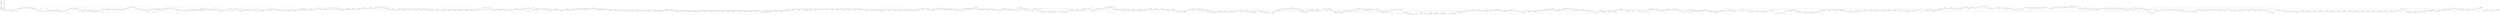 digraph REFERENCE {
	graph [rankdir=LR splines=spline]
	node [color=black fillcolor=grey shape=box]
	edge [arrowhead=vee arrowsize=0.5 color=black]
	"6090REF" [label="chr7:6090 REF"]
	"6090REF" -> "6091REF"
	"6091REF" [label="chr7:6091 REF"]
	"6091REF" -> "6161REF"
	"6161REF" [label="chr7:6161 REF"]
	"6161REF" -> "6162REF"
	"6162REF" [label="chr7:6162 REF"]
	"6162REF" -> "6181REF"
	"6181REF" [label="chr7:6181 REF"]
	"6181REF" -> "6182REF"
	"6182REF" [label="chr7:6182 REF"]
	"6182REF" -> "6213REF"
	"6213REF" [label="chr7:6213 REF"]
	"6213REF" -> "6214REF"
	"6214REF" [label="chr7:6214 REF"]
	"6214REF" -> "6273REF"
	"6273REF" [label="chr7:6273 REF"]
	"6273REF" -> "6274REF"
	"6274REF" [label="chr7:6274 REF"]
	"6274REF" -> "6328REF"
	"6328REF" [label="chr7:6328 REF"]
	"6328REF" -> "6329REF"
	"6329REF" [label="chr7:6329 REF"]
	"6329REF" -> "6388REF"
	"6388REF" [label="chr7:6388 REF"]
	"6388REF" -> "6389REF"
	"6389REF" [label="chr7:6389 REF"]
	"6389REF" -> "6460REF"
	"6460REF" [label="chr7:6460 REF"]
	"6460REF" -> "6461REF"
	"6461REF" [label="chr7:6461 REF"]
	"6461REF" -> "6475REF"
	"6475REF" [label="chr7:6475 REF"]
	"6475REF" -> "6476REF"
	"6476REF" [label="chr7:6476 REF"]
	"6476REF" -> "6484REF"
	"6484REF" [label="chr7:6484 REF"]
	"6484REF" -> "6485REF"
	"6485REF" [label="chr7:6485 REF"]
	"6485REF" -> "6508REF"
	"6508REF" [label="chr7:6508 REF"]
	"6508REF" -> "6509REF"
	"6509REF" [label="chr7:6509 REF"]
	"6509REF" -> "6574REF"
	"6574REF" [label="chr7:6574 REF"]
	"6574REF" -> "6575REF"
	"6575REF" [label="chr7:6575 REF"]
	"6575REF" -> "6628REF"
	"6628REF" [label="chr7:6628 REF"]
	"6628REF" -> "6629REF"
	"6629REF" [label="chr7:6629 REF"]
	"6629REF" -> "6631REF"
	"6631REF" [label="chr7:6631 REF"]
	"6631REF" -> "6632REF"
	"6632REF" [label="chr7:6632 REF"]
	"6632REF" -> "6668REF"
	"6668REF" [label="chr7:6668 REF"]
	"6668REF" -> "6669REF"
	"6669REF" [label="chr7:6669 REF"]
	"6669REF" -> "6678REF"
	"6678REF" [label="chr7:6678 REF"]
	"6678REF" -> "6679REF"
	"6679REF" [label="chr7:6679 REF"]
	"6679REF" -> "6680REF"
	"6680REF" [label="chr7:6680 REF"]
	"6680REF" -> "6681REF"
	"6681REF" [label="chr7:6681 REF"]
	"6681REF" -> "6684REF"
	"6684REF" [label="chr7:6684 REF"]
	"6684REF" -> "6685REF"
	"6685REF" [label="chr7:6685 REF"]
	"6685REF" -> "6696REF"
	"6696REF" [label="chr7:6696 REF"]
	"6696REF" -> "6697REF"
	"6697REF" [label="chr7:6697 REF"]
	"6697REF" -> "6702REF"
	"6702REF" [label="chr7:6702 REF"]
	"6702REF" -> "6703REF"
	"6703REF" [label="chr7:6703 REF"]
	"6703REF" -> "6711REF"
	"6711REF" [label="chr7:6711 REF"]
	"6711REF" -> "6712REF"
	"6712REF" [label="chr7:6712 REF"]
	"6712REF" -> "6723REF"
	"6723REF" [label="chr7:6723 REF"]
	"6723REF" -> "6724REF"
	"6724REF" [label="chr7:6724 REF"]
	"6724REF" -> "6762REF"
	"6762REF" [label="chr7:6762 REF"]
	"6762REF" -> "6763REF"
	"6763REF" [label="chr7:6763 REF"]
	"6763REF" -> "6797REF"
	"6797REF" [label="chr7:6797 REF"]
	"6797REF" -> "6798REF"
	"6798REF" [label="chr7:6798 REF"]
	"6798REF" -> "6810REF"
	"6810REF" [label="chr7:6810 REF"]
	"6810REF" -> "6811REF"
	"6811REF" [label="chr7:6811 REF"]
	"6811REF" -> "6816REF"
	"6816REF" [label="chr7:6816 REF"]
	"6816REF" -> "6817REF"
	"6817REF" [label="chr7:6817 REF"]
	"6817REF" -> "6828REF"
	"6828REF" [label="chr7:6828 REF"]
	"6828REF" -> "6829REF"
	"6829REF" [label="chr7:6829 REF"]
	"6829REF" -> "6843REF"
	"6843REF" [label="chr7:6843 REF"]
	"6843REF" -> "6844REF"
	"6844REF" [label="chr7:6844 REF"]
	"6844REF" -> "6869REF"
	"6869REF" [label="chr7:6869 REF"]
	"6869REF" -> "6870REF"
	"6870REF" [label="chr7:6870 REF"]
	"6870REF" -> "6920REF"
	"6920REF" [label="chr7:6920 REF"]
	"6920REF" -> "6921REF"
	"6921REF" [label="chr7:6921 REF"]
	"6921REF" -> "6924REF"
	"6924REF" [label="chr7:6924 REF"]
	"6924REF" -> "6925REF"
	"6925REF" [label="chr7:6925 REF"]
	"6925REF" -> "6970REF"
	"6970REF" [label="chr7:6970 REF"]
	"6970REF" -> "6971REF"
	"6971REF" [label="chr7:6971 REF"]
	"6971REF" -> "7007REF"
	"7007REF" [label="chr7:7007 REF"]
	"7007REF" -> "7008REF"
	"7008REF" [label="chr7:7008 REF"]
	"7008REF" -> "7016REF"
	"7016REF" [label="chr7:7016 REF"]
	"7016REF" -> "7017REF"
	"7017REF" [label="chr7:7017 REF"]
	"7017REF" -> "7020REF"
	"7020REF" [label="chr7:7020 REF"]
	"7020REF" -> "7021REF"
	"7021REF" [label="chr7:7021 REF"]
	"7021REF" -> "7026REF"
	"7026REF" [label="chr7:7026 REF"]
	"7026REF" -> "7027REF"
	"7027REF" [label="chr7:7027 REF"]
	"7027REF" -> "7028REF"
	"7028REF" [label="chr7:7028 REF"]
	"7028REF" -> "7035REF"
	"7035REF" [label="chr7:7035 REF"]
	"7035REF" -> "7036REF"
	"7036REF" [label="chr7:7036 REF"]
	"7036REF" -> "7078REF"
	"7078REF" [label="chr7:7078 REF"]
	"7078REF" -> "7079REF"
	"7079REF" [label="chr7:7079 REF"]
	"7079REF" -> "7125REF"
	"7125REF" [label="chr7:7125 REF"]
	"7125REF" -> "7126REF"
	"7126REF" [label="chr7:7126 REF"]
	"7126REF" -> "7131REF"
	"7131REF" [label="chr7:7131 REF"]
	"7131REF" -> "7132REF"
	"7132REF" [label="chr7:7132 REF"]
	"7132REF" -> "7190REF"
	"7190REF" [label="chr7:7190 REF"]
	"7190REF" -> "7191REF"
	"7191REF" [label="chr7:7191 REF"]
	"7191REF" -> "7192REF"
	"7192REF" [label="chr7:7192 REF"]
	"7192REF" -> "7193REF"
	"7193REF" [label="chr7:7193 REF"]
	"7193REF" -> "7206REF"
	"7206REF" [label="chr7:7206 REF"]
	"7206REF" -> "7207REF"
	"7207REF" [label="chr7:7207 REF"]
	"7207REF" -> "7210REF"
	"7210REF" [label="chr7:7210 REF"]
	"7210REF" -> "7211REF"
	"7211REF" [label="chr7:7211 REF"]
	"7211REF" -> "7215REF"
	"7215REF" [label="chr7:7215 REF"]
	"7215REF" -> "7216REF"
	"7216REF" [label="chr7:7216 REF"]
	"7216REF" -> "7220REF"
	"7220REF" [label="chr7:7220 REF"]
	"7220REF" -> "7221REF"
	"7221REF" [label="chr7:7221 REF"]
	"7221REF" -> "7223REF"
	"7223REF" [label="chr7:7223 REF"]
	"7223REF" -> "7224REF"
	"7224REF" [label="chr7:7224 REF"]
	"7224REF" -> "7225REF"
	"7225REF" [label="chr7:7225 REF"]
	"7225REF" -> "7226REF"
	"7226REF" [label="chr7:7226 REF"]
	"7226REF" -> "7266REF"
	"7266REF" [label="chr7:7266 REF"]
	"7266REF" -> "7267REF"
	"7267REF" [label="chr7:7267 REF"]
	"7267REF" -> "7273REF"
	"7273REF" [label="chr7:7273 REF"]
	"7273REF" -> "7274REF"
	"7274REF" [label="chr7:7274 REF"]
	"7274REF" -> "7282REF"
	"7282REF" [label="chr7:7282 REF"]
	"7282REF" -> "7283REF"
	"7283REF" [label="chr7:7283 REF"]
	"7283REF" -> "7298REF"
	"7298REF" [label="chr7:7298 REF"]
	"7298REF" -> "7299REF"
	"7299REF" [label="chr7:7299 REF"]
	"7299REF" -> "7344REF"
	"7344REF" [label="chr7:7344 REF"]
	"7344REF" -> "7345REF"
	"7345REF" [label="chr7:7345 REF"]
	"7345REF" -> "7354REF"
	"7354REF" [label="chr7:7354 REF"]
	"7354REF" -> "7355REF"
	"7355REF" [label="chr7:7355 REF"]
	"7355REF" -> "7356REF"
	"7356REF" [label="chr7:7356 REF"]
	"7356REF" -> "7357REF"
	"7357REF" [label="chr7:7357 REF"]
	"7357REF" -> "7375REF"
	"7375REF" [label="chr7:7375 REF"]
	"7375REF" -> "7376REF"
	"7376REF" [label="chr7:7376 REF"]
	"7376REF" -> "7377REF"
	"7377REF" [label="chr7:7377 REF"]
	"7377REF" -> "7378REF"
	"7378REF" [label="chr7:7378 REF"]
	"7378REF" -> "7379REF"
	"7379REF" [label="chr7:7379 REF"]
	"7379REF" -> "7390REF"
	"7390REF" [label="chr7:7390 REF"]
	"7390REF" -> "7391REF"
	"7391REF" [label="chr7:7391 REF"]
	"7391REF" -> "7397REF"
	"7397REF" [label="chr7:7397 REF"]
	"7397REF" -> "7398REF"
	"7398REF" [label="chr7:7398 REF"]
	"7398REF" -> "7399REF"
	"7399REF" [label="chr7:7399 REF"]
	"7399REF" -> "7400REF"
	"7400REF" [label="chr7:7400 REF"]
	"7400REF" -> "7459REF"
	"7459REF" [label="chr7:7459 REF"]
	"7459REF" -> "7460REF"
	"7460REF" [label="chr7:7460 REF"]
	"7460REF" -> "7466REF"
	"7466REF" [label="chr7:7466 REF"]
	"7466REF" -> "7467REF"
	"7467REF" [label="chr7:7467 REF"]
	"7467REF" -> "7484REF"
	"7484REF" [label="chr7:7484 REF"]
	"7484REF" -> "7485REF"
	"7485REF" [label="chr7:7485 REF"]
	"7485REF" -> "7503REF"
	"7503REF" [label="chr7:7503 REF"]
	"7503REF" -> "7504REF"
	"7504REF" [label="chr7:7504 REF"]
	"7504REF" -> "7527REF"
	"7527REF" [label="chr7:7527 REF"]
	"7527REF" -> "7528REF"
	"7528REF" [label="chr7:7528 REF"]
	"7528REF" -> "7534REF"
	"7534REF" [label="chr7:7534 REF"]
	"7534REF" -> "7535REF"
	"7535REF" [label="chr7:7535 REF"]
	"7535REF" -> "7596REF"
	"7596REF" [label="chr7:7596 REF"]
	"7596REF" -> "7597REF"
	"7597REF" [label="chr7:7597 REF"]
	"7597REF" -> "7603REF"
	"7603REF" [label="chr7:7603 REF"]
	"7603REF" -> "7604REF"
	"7604REF" [label="chr7:7604 REF"]
	"7604REF" -> "7635REF"
	"7635REF" [label="chr7:7635 REF"]
	"7635REF" -> "7636REF"
	"7636REF" [label="chr7:7636 REF"]
	"7636REF" -> "7640REF"
	"7640REF" [label="chr7:7640 REF"]
	"7640REF" -> "7641REF"
	"7641REF" [label="chr7:7641 REF"]
	"7641REF" -> "7667REF"
	"7667REF" [label="chr7:7667 REF"]
	"7667REF" -> "7668REF"
	"7668REF" [label="chr7:7668 REF"]
	"7668REF" -> "7670REF"
	"7670REF" [label="chr7:7670 REF"]
	"7670REF" -> "7671REF"
	"7671REF" [label="chr7:7671 REF"]
	"7671REF" -> "7682REF"
	"7682REF" [label="chr7:7682 REF"]
	"7682REF" -> "7683REF"
	"7683REF" [label="chr7:7683 REF"]
	"7683REF" -> "7688REF"
	"7688REF" [label="chr7:7688 REF"]
	"7688REF" -> "7689REF"
	"7689REF" [label="chr7:7689 REF"]
	"7689REF" -> "7722REF"
	"7722REF" [label="chr7:7722 REF"]
	"7722REF" -> "7723REF"
	"7723REF" [label="chr7:7723 REF"]
	"7723REF" -> "7808REF"
	"7808REF" [label="chr7:7808 REF"]
	"7808REF" -> "7809REF"
	"7809REF" [label="chr7:7809 REF"]
	"7809REF" -> "7846REF"
	"7846REF" [label="chr7:7846 REF"]
	"7846REF" -> "7847REF"
	"7847REF" [label="chr7:7847 REF"]
	"7847REF" -> "7851REF"
	"7851REF" [label="chr7:7851 REF"]
	"7851REF" -> "7852REF"
	"7852REF" [label="chr7:7852 REF"]
	"7852REF" -> "7859REF"
	"7859REF" [label="chr7:7859 REF"]
	"7859REF" -> "7860REF"
	"7860REF" [label="chr7:7860 REF"]
	"7860REF" -> "7866REF"
	"7866REF" [label="chr7:7866 REF"]
	"7866REF" -> "7867REF"
	"7867REF" [label="chr7:7867 REF"]
	"7867REF" -> "7876REF"
	"7876REF" [label="chr7:7876 REF"]
	"7876REF" -> "7877REF"
	"7877REF" [label="chr7:7877 REF"]
	"7877REF" -> "7885REF"
	"7885REF" [label="chr7:7885 REF"]
	"7885REF" -> "7886REF"
	"7886REF" [label="chr7:7886 REF"]
	"7886REF" -> "7888REF"
	"7888REF" [label="chr7:7888 REF"]
	"7888REF" -> "7889REF"
	"7889REF" [label="chr7:7889 REF"]
	"7889REF" -> "7935REF"
	"7935REF" [label="chr7:7935 REF"]
	"7935REF" -> "7936REF"
	"7936REF" [label="chr7:7936 REF"]
	"7936REF" -> "7940REF"
	"7940REF" [label="chr7:7940 REF"]
	"7940REF" -> "7941REF"
	"7941REF" [label="chr7:7941 REF"]
	"7941REF" -> "7947REF"
	"7947REF" [label="chr7:7947 REF"]
	"7947REF" -> "7948REF"
	"7948REF" [label="chr7:7948 REF"]
	"7948REF" -> "7988REF"
	"7988REF" [label="chr7:7988 REF"]
	"7988REF" -> "7989REF"
	"7989REF" [label="chr7:7989 REF"]
	"7989REF" -> "8003REF"
	"8003REF" [label="chr7:8003 REF"]
	"8003REF" -> "8004REF"
	"8004REF" [label="chr7:8004 REF"]
	"8004REF" -> "8011REF"
	"8011REF" [label="chr7:8011 REF"]
	"8011REF" -> "8012REF"
	"8012REF" [label="chr7:8012 REF"]
	"8012REF" -> "8021REF"
	"8021REF" [label="chr7:8021 REF"]
	"8021REF" -> "8022REF"
	"8022REF" [label="chr7:8022 REF"]
	"8022REF" -> "8037REF"
	"8037REF" [label="chr7:8037 REF"]
	"8037REF" -> "8038REF"
	"8038REF" [label="chr7:8038 REF"]
	"8038REF" -> "8050REF"
	"8050REF" [label="chr7:8050 REF"]
	"8050REF" -> "8051REF"
	"8051REF" [label="chr7:8051 REF"]
	"8051REF" -> "8052REF"
	"8052REF" [label="chr7:8052 REF"]
	"8052REF" -> "8063REF"
	"8063REF" [label="chr7:8063 REF"]
	"8063REF" -> "8064REF"
	"8064REF" [label="chr7:8064 REF"]
	"8064REF" -> "8088REF"
	"8088REF" [label="chr7:8088 REF"]
	"8088REF" -> "8089REF"
	"8089REF" [label="chr7:8089 REF"]
	"8089REF" -> "8150REF"
	"8150REF" [label="chr7:8150 REF"]
	"8150REF" -> "8151REF"
	"8151REF" [label="chr7:8151 REF"]
	"8151REF" -> "8170REF"
	"8170REF" [label="chr7:8170 REF"]
	"8170REF" -> "8171REF"
	"8171REF" [label="chr7:8171 REF"]
	"8171REF" -> "8172REF"
	"8172REF" [label="chr7:8172 REF"]
	"8172REF" -> "8199REF"
	"8199REF" [label="chr7:8199 REF"]
	"8199REF" -> "8200REF"
	"8200REF" [label="chr7:8200 REF"]
	"8200REF" -> "8202REF"
	"8202REF" [label="chr7:8202 REF"]
	"8202REF" -> "8203REF"
	"8203REF" [label="chr7:8203 REF"]
	"8203REF" -> "8204REF"
	"8204REF" [label="chr7:8204 REF"]
	"8204REF" -> "8205REF"
	"8205REF" [label="chr7:8205 REF"]
	"8205REF" -> "8215REF"
	"8215REF" [label="chr7:8215 REF"]
	"8215REF" -> "8216REF"
	"8216REF" [label="chr7:8216 REF"]
	"8216REF" -> "8240REF"
	"8240REF" [label="chr7:8240 REF"]
	"8240REF" -> "8241REF"
	"8241REF" [label="chr7:8241 REF"]
	"8241REF" -> "8246REF"
	"8246REF" [label="chr7:8246 REF"]
	"8246REF" -> "8247REF"
	"8247REF" [label="chr7:8247 REF"]
	"8247REF" -> "8248REF"
	"8248REF" [label="chr7:8248 REF"]
	"8248REF" -> "8261REF"
	"8261REF" [label="chr7:8261 REF"]
	"8261REF" -> "8262REF"
	"8262REF" [label="chr7:8262 REF"]
	"8262REF" -> "8269REF"
	"8269REF" [label="chr7:8269 REF"]
	"8269REF" -> "8270REF"
	"8270REF" [label="chr7:8270 REF"]
	"8270REF" -> "8275REF"
	"8275REF" [label="chr7:8275 REF"]
	"8275REF" -> "8276REF"
	"8276REF" [label="chr7:8276 REF"]
	"8276REF" -> "8306REF"
	"8306REF" [label="chr7:8306 REF"]
	"8306REF" -> "8307REF"
	"8307REF" [label="chr7:8307 REF"]
	"8307REF" -> "8319REF"
	"8319REF" [label="chr7:8319 REF"]
	"8319REF" -> "8320REF"
	"8320REF" [label="chr7:8320 REF"]
	"8320REF" -> "8332REF"
	"8332REF" [label="chr7:8332 REF"]
	"8332REF" -> "8333REF"
	"8333REF" [label="chr7:8333 REF"]
	"8333REF" -> "8342REF"
	"8342REF" [label="chr7:8342 REF"]
	"8342REF" -> "8343REF"
	"8343REF" [label="chr7:8343 REF"]
	"8343REF" -> "8344REF"
	"8344REF" [label="chr7:8344 REF"]
	"8344REF" -> "8345REF"
	"8345REF" [label="chr7:8345 REF"]
	"8345REF" -> "8357REF"
	"8357REF" [label="chr7:8357 REF"]
	"8357REF" -> "8358REF"
	"8358REF" [label="chr7:8358 REF"]
	"8358REF" -> "8359REF"
	"8359REF" [label="chr7:8359 REF"]
	"8359REF" -> "8360REF"
	"8360REF" [label="chr7:8360 REF"]
	"8360REF" -> "8361REF"
	"8361REF" [label="chr7:8361 REF"]
	"8361REF" -> "8362REF"
	"8362REF" [label="chr7:8362 REF"]
	"8362REF" -> "8368REF"
	"8368REF" [label="chr7:8368 REF"]
	"8368REF" -> "8369REF"
	"8369REF" [label="chr7:8369 REF"]
	"8369REF" -> "8379REF"
	"8379REF" [label="chr7:8379 REF"]
	"8379REF" -> "8380REF"
	"8380REF" [label="chr7:8380 REF"]
	"8380REF" -> "8390REF"
	"8390REF" [label="chr7:8390 REF"]
	"8390REF" -> "8391REF"
	"8391REF" [label="chr7:8391 REF"]
	"8391REF" -> "8420REF"
	"8420REF" [label="chr7:8420 REF"]
	"8420REF" -> "8421REF"
	"8421REF" [label="chr7:8421 REF"]
	"8421REF" -> "8441REF"
	"8441REF" [label="chr7:8441 REF"]
	"8441REF" -> "8442REF"
	"8442REF" [label="chr7:8442 REF"]
	"8442REF" -> "8466REF"
	"8466REF" [label="chr7:8466 REF"]
	"8466REF" -> "8467REF"
	"8467REF" [label="chr7:8467 REF"]
	"8467REF" -> "8470REF"
	"8470REF" [label="chr7:8470 REF"]
	"8470REF" -> "8471REF"
	"8471REF" [label="chr7:8471 REF"]
	"8471REF" -> "8476REF"
	"8476REF" [label="chr7:8476 REF"]
	"8476REF" -> "8477REF"
	"8477REF" [label="chr7:8477 REF"]
	"8477REF" -> "8487REF"
	"8487REF" [label="chr7:8487 REF"]
	"8487REF" -> "8488REF"
	"8488REF" [label="chr7:8488 REF"]
	"8488REF" -> "8495REF"
	"8495REF" [label="chr7:8495 REF"]
	"8495REF" -> "8496REF"
	"8496REF" [label="chr7:8496 REF"]
	"8496REF" -> "8500REF"
	"8500REF" [label="chr7:8500 REF"]
	"8500REF" -> "8501REF"
	"8501REF" [label="chr7:8501 REF"]
	"8501REF" -> "8516REF"
	"8516REF" [label="chr7:8516 REF"]
	"8516REF" -> "8517REF"
	"8517REF" [label="chr7:8517 REF"]
	"8517REF" -> "8528REF"
	"8528REF" [label="chr7:8528 REF"]
	"8528REF" -> "8529REF"
	"8529REF" [label="chr7:8529 REF"]
	"8529REF" -> "8532REF"
	"8532REF" [label="chr7:8532 REF"]
	"8532REF" -> "8533REF"
	"8533REF" [label="chr7:8533 REF"]
	"8533REF" -> "8538REF"
	"8538REF" [label="chr7:8538 REF"]
	"8538REF" -> "8539REF"
	"8539REF" [label="chr7:8539 REF"]
	"8539REF" -> "8552REF"
	"8552REF" [label="chr7:8552 REF"]
	"8552REF" -> "8553REF"
	"8553REF" [label="chr7:8553 REF"]
	"8553REF" -> "8559REF"
	"8559REF" [label="chr7:8559 REF"]
	"8559REF" -> "8560REF"
	"8560REF" [label="chr7:8560 REF"]
	"8560REF" -> "8561REF"
	"8561REF" [label="chr7:8561 REF"]
	"8561REF" -> "8562REF"
	"8562REF" [label="chr7:8562 REF"]
	"8562REF" -> "8573REF"
	"8573REF" [label="chr7:8573 REF"]
	"8573REF" -> "8574REF"
	"8574REF" [label="chr7:8574 REF"]
	"8574REF" -> "8578REF"
	"8578REF" [label="chr7:8578 REF"]
	"8578REF" -> "8579REF"
	"8579REF" [label="chr7:8579 REF"]
	"8579REF" -> "8583REF"
	"8583REF" [label="chr7:8583 REF"]
	"8583REF" -> "8584REF"
	"8584REF" [label="chr7:8584 REF"]
	"8584REF" -> "8585REF"
	"8585REF" [label="chr7:8585 REF"]
	"8585REF" -> "8595REF"
	"8595REF" [label="chr7:8595 REF"]
	"8595REF" -> "8596REF"
	"8596REF" [label="chr7:8596 REF"]
	"8596REF" -> "8607REF"
	"8607REF" [label="chr7:8607 REF"]
	"8607REF" -> "8608REF"
	"8608REF" [label="chr7:8608 REF"]
	"8608REF" -> "8612REF"
	"8612REF" [label="chr7:8612 REF"]
	"8612REF" -> "8613REF"
	"8613REF" [label="chr7:8613 REF"]
	"8613REF" -> "8646REF"
	"8646REF" [label="chr7:8646 REF"]
	"8646REF" -> "8647REF"
	"8647REF" [label="chr7:8647 REF"]
	"8647REF" -> "8652REF"
	"8652REF" [label="chr7:8652 REF"]
	"8652REF" -> "8653REF"
	"8653REF" [label="chr7:8653 REF"]
	"8653REF" -> "8656REF"
	"8656REF" [label="chr7:8656 REF"]
	"8656REF" -> "8657REF"
	"8657REF" [label="chr7:8657 REF"]
	"8657REF" -> "8664REF"
	"8664REF" [label="chr7:8664 REF"]
	"8664REF" -> "8665REF"
	"8665REF" [label="chr7:8665 REF"]
	"8665REF" -> "8671REF"
	"8671REF" [label="chr7:8671 REF"]
	"8671REF" -> "8672REF"
	"8672REF" [label="chr7:8672 REF"]
	"8672REF" -> "8678REF"
	"8678REF" [label="chr7:8678 REF"]
	"8678REF" -> "8679REF"
	"8679REF" [label="chr7:8679 REF"]
	"8679REF" -> "8684REF"
	"8684REF" [label="chr7:8684 REF"]
	"8684REF" -> "8685REF"
	"8685REF" [label="chr7:8685 REF"]
	"8685REF" -> "8687REF"
	"8687REF" [label="chr7:8687 REF"]
	"8687REF" -> "8688REF"
	"8688REF" [label="chr7:8688 REF"]
	"8688REF" -> "8693REF"
	"8693REF" [label="chr7:8693 REF"]
	"8693REF" -> "8694REF"
	"8694REF" [label="chr7:8694 REF"]
	"8694REF" -> "8699REF"
	"8699REF" [label="chr7:8699 REF"]
	"8699REF" -> "8700REF"
	"8700REF" [label="chr7:8700 REF"]
	"8700REF" -> "8705REF"
	"8705REF" [label="chr7:8705 REF"]
	"8705REF" -> "8706REF"
	"8706REF" [label="chr7:8706 REF"]
	"8706REF" -> "8711REF"
	"8711REF" [label="chr7:8711 REF"]
	"8711REF" -> "8712REF"
	"8712REF" [label="chr7:8712 REF"]
	"8712REF" -> "8714REF"
	"8714REF" [label="chr7:8714 REF"]
	"8714REF" -> "8715REF"
	"8715REF" [label="chr7:8715 REF"]
	"8715REF" -> "8717REF"
	"8717REF" [label="chr7:8717 REF"]
	"8717REF" -> "8718REF"
	"8718REF" [label="chr7:8718 REF"]
	"8718REF" -> "8720REF"
	"8720REF" [label="chr7:8720 REF"]
	"8720REF" -> "8721REF"
	"8721REF" [label="chr7:8721 REF"]
	"8721REF" -> "8726REF"
	"8726REF" [label="chr7:8726 REF"]
	"8726REF" -> "8727REF"
	"8727REF" [label="chr7:8727 REF"]
	"8727REF" -> "8743REF"
	"8743REF" [label="chr7:8743 REF"]
	"8743REF" -> "8744REF"
	"8744REF" [label="chr7:8744 REF"]
	"8744REF" -> "8747REF"
	"8747REF" [label="chr7:8747 REF"]
	"8747REF" -> "8748REF"
	"8748REF" [label="chr7:8748 REF"]
	"8748REF" -> "8751REF"
	"8751REF" [label="chr7:8751 REF"]
	"8751REF" -> "8752REF"
	"8752REF" [label="chr7:8752 REF"]
	"8752REF" -> "8753REF"
	"8753REF" [label="chr7:8753 REF"]
	"8753REF" -> "8754REF"
	"8754REF" [label="chr7:8754 REF"]
	"8754REF" -> "8759REF"
	"8759REF" [label="chr7:8759 REF"]
	"8759REF" -> "8760REF"
	"8760REF" [label="chr7:8760 REF"]
	"8760REF" -> "8762REF"
	"8762REF" [label="chr7:8762 REF"]
	"8762REF" -> "8763REF"
	"8763REF" [label="chr7:8763 REF"]
	"8763REF" -> "8768REF"
	"8768REF" [label="chr7:8768 REF"]
	"8768REF" -> "8769REF"
	"8769REF" [label="chr7:8769 REF"]
	"8769REF" -> "8772REF"
	"8772REF" [label="chr7:8772 REF"]
	"8772REF" -> "8773REF"
	"8773REF" [label="chr7:8773 REF"]
	"8773REF" -> "8776REF"
	"8776REF" [label="chr7:8776 REF"]
	"8776REF" -> "8777REF"
	"8777REF" [label="chr7:8777 REF"]
	"8777REF" -> "8779REF"
	"8779REF" [label="chr7:8779 REF"]
	"8779REF" -> "8780REF"
	"8780REF" [label="chr7:8780 REF"]
	"8780REF" -> "8793REF"
	"8793REF" [label="chr7:8793 REF"]
	"8793REF" -> "8794REF"
	"8794REF" [label="chr7:8794 REF"]
	"8794REF" -> "8824REF"
	"8824REF" [label="chr7:8824 REF"]
	"8824REF" -> "8825REF"
	"8825REF" [label="chr7:8825 REF"]
	"8825REF" -> "8830REF"
	"8830REF" [label="chr7:8830 REF"]
	"8830REF" -> "8831REF"
	"8831REF" [label="chr7:8831 REF"]
	"8831REF" -> "8834REF"
	"8834REF" [label="chr7:8834 REF"]
	"8834REF" -> "8835REF"
	"8835REF" [label="chr7:8835 REF"]
	"8835REF" -> "8848REF"
	"8848REF" [label="chr7:8848 REF"]
	"8848REF" -> "8849REF"
	"8849REF" [label="chr7:8849 REF"]
	"8849REF" -> "8878REF"
	"8878REF" [label="chr7:8878 REF"]
	"8878REF" -> "8879REF"
	"8879REF" [label="chr7:8879 REF"]
	"8879REF" -> "8880REF"
	"8880REF" [label="chr7:8880 REF"]
	"8880REF" -> "8936REF"
	"8936REF" [label="chr7:8936 REF"]
	"8936REF" -> "8937REF"
	"8937REF" [label="chr7:8937 REF"]
	"8937REF" -> "8956REF"
	"8956REF" [label="chr7:8956 REF"]
	"8956REF" -> "8957REF"
	"8957REF" [label="chr7:8957 REF"]
	"8957REF" -> "8974REF"
	"8974REF" [label="chr7:8974 REF"]
	"8974REF" -> "8975REF"
	"8975REF" [label="chr7:8975 REF"]
	"8975REF" -> "8976REF"
	"8976REF" [label="chr7:8976 REF"]
	"8976REF" -> "8977REF"
	"8977REF" [label="chr7:8977 REF"]
	"8977REF" -> "9018REF"
	"9018REF" [label="chr7:9018 REF"]
	"9018REF" -> "9019REF"
	"9019REF" [label="chr7:9019 REF"]
	"9019REF" -> "9028REF"
	"9028REF" [label="chr7:9028 REF"]
	"9028REF" -> "9029REF"
	"9029REF" [label="chr7:9029 REF"]
	"9029REF" -> "9043REF"
	"9043REF" [label="chr7:9043 REF"]
	"9043REF" -> "9044REF"
	"9044REF" [label="chr7:9044 REF"]
	"9044REF" -> "9117REF"
	"9117REF" [label="chr7:9117 REF"]
	"9117REF" -> "9118REF"
	"9118REF" [label="chr7:9118 REF"]
	"9118REF" -> "9184REF"
	"9184REF" [label="chr7:9184 REF"]
	"9184REF" -> "9185REF"
	"9185REF" [label="chr7:9185 REF"]
	"9185REF" -> "9187REF"
	"9187REF" [label="chr7:9187 REF"]
	"9187REF" -> "9188REF"
	"9188REF" [label="chr7:9188 REF"]
	"9188REF" -> "9202REF"
	"9202REF" [label="chr7:9202 REF"]
	"9202REF" -> "9203REF"
	"9203REF" [label="chr7:9203 REF"]
	"9203REF" -> "9252REF"
	"9252REF" [label="chr7:9252 REF"]
	"9252REF" -> "9253REF"
	"9253REF" [label="chr7:9253 REF"]
	"9253REF" -> "9263REF"
	"9263REF" [label="chr7:9263 REF"]
	"9263REF" -> "9264REF"
	"9264REF" [label="chr7:9264 REF"]
	"9264REF" -> "9284REF"
	"9284REF" [label="chr7:9284 REF"]
	"9284REF" -> "9285REF"
	"9285REF" [label="chr7:9285 REF"]
	"9285REF" -> "9313REF"
	"9313REF" [label="chr7:9313 REF"]
	"9313REF" -> "9314REF"
	"9314REF" [label="chr7:9314 REF"]
	"9314REF" -> "9316REF"
	"9316REF" [label="chr7:9316 REF"]
	"9316REF" -> "9317REF"
	"9317REF" [label="chr7:9317 REF"]
	"9317REF" -> "9340REF"
	"9340REF" [label="chr7:9340 REF"]
	"9340REF" -> "9341REF"
	"9341REF" [label="chr7:9341 REF"]
	"9341REF" -> "9354REF"
	"9354REF" [label="chr7:9354 REF"]
	"9354REF" -> "9355REF"
	"9355REF" [label="chr7:9355 REF"]
	"9355REF" -> "9424REF"
	"9424REF" [label="chr7:9424 REF"]
	"9424REF" -> "9425REF"
	"9425REF" [label="chr7:9425 REF"]
	"9425REF" -> "9429REF"
	"9429REF" [label="chr7:9429 REF"]
	"9429REF" -> "9430REF"
	"9430REF" [label="chr7:9430 REF"]
	"9430REF" -> "9447REF"
	"9447REF" [label="chr7:9447 REF"]
	"9447REF" -> "9448REF"
	"9448REF" [label="chr7:9448 REF"]
	"9448REF" -> "9476REF"
	"9476REF" [label="chr7:9476 REF"]
	"9476REF" -> "9477REF"
	"9477REF" [label="chr7:9477 REF"]
	"9477REF" -> "9492REF"
	"9492REF" [label="chr7:9492 REF"]
	"9492REF" -> "9493REF"
	"9493REF" [label="chr7:9493 REF"]
	"9493REF" -> "9523REF"
	"9523REF" [label="chr7:9523 REF"]
	"9523REF" -> "9524REF"
	"9524REF" [label="chr7:9524 REF"]
	"9524REF" -> "9583REF"
	"9583REF" [label="chr7:9583 REF"]
	"9583REF" -> "9584REF"
	"9584REF" [label="chr7:9584 REF"]
	"9584REF" -> "9588REF"
	"9588REF" [label="chr7:9588 REF"]
	"9588REF" -> "9589REF"
	"9589REF" [label="chr7:9589 REF"]
	"9589REF" -> "9658REF"
	"9658REF" [label="chr7:9658 REF"]
	"9658REF" -> "9659REF"
	"9659REF" [label="chr7:9659 REF"]
	"9659REF" -> "9663REF"
	"9663REF" [label="chr7:9663 REF"]
	"9663REF" -> "9664REF"
	"9664REF" [label="chr7:9664 REF"]
	"9664REF" -> "9709REF"
	"9709REF" [label="chr7:9709 REF"]
	"9709REF" -> "9710REF"
	"9710REF" [label="chr7:9710 REF"]
	"9710REF" -> "9719REF"
	"9719REF" [label="chr7:9719 REF"]
	"9719REF" -> "9720REF"
	"9720REF" [label="chr7:9720 REF"]
	"9720REF" -> "9745REF"
	"9745REF" [label="chr7:9745 REF"]
	"9745REF" -> "9746REF"
	"9746REF" [label="chr7:9746 REF"]
	"9746REF" -> "9794REF"
	"9794REF" [label="chr7:9794 REF"]
	"9794REF" -> "9795REF"
	"9795REF" [label="chr7:9795 REF"]
	"9795REF" -> "9799REF"
	"9799REF" [label="chr7:9799 REF"]
	"9799REF" -> "9800REF"
	"9800REF" [label="chr7:9800 REF"]
	"9800REF" -> "9822REF"
	"9822REF" [label="chr7:9822 REF"]
	"9822REF" -> "9823REF"
	"9823REF" [label="chr7:9823 REF"]
	"9823REF" -> "9840REF"
	"9840REF" [label="chr7:9840 REF"]
	"9840REF" -> "9841REF"
	"9841REF" [label="chr7:9841 REF"]
	"9841REF" -> "9858REF"
	"9858REF" [label="chr7:9858 REF"]
	"9858REF" -> "9859REF"
	"9859REF" [label="chr7:9859 REF"]
	"9859REF" -> "9884REF"
	"9884REF" [label="chr7:9884 REF"]
	"9884REF" -> "9885REF"
	"9885REF" [label="chr7:9885 REF"]
	"9885REF" -> "9914REF"
	"9914REF" [label="chr7:9914 REF"]
	"9914REF" -> "9915REF"
	"9915REF" [label="chr7:9915 REF"]
	"9915REF" -> "9988REF"
	"9988REF" [label="chr7:9988 REF"]
	"9988REF" -> "9989REF"
	"9989REF" [label="chr7:9989 REF"]
	"9989REF" -> "9994REF"
	"9994REF" [label="chr7:9994 REF"]
	"9994REF" -> "9995REF"
	"9995REF" [label="chr7:9995 REF"]
	"9995REF" -> "10001REF"
	"10001REF" [label="chr7:10001 REF"]
	"10001REF" -> "10002REF"
	"10002REF" [label="chr7:10002 REF"]
	"10002REF" -> "10023REF"
	"10023REF" [label="chr7:10023 REF"]
	"10023REF" -> "10024REF"
	"10024REF" [label="chr7:10024 REF"]
	"10024REF" -> "10028REF"
	"10028REF" [label="chr7:10028 REF"]
	"10028REF" -> "10029REF"
	"10029REF" [label="chr7:10029 REF"]
	"10029REF" -> "10044REF"
	"10044REF" [label="chr7:10044 REF"]
	"10044REF" -> "10045REF"
	"10045REF" [label="chr7:10045 REF"]
	"10045REF" -> "10047REF"
	"10047REF" [label="chr7:10047 REF"]
	"10047REF" -> "10048REF"
	"10048REF" [label="chr7:10048 REF"]
	"10048REF" -> "10049REF"
	"10049REF" [label="chr7:10049 REF"]
	"10049REF" -> "10050REF"
	"10050REF" [label="chr7:10050 REF"]
	"10050REF" -> "10059REF"
	"10059REF" [label="chr7:10059 REF"]
	"10059REF" -> "10060REF"
	"10060REF" [label="chr7:10060 REF"]
	"10060REF" -> "10062REF"
	"10062REF" [label="chr7:10062 REF"]
	"10062REF" -> "10063REF"
	"10063REF" [label="chr7:10063 REF"]
	"10063REF" -> "10076REF"
	"10076REF" [label="chr7:10076 REF"]
	"10076REF" -> "10077REF"
	"10077REF" [label="chr7:10077 REF"]
	"10077REF" -> "10087REF"
	"10087REF" [label="chr7:10087 REF"]
	"10087REF" -> "10088REF"
	"10088REF" [label="chr7:10088 REF"]
	"10088REF" -> "10092REF"
	"10092REF" [label="chr7:10092 REF"]
	"10092REF" -> "10093REF"
	"10093REF" [label="chr7:10093 REF"]
	"10093REF" -> "10134REF"
	"10134REF" [label="chr7:10134 REF"]
	"10134REF" -> "10135REF"
	"10135REF" [label="chr7:10135 REF"]
	"10135REF" -> "10153REF"
	"10153REF" [label="chr7:10153 REF"]
	"10153REF" -> "10154REF"
	"10154REF" [label="chr7:10154 REF"]
	"10154REF" -> "10165REF"
	"10165REF" [label="chr7:10165 REF"]
	"10165REF" -> "10166REF"
	"10166REF" [label="chr7:10166 REF"]
	"10166REF" -> "10181REF"
	"10181REF" [label="chr7:10181 REF"]
	"10181REF" -> "10182REF"
	"10182REF" [label="chr7:10182 REF"]
	"10182REF" -> "10190REF"
	"10190REF" [label="chr7:10190 REF"]
	"10190REF" -> "10191REF"
	"10191REF" [label="chr7:10191 REF"]
	"10191REF" -> "10197REF"
	"10197REF" [label="chr7:10197 REF"]
	"10197REF" -> "10198REF"
	"10198REF" [label="chr7:10198 REF"]
	"10198REF" -> "10241REF"
	"10241REF" [label="chr7:10241 REF"]
	"10241REF" -> "10242REF"
	"10242REF" [label="chr7:10242 REF"]
	"10242REF" -> "10243REF"
	"10243REF" [label="chr7:10243 REF"]
	"10243REF" -> "10301REF"
	"10301REF" [label="chr7:10301 REF"]
	"10301REF" -> "10302REF"
	"10302REF" [label="chr7:10302 REF"]
	"10302REF" -> "10309REF"
	"10309REF" [label="chr7:10309 REF"]
	"10309REF" -> "10310REF"
	"10310REF" [label="chr7:10310 REF"]
	"10310REF" -> "10345REF"
	"10345REF" [label="chr7:10345 REF"]
	"10345REF" -> "10346REF"
	"10346REF" [label="chr7:10346 REF"]
	"10346REF" -> "10374REF"
	"10374REF" [label="chr7:10374 REF"]
	"10374REF" -> "10375REF"
	"10375REF" [label="chr7:10375 REF"]
	"10375REF" -> "10385REF"
	"10385REF" [label="chr7:10385 REF"]
	"10385REF" -> "10386REF"
	"10386REF" [label="chr7:10386 REF"]
	"10386REF" -> "10395REF"
	"10395REF" [label="chr7:10395 REF"]
	"10395REF" -> "10396REF"
	"10396REF" [label="chr7:10396 REF"]
	"10396REF" -> "10426REF"
	"10426REF" [label="chr7:10426 REF"]
	"10426REF" -> "10427REF"
	"10427REF" [label="chr7:10427 REF"]
	"10427REF" -> "10455REF"
	"10455REF" [label="chr7:10455 REF"]
	"10455REF" -> "10456REF"
	"10456REF" [label="chr7:10456 REF"]
	"10456REF" -> "10461REF"
	"10461REF" [label="chr7:10461 REF"]
	"10461REF" -> "10462REF"
	"10462REF" [label="chr7:10462 REF"]
	"10462REF" -> "10468REF"
	"10468REF" [label="chr7:10468 REF"]
	"10468REF" -> "10469REF"
	"10469REF" [label="chr7:10469 REF"]
	"10469REF" -> "10476REF"
	"10476REF" [label="chr7:10476 REF"]
	"10476REF" -> "10477REF"
	"10477REF" [label="chr7:10477 REF"]
	"10477REF" -> "10495REF"
	"10495REF" [label="chr7:10495 REF"]
	"10495REF" -> "10496REF"
	"10496REF" [label="chr7:10496 REF"]
	"10496REF" -> "10504REF"
	"10504REF" [label="chr7:10504 REF"]
	"10504REF" -> "10505REF"
	"10505REF" [label="chr7:10505 REF"]
	"10505REF" -> "10507REF"
	"10507REF" [label="chr7:10507 REF"]
	"10507REF" -> "10508REF"
	"10508REF" [label="chr7:10508 REF"]
	"10508REF" -> "10517REF"
	"10517REF" [label="chr7:10517 REF"]
	"10517REF" -> "10518REF"
	"10518REF" [label="chr7:10518 REF"]
	"10518REF" -> "10519REF"
	"10519REF" [label="chr7:10519 REF"]
	"10519REF" -> "10520REF"
	"10520REF" [label="chr7:10520 REF"]
	"10520REF" -> "10526REF"
	"10526REF" [label="chr7:10526 REF"]
	"10526REF" -> "10527REF"
	"10527REF" [label="chr7:10527 REF"]
	"10527REF" -> "10537REF"
	"10537REF" [label="chr7:10537 REF"]
	"10537REF" -> "10538REF"
	"10538REF" [label="chr7:10538 REF"]
	"10538REF" -> "10544REF"
	"10544REF" [label="chr7:10544 REF"]
	"10544REF" -> "10545REF"
	"10545REF" [label="chr7:10545 REF"]
	"10545REF" -> "10568REF"
	"10568REF" [label="chr7:10568 REF"]
	"10568REF" -> "10569REF"
	"10569REF" [label="chr7:10569 REF"]
	"10569REF" -> "10596REF"
	"10596REF" [label="chr7:10596 REF"]
	"10596REF" -> "10597REF"
	"10597REF" [label="chr7:10597 REF"]
	"10597REF" -> "10612REF"
	"10612REF" [label="chr7:10612 REF"]
	"10612REF" -> "10613REF"
	"10613REF" [label="chr7:10613 REF"]
	"10613REF" -> "10614REF"
	"10614REF" [label="chr7:10614 REF"]
	"10614REF" -> "10615REF"
	"10615REF" [label="chr7:10615 REF"]
	"10615REF" -> "10651REF"
	"10651REF" [label="chr7:10651 REF"]
	"10651REF" -> "10652REF"
	"10652REF" [label="chr7:10652 REF"]
	"10652REF" -> "10660REF"
	"10660REF" [label="chr7:10660 REF"]
	"10660REF" -> "10661REF"
	"10661REF" [label="chr7:10661 REF"]
	"10661REF" -> "10699REF"
	"10699REF" [label="chr7:10699 REF"]
	"10699REF" -> "10700REF"
	"10700REF" [label="chr7:10700 REF"]
	"10700REF" -> "10704REF"
	"10704REF" [label="chr7:10704 REF"]
	"10704REF" -> "10705REF"
	"10705REF" [label="chr7:10705 REF"]
	"10705REF" -> "10727REF"
	"10727REF" [label="chr7:10727 REF"]
	"10727REF" -> "10728REF"
	"10728REF" [label="chr7:10728 REF"]
	"10728REF" -> "10731REF"
	"10731REF" [label="chr7:10731 REF"]
	"10731REF" -> "10732REF"
	"10732REF" [label="chr7:10732 REF"]
	"10732REF" -> "10735REF"
	"10735REF" [label="chr7:10735 REF"]
	"10735REF" -> "10736REF"
	"10736REF" [label="chr7:10736 REF"]
	"10736REF" -> "10780REF"
	"10780REF" [label="chr7:10780 REF"]
	"10780REF" -> "10781REF"
	"10781REF" [label="chr7:10781 REF"]
	"10781REF" -> "10803REF"
	"10803REF" [label="chr7:10803 REF"]
	"10803REF" -> "10804REF"
	"10804REF" [label="chr7:10804 REF"]
	"10804REF" -> "10805REF"
	"10805REF" [label="chr7:10805 REF"]
	"10805REF" -> "10806REF"
	"10806REF" [label="chr7:10806 REF"]
	"10806REF" -> "10807REF"
	"10807REF" [label="chr7:10807 REF"]
	"10807REF" -> "10811REF"
	"10811REF" [label="chr7:10811 REF"]
	"10811REF" -> "10812REF"
	"10812REF" [label="chr7:10812 REF"]
	"10812REF" -> "10813REF"
	"10813REF" [label="chr7:10813 REF"]
	"10813REF" -> "10814REF"
	"10814REF" [label="chr7:10814 REF"]
	"10814REF" -> "10817REF"
	"10817REF" [label="chr7:10817 REF"]
	"10817REF" -> "10818REF"
	"10818REF" [label="chr7:10818 REF"]
	"10818REF" -> "10822REF"
	"10822REF" [label="chr7:10822 REF"]
	"10822REF" -> "10823REF"
	"10823REF" [label="chr7:10823 REF"]
	"10823REF" -> "10826REF"
	"10826REF" [label="chr7:10826 REF"]
	"10826REF" -> "10827REF"
	"10827REF" [label="chr7:10827 REF"]
	"10827REF" -> "10828REF"
	"10828REF" [label="chr7:10828 REF"]
	"10828REF" -> "10829REF"
	"10829REF" [label="chr7:10829 REF"]
	"10829REF" -> "10832REF"
	"10832REF" [label="chr7:10832 REF"]
	"10832REF" -> "10833REF"
	"10833REF" [label="chr7:10833 REF"]
	"10833REF" -> "10839REF"
	"10839REF" [label="chr7:10839 REF"]
	"10839REF" -> "10840REF"
	"10840REF" [label="chr7:10840 REF"]
	"10840REF" -> "10842REF"
	"10842REF" [label="chr7:10842 REF"]
	"10842REF" -> "10843REF"
	"10843REF" [label="chr7:10843 REF"]
	"10843REF" -> "10844REF"
	"10844REF" [label="chr7:10844 REF"]
	"10844REF" -> "10845REF"
	"10845REF" [label="chr7:10845 REF"]
	"10845REF" -> "10851REF"
	"10851REF" [label="chr7:10851 REF"]
	"10851REF" -> "10852REF"
	"10852REF" [label="chr7:10852 REF"]
	"10852REF" -> "10855REF"
	"10855REF" [label="chr7:10855 REF"]
	"10855REF" -> "10856REF"
	"10856REF" [label="chr7:10856 REF"]
	"10856REF" -> "10874REF"
	"10874REF" [label="chr7:10874 REF"]
	"10874REF" -> "10875REF"
	"10875REF" [label="chr7:10875 REF"]
	"10875REF" -> "10876REF"
	"10876REF" [label="chr7:10876 REF"]
	"10876REF" -> "10877REF"
	"10877REF" [label="chr7:10877 REF"]
	"10877REF" -> "10890REF"
	"10890REF" [label="chr7:10890 REF"]
	"10890REF" -> "10891REF"
	"10891REF" [label="chr7:10891 REF"]
	"10891REF" -> "10892REF"
	"10892REF" [label="chr7:10892 REF"]
	"10892REF" -> "10932REF"
	"10932REF" [label="chr7:10932 REF"]
	"10932REF" -> "10933REF"
	"10933REF" [label="chr7:10933 REF"]
	"10933REF" -> "10962REF"
	"10962REF" [label="chr7:10962 REF"]
	"10962REF" -> "10963REF"
	"10963REF" [label="chr7:10963 REF"]
	"10963REF" -> "10968REF"
	"10968REF" [label="chr7:10968 REF"]
	"10968REF" -> "10969REF"
	"10969REF" [label="chr7:10969 REF"]
	"10969REF" -> "10974REF"
	"10974REF" [label="chr7:10974 REF"]
	"10974REF" -> "10975REF"
	"10975REF" [label="chr7:10975 REF"]
	"10975REF" -> "10981REF"
	"10981REF" [label="chr7:10981 REF"]
	"10981REF" -> "10982REF"
	"10982REF" [label="chr7:10982 REF"]
	"10982REF" -> "10984REF"
	"10984REF" [label="chr7:10984 REF"]
	"10984REF" -> "10985REF"
	"10985REF" [label="chr7:10985 REF"]
	"10985REF" -> "10987REF"
	"10987REF" [label="chr7:10987 REF"]
	"10987REF" -> "10988REF"
	"10988REF" [label="chr7:10988 REF"]
	"10988REF" -> "10990REF"
	"10990REF" [label="chr7:10990 REF"]
	"10990REF" -> "10991REF"
	"10991REF" [label="chr7:10991 REF"]
	"10991REF" -> "10995REF"
	"10995REF" [label="chr7:10995 REF"]
	"10995REF" -> "10996REF"
	"10996REF" [label="chr7:10996 REF"]
	"10996REF" -> "11004REF"
	"11004REF" [label="chr7:11004 REF"]
	"11004REF" -> "11005REF"
	"11005REF" [label="chr7:11005 REF"]
	"11005REF" -> "11007REF"
	"11007REF" [label="chr7:11007 REF"]
	"11007REF" -> "11008REF"
	"11008REF" [label="chr7:11008 REF"]
	"11008REF" -> "11013REF"
	"11013REF" [label="chr7:11013 REF"]
	"11013REF" -> "11014REF"
	"11014REF" [label="chr7:11014 REF"]
	"11014REF" -> "11027REF"
	"11027REF" [label="chr7:11027 REF"]
	"11027REF" -> "11028REF"
	"11028REF" [label="chr7:11028 REF"]
	"11028REF" -> "11030REF"
	"11030REF" [label="chr7:11030 REF"]
	"11030REF" -> "11031REF"
	"11031REF" [label="chr7:11031 REF"]
	"11031REF" -> "11033REF"
	"11033REF" [label="chr7:11033 REF"]
	"11033REF" -> "11034REF"
	"11034REF" [label="chr7:11034 REF"]
	"11034REF" -> "11038REF"
	"11038REF" [label="chr7:11038 REF"]
	"11038REF" -> "11039REF"
	"11039REF" [label="chr7:11039 REF"]
	"11039REF" -> "11075REF"
	"11075REF" [label="chr7:11075 REF"]
	"11075REF" -> "11076REF"
	"11076REF" [label="chr7:11076 REF"]
	"11076REF" -> "11101REF"
	"11101REF" [label="chr7:11101 REF"]
	"11101REF" -> "11102REF"
	"11102REF" [label="chr7:11102 REF"]
	"11102REF" -> "11107REF"
	"11107REF" [label="chr7:11107 REF"]
	"11107REF" -> "11108REF"
	"11108REF" [label="chr7:11108 REF"]
	"11108REF" -> "11148REF"
	"11148REF" [label="chr7:11148 REF"]
	"11148REF" -> "11149REF"
	"11149REF" [label="chr7:11149 REF"]
	"11149REF" -> "11163REF"
	"11163REF" [label="chr7:11163 REF"]
	"11163REF" -> "11164REF"
	"11164REF" [label="chr7:11164 REF"]
	"11164REF" -> "11166REF"
	"11166REF" [label="chr7:11166 REF"]
	"11166REF" -> "11167REF"
	"11167REF" [label="chr7:11167 REF"]
	"11167REF" -> "11207REF"
	"11207REF" [label="chr7:11207 REF"]
	"11207REF" -> "11208REF"
	"11208REF" [label="chr7:11208 REF"]
	"11208REF" -> "11216REF"
	"11216REF" [label="chr7:11216 REF"]
	"11216REF" -> "11217REF"
	"11217REF" [label="chr7:11217 REF"]
	"11217REF" -> "11240REF"
	"11240REF" [label="chr7:11240 REF"]
	"11240REF" -> "11241REF"
	"11241REF" [label="chr7:11241 REF"]
	"11241REF" -> "11252REF"
	"11252REF" [label="chr7:11252 REF"]
	"11252REF" -> "11253REF"
	"11253REF" [label="chr7:11253 REF"]
	"11253REF" -> "11255REF"
	"11255REF" [label="chr7:11255 REF"]
	"11255REF" -> "11256REF"
	"11256REF" [label="chr7:11256 REF"]
	"11256REF" -> "11285REF"
	"11285REF" [label="chr7:11285 REF"]
	"11285REF" -> "11286REF"
	"11286REF" [label="chr7:11286 REF"]
	"11286REF" -> "11370REF"
	"11370REF" [label="chr7:11370 REF"]
	"11370REF" -> "11371REF"
	"11371REF" [label="chr7:11371 REF"]
	"11371REF" -> "11406REF"
	"11406REF" [label="chr7:11406 REF"]
	"11406REF" -> "11407REF"
	"11407REF" [label="chr7:11407 REF"]
	"11407REF" -> "11408REF"
	"11408REF" [label="chr7:11408 REF"]
	"11408REF" -> "11409REF"
	"11409REF" [label="chr7:11409 REF"]
	"11409REF" -> "11414REF"
	"11414REF" [label="chr7:11414 REF"]
	"11414REF" -> "11415REF"
	"11415REF" [label="chr7:11415 REF"]
	"11415REF" -> "11424REF"
	"11424REF" [label="chr7:11424 REF"]
	"11424REF" -> "11425REF"
	"11425REF" [label="chr7:11425 REF"]
	"11425REF" -> "11453REF"
	"11453REF" [label="chr7:11453 REF"]
	"11453REF" -> "11454REF"
	"11454REF" [label="chr7:11454 REF"]
	"11454REF" -> "11511REF"
	"11511REF" [label="chr7:11511 REF"]
	"11511REF" -> "11512REF"
	"11512REF" [label="chr7:11512 REF"]
	"11512REF" -> "11516REF"
	"11516REF" [label="chr7:11516 REF"]
	"11516REF" -> "11517REF"
	"11517REF" [label="chr7:11517 REF"]
	"11517REF" -> "11525REF"
	"11525REF" [label="chr7:11525 REF"]
	"11525REF" -> "11526REF"
	"11526REF" [label="chr7:11526 REF"]
	"11526REF" -> "11564REF"
	"11564REF" [label="chr7:11564 REF"]
	"11564REF" -> "11565REF"
	"11565REF" [label="chr7:11565 REF"]
	"11565REF" -> "11605REF"
	"11605REF" [label="chr7:11605 REF"]
	"11605REF" -> "11606REF"
	"11606REF" [label="chr7:11606 REF"]
	"11606REF" -> "11630REF"
	"11630REF" [label="chr7:11630 REF"]
	"11630REF" -> "11631REF"
	"11631REF" [label="chr7:11631 REF"]
	"11631REF" -> "11634REF"
	"11634REF" [label="chr7:11634 REF"]
	"11634REF" -> "11635REF"
	"11635REF" [label="chr7:11635 REF"]
	"11635REF" -> "11690REF"
	"11690REF" [label="chr7:11690 REF"]
	"11690REF" -> "11691REF"
	"11691REF" [label="chr7:11691 REF"]
	"11691REF" -> "11736REF"
	"11736REF" [label="chr7:11736 REF"]
	"11736REF" -> "11737REF"
	"11737REF" [label="chr7:11737 REF"]
	"11737REF" -> "11746REF"
	"11746REF" [label="chr7:11746 REF"]
	"11746REF" -> "11747REF"
	"11747REF" [label="chr7:11747 REF"]
	"11747REF" -> "11767REF"
	"11767REF" [label="chr7:11767 REF"]
	"11767REF" -> "11768REF"
	"11768REF" [label="chr7:11768 REF"]
	"11768REF" -> "11805REF"
	"11805REF" [label="chr7:11805 REF"]
	"11805REF" -> "11806REF"
	"11806REF" [label="chr7:11806 REF"]
	"11806REF" -> "11825REF"
	"11825REF" [label="chr7:11825 REF"]
	"11825REF" -> "11826REF"
	"11826REF" [label="chr7:11826 REF"]
	"11826REF" -> "11837REF"
	"11837REF" [label="chr7:11837 REF"]
	"11837REF" -> "11838REF"
	"11838REF" [label="chr7:11838 REF"]
	"11838REF" -> "11899REF"
	"11899REF" [label="chr7:11899 REF"]
	"11899REF" -> "11900REF"
	"11900REF" [label="chr7:11900 REF"]
	"11900REF" -> "11907REF"
	"11907REF" [label="chr7:11907 REF"]
	"11907REF" -> "11908REF"
	"11908REF" [label="chr7:11908 REF"]
	"11908REF" -> "11931REF"
	"11931REF" [label="chr7:11931 REF"]
	"11931REF" -> "11932REF"
	"11932REF" [label="chr7:11932 REF"]
	"11932REF" -> "11979REF"
	"11979REF" [label="chr7:11979 REF"]
	"11979REF" -> "11980REF"
	"11980REF" [label="chr7:11980 REF"]
	"11980REF" -> "11989REF"
	"11989REF" [label="chr7:11989 REF"]
	"11989REF" -> "11990REF"
	"11990REF" [label="chr7:11990 REF"]
	"11990REF" -> "11997REF"
	"11997REF" [label="chr7:11997 REF"]
	"11997REF" -> "11998REF"
	"11998REF" [label="chr7:11998 REF"]
	"11998REF" -> "12001REF"
	"12001REF" [label="chr7:12001 REF"]
	"12001REF" -> "12002REF"
	"12002REF" [label="chr7:12002 REF"]
	"12002REF" -> "12003REF"
	"12003REF" [label="chr7:12003 REF"]
	"12003REF" -> "12006REF"
	"12006REF" [label="chr7:12006 REF"]
	"12006REF" -> "12007REF"
	"12007REF" [label="chr7:12007 REF"]
	"12007REF" -> "12019REF"
	"12019REF" [label="chr7:12019 REF"]
	"12019REF" -> "12020REF"
	"12020REF" [label="chr7:12020 REF"]
	"12020REF" -> "12024REF"
	"12024REF" [label="chr7:12024 REF"]
	"12024REF" -> "12025REF"
	"12025REF" [label="chr7:12025 REF"]
	"12025REF" -> "12061REF"
	"12061REF" [label="chr7:12061 REF"]
	"12061REF" -> "12062REF"
	"12062REF" [label="chr7:12062 REF"]
	"12062REF" -> "12066REF"
	"12066REF" [label="chr7:12066 REF"]
	"12066REF" -> "12067REF"
	"12067REF" [label="chr7:12067 REF"]
	"12067REF" -> "12070REF"
	"12070REF" [label="chr7:12070 REF"]
	"12070REF" -> "12071REF"
	"12071REF" [label="chr7:12071 REF"]
	"12071REF" -> "12072REF"
	"12072REF" [label="chr7:12072 REF"]
	"12072REF" -> "12073REF"
	"12073REF" [label="chr7:12073 REF"]
	"12073REF" -> "12074REF"
	"12074REF" [label="chr7:12074 REF"]
	"12074REF" -> "12085REF"
	"12085REF" [label="chr7:12085 REF"]
	"12085REF" -> "12086REF"
	"12086REF" [label="chr7:12086 REF"]
	"12086REF" -> "12092REF"
	"12092REF" [label="chr7:12092 REF"]
	"12092REF" -> "12093REF"
	"12093REF" [label="chr7:12093 REF"]
	"12093REF" -> "12100REF"
	"12100REF" [label="chr7:12100 REF"]
	"12100REF" -> "12101REF"
	"12101REF" [label="chr7:12101 REF"]
	"12101REF" -> "12124REF"
	"12124REF" [label="chr7:12124 REF"]
	"12124REF" -> "12125REF"
	"12125REF" [label="chr7:12125 REF"]
	"12125REF" -> "12126REF"
	"12126REF" [label="chr7:12126 REF"]
	"12126REF" -> "12127REF"
	"12127REF" [label="chr7:12127 REF"]
	"12127REF" -> "12154REF"
	"12154REF" [label="chr7:12154 REF"]
	"12154REF" -> "12155REF"
	"12155REF" [label="chr7:12155 REF"]
	"12155REF" -> "12164REF"
	"12164REF" [label="chr7:12164 REF"]
	"12164REF" -> "12165REF"
	"12165REF" [label="chr7:12165 REF"]
	"12165REF" -> "12177REF"
	"12177REF" [label="chr7:12177 REF"]
	"12177REF" -> "12178REF"
	"12178REF" [label="chr7:12178 REF"]
	"12178REF" -> "12179REF"
	"12179REF" [label="chr7:12179 REF"]
	"12179REF" -> "12180REF"
	"12180REF" [label="chr7:12180 REF"]
	"12180REF" -> "12184REF"
	"12184REF" [label="chr7:12184 REF"]
	"12184REF" -> "12185REF"
	"12185REF" [label="chr7:12185 REF"]
	"12185REF" -> "12186REF"
	"12186REF" [label="chr7:12186 REF"]
	"12186REF" -> "12187REF"
	"12187REF" [label="chr7:12187 REF"]
	"12187REF" -> "12191REF"
	"12191REF" [label="chr7:12191 REF"]
	"12191REF" -> "12192REF"
	"12192REF" [label="chr7:12192 REF"]
	"12192REF" -> "12209REF"
	"12209REF" [label="chr7:12209 REF"]
	"12209REF" -> "12210REF"
	"12210REF" [label="chr7:12210 REF"]
	"12210REF" -> "12212REF"
	"12212REF" [label="chr7:12212 REF"]
	"12212REF" -> "12213REF"
	"12213REF" [label="chr7:12213 REF"]
	"12213REF" -> "12214REF"
	"12214REF" [label="chr7:12214 REF"]
	"12214REF" -> "12230REF"
	"12230REF" [label="chr7:12230 REF"]
	"12230REF" -> "12231REF"
	"12231REF" [label="chr7:12231 REF"]
	"12231REF" -> "12233REF"
	"12233REF" [label="chr7:12233 REF"]
	"12233REF" -> "12234REF"
	"12234REF" [label="chr7:12234 REF"]
	"12234REF" -> "12235REF"
	"12235REF" [label="chr7:12235 REF"]
	"12235REF" -> "12236REF"
	"12236REF" [label="chr7:12236 REF"]
	"12236REF" -> "12238REF"
	"12238REF" [label="chr7:12238 REF"]
	"12238REF" -> "12239REF"
	"12239REF" [label="chr7:12239 REF"]
	"12239REF" -> "12242REF"
	"12242REF" [label="chr7:12242 REF"]
	"12242REF" -> "12243REF"
	"12243REF" [label="chr7:12243 REF"]
	"12243REF" -> "12246REF"
	"12246REF" [label="chr7:12246 REF"]
	"12246REF" -> "12247REF"
	"12247REF" [label="chr7:12247 REF"]
	"12247REF" -> "12259REF"
	"12259REF" [label="chr7:12259 REF"]
	"12259REF" -> "12260REF"
	"12260REF" [label="chr7:12260 REF"]
	"12260REF" -> "12262REF"
	"12262REF" [label="chr7:12262 REF"]
	"12262REF" -> "12263REF"
	"12263REF" [label="chr7:12263 REF"]
	"12263REF" -> "12268REF"
	"12268REF" [label="chr7:12268 REF"]
	"12268REF" -> "12269REF"
	"12269REF" [label="chr7:12269 REF"]
	"12269REF" -> "12276REF"
	"12276REF" [label="chr7:12276 REF"]
	"12276REF" -> "12277REF"
	"12277REF" [label="chr7:12277 REF"]
	"12277REF" -> "12321REF"
	"12321REF" [label="chr7:12321 REF"]
	"12321REF" -> "12322REF"
	"12322REF" [label="chr7:12322 REF"]
	"12322REF" -> "12325REF"
	"12325REF" [label="chr7:12325 REF"]
	"12325REF" -> "12326REF"
	"12326REF" [label="chr7:12326 REF"]
	"12326REF" -> "12328REF"
	"12328REF" [label="chr7:12328 REF"]
	"12328REF" -> "12329REF"
	"12329REF" [label="chr7:12329 REF"]
	"12329REF" -> "12338REF"
	"12338REF" [label="chr7:12338 REF"]
	"12338REF" -> "12339REF"
	"12339REF" [label="chr7:12339 REF"]
	"12339REF" -> "12354REF"
	"12354REF" [label="chr7:12354 REF"]
	"12354REF" -> "12355REF"
	"12355REF" [label="chr7:12355 REF"]
	"12355REF" -> "12386REF"
	"12386REF" [label="chr7:12386 REF"]
	"12386REF" -> "12387REF"
	"12387REF" [label="chr7:12387 REF"]
	"12387REF" -> "12388REF"
	"12388REF" [label="chr7:12388 REF"]
	"12388REF" -> "12395REF"
	"12395REF" [label="chr7:12395 REF"]
	"12395REF" -> "12396REF"
	"12396REF" [label="chr7:12396 REF"]
	"12396REF" -> "12414REF"
	"12414REF" [label="chr7:12414 REF"]
	"12414REF" -> "12415REF"
	"12415REF" [label="chr7:12415 REF"]
	"12415REF" -> "12435REF"
	"12435REF" [label="chr7:12435 REF"]
	"12435REF" -> "12436REF"
	"12436REF" [label="chr7:12436 REF"]
	"12436REF" -> "12447REF"
	"12447REF" [label="chr7:12447 REF"]
	"12447REF" -> "12448REF"
	"12448REF" [label="chr7:12448 REF"]
	"12448REF" -> "12454REF"
	"12454REF" [label="chr7:12454 REF"]
	"12454REF" -> "12455REF"
	"12455REF" [label="chr7:12455 REF"]
	"12455REF" -> "12473REF"
	"12473REF" [label="chr7:12473 REF"]
	"12473REF" -> "12474REF"
	"12474REF" [label="chr7:12474 REF"]
	"12474REF" -> "12477REF"
	"12477REF" [label="chr7:12477 REF"]
	"12477REF" -> "12478REF"
	"12478REF" [label="chr7:12478 REF"]
	"12478REF" -> "12479REF"
	"12479REF" [label="chr7:12479 REF"]
	"12479REF" -> "12504REF"
	"12504REF" [label="chr7:12504 REF"]
	"12504REF" -> "12505REF"
	"12505REF" [label="chr7:12505 REF"]
	"12505REF" -> "12523REF"
	"12523REF" [label="chr7:12523 REF"]
	"12523REF" -> "12524REF"
	"12524REF" [label="chr7:12524 REF"]
	"12524REF" -> "12564REF"
	"12564REF" [label="chr7:12564 REF"]
	"12564REF" -> "12565REF"
	"12565REF" [label="chr7:12565 REF"]
	"12565REF" -> "12609REF"
	"12609REF" [label="chr7:12609 REF"]
	"12609REF" -> "12610REF"
	"12610REF" [label="chr7:12610 REF"]
	"12610REF" -> "12662REF"
	"12662REF" [label="chr7:12662 REF"]
	"12662REF" -> "12663REF"
	"12663REF" [label="chr7:12663 REF"]
	"12663REF" -> "12666REF"
	"12666REF" [label="chr7:12666 REF"]
	"12666REF" -> "12667REF"
	"12667REF" [label="chr7:12667 REF"]
	"12667REF" -> "12741REF"
	"12741REF" [label="chr7:12741 REF"]
	"12741REF" -> "12742REF"
	"12742REF" [label="chr7:12742 REF"]
	"12742REF" -> "12755REF"
	"12755REF" [label="chr7:12755 REF"]
	"12755REF" -> "12756REF"
	"12756REF" [label="chr7:12756 REF"]
	"12756REF" -> "12768REF"
	"12768REF" [label="chr7:12768 REF"]
	"12768REF" -> "12769REF"
	"12769REF" [label="chr7:12769 REF"]
	"12769REF" -> "12777REF"
	"12777REF" [label="chr7:12777 REF"]
	"12777REF" -> "12778REF"
	"12778REF" [label="chr7:12778 REF"]
	"12778REF" -> "12792REF"
	"12792REF" [label="chr7:12792 REF"]
	"12792REF" -> "12793REF"
	"12793REF" [label="chr7:12793 REF"]
	"12793REF" -> "12798REF"
	"12798REF" [label="chr7:12798 REF"]
	"12798REF" -> "12799REF"
	"12799REF" [label="chr7:12799 REF"]
	"12799REF" -> "12852REF"
	"12852REF" [label="chr7:12852 REF"]
	"12852REF" -> "12853REF"
	"12853REF" [label="chr7:12853 REF"]
	"12853REF" -> "12856REF"
	"12856REF" [label="chr7:12856 REF"]
	"12856REF" -> "12857REF"
	"12857REF" [label="chr7:12857 REF"]
	"12857REF" -> "12873REF"
	"12873REF" [label="chr7:12873 REF"]
	"12873REF" -> "12874REF"
	"12874REF" [label="chr7:12874 REF"]
	"12874REF" -> "12876REF"
	"12876REF" [label="chr7:12876 REF"]
	"12876REF" -> "12877REF"
	"12877REF" [label="chr7:12877 REF"]
	"12877REF" -> "12883REF"
	"12883REF" [label="chr7:12883 REF"]
	"12883REF" -> "12884REF"
	"12884REF" [label="chr7:12884 REF"]
	"12884REF" -> "12936REF"
	"12936REF" [label="chr7:12936 REF"]
	"12936REF" -> "12937REF"
	"12937REF" [label="chr7:12937 REF"]
	"12937REF" -> "12939REF"
	"12939REF" [label="chr7:12939 REF"]
	"12939REF" -> "12940REF"
	"12940REF" [label="chr7:12940 REF"]
	"12940REF" -> "12945REF"
	"12945REF" [label="chr7:12945 REF"]
	"12945REF" -> "12946REF"
	"12946REF" [label="chr7:12946 REF"]
	"12946REF" -> "13008REF"
	"13008REF" [label="chr7:13008 REF"]
	"13008REF" -> "13009REF"
	"13009REF" [label="chr7:13009 REF"]
	"13009REF" -> "13044REF"
	"13044REF" [label="chr7:13044 REF"]
	"13044REF" -> "13045REF"
	"13045REF" [label="chr7:13045 REF"]
	"13045REF" -> "13049REF"
	"13049REF" [label="chr7:13049 REF"]
	"13049REF" -> "13050REF"
	"13050REF" [label="chr7:13050 REF"]
	"13050REF" -> "13065REF"
	"13065REF" [label="chr7:13065 REF"]
	"13065REF" -> "13066REF"
	"13066REF" [label="chr7:13066 REF"]
	"13066REF" -> "13104REF"
	"13104REF" [label="chr7:13104 REF"]
	"13104REF" -> "13105REF"
	"13105REF" [label="chr7:13105 REF"]
	"13105REF" -> "13110REF"
	"13110REF" [label="chr7:13110 REF"]
	"13110REF" -> "13111REF"
	"13111REF" [label="chr7:13111 REF"]
	"13111REF" -> "13119REF"
	"13119REF" [label="chr7:13119 REF"]
	"13119REF" -> "13120REF"
	"13120REF" [label="chr7:13120 REF"]
	"13120REF" -> "13184REF"
	"13184REF" [label="chr7:13184 REF"]
	"13184REF" -> "13185REF"
	"13185REF" [label="chr7:13185 REF"]
	"13185REF" -> "13196REF"
	"13196REF" [label="chr7:13196 REF"]
	"13196REF" -> "13197REF"
	"13197REF" [label="chr7:13197 REF"]
	"13197REF" -> "13202REF"
	"13202REF" [label="chr7:13202 REF"]
	"13202REF" -> "13203REF"
	"13203REF" [label="chr7:13203 REF"]
	"13203REF" -> "13215REF"
	"13215REF" [label="chr7:13215 REF"]
	"13215REF" -> "13216REF"
	"13216REF" [label="chr7:13216 REF"]
	"13216REF" -> "13260REF"
	"13260REF" [label="chr7:13260 REF"]
	"13260REF" -> "13261REF"
	"13261REF" [label="chr7:13261 REF"]
	"13261REF" -> "13280REF"
	"13280REF" [label="chr7:13280 REF"]
	"13280REF" -> "13281REF"
	"13281REF" [label="chr7:13281 REF"]
	"13281REF" -> "13298REF"
	"13298REF" [label="chr7:13298 REF"]
	"13298REF" -> "13299REF"
	"13299REF" [label="chr7:13299 REF"]
	"13299REF" -> "13342REF"
	"13342REF" [label="chr7:13342 REF"]
	"13342REF" -> "13343REF"
	"13343REF" [label="chr7:13343 REF"]
	"13343REF" -> "13445REF"
	"13445REF" [label="chr7:13445 REF"]
	"13445REF" -> "13446REF"
	"13446REF" [label="chr7:13446 REF"]
	"13446REF" -> "13469REF"
	"13469REF" [label="chr7:13469 REF"]
	"13469REF" -> "13470REF"
	"13470REF" [label="chr7:13470 REF"]
	"13470REF" -> "13494REF"
	"13494REF" [label="chr7:13494 REF"]
	"13494REF" -> "13495REF"
	"13495REF" [label="chr7:13495 REF"]
	"13495REF" -> "13651REF"
	"13651REF" [label="chr7:13651 REF"]
	"13651REF" -> "13652REF"
	"13652REF" [label="chr7:13652 REF"]
	"13652REF" -> "13748REF"
	"13748REF" [label="chr7:13748 REF"]
	"13748REF" -> "13749REF"
	"13749REF" [label="chr7:13749 REF"]
	"13749REF" -> "13808REF"
	"13808REF" [label="chr7:13808 REF"]
	"13808REF" -> "13809REF"
	"13809REF" [label="chr7:13809 REF"]
	"13809REF" -> "13970REF"
	"13970REF" [label="chr7:13970 REF"]
	"13970REF" -> "13971REF"
	"13971REF" [label="chr7:13971 REF"]
	"13971REF" -> "14085REF"
	"14085REF" [label="chr7:14085 REF"]
	"14085REF" -> "14086REF"
	"14086REF" [label="chr7:14086 REF"]
	"14086REF" -> "14219REF"
	"14219REF" [label="chr7:14219 REF"]
	"14219REF" -> "14220REF"
	"14220REF" [label="chr7:14220 REF"]
	"14220REF" -> "14394REF"
	"14394REF" [label="chr7:14394 REF"]
	"14394REF" -> "14395REF"
	"14395REF" [label="chr7:14395 REF"]
	"14395REF" -> "14430REF"
	"14430REF" [label="chr7:14430 REF"]
	"14430REF" -> "14431REF"
	"14431REF" [label="chr7:14431 REF"]
	"14431REF" -> "14629REF"
	"14629REF" [label="chr7:14629 REF"]
	"14629REF" -> "14630REF"
	"14630REF" [label="chr7:14630 REF"]
	"14630REF" -> "14736REF"
	"14736REF" [label="chr7:14736 REF"]
	"14736REF" -> "14737REF"
	"14737REF" [label="chr7:14737 REF"]
	"14737REF" -> "14980REF"
	"14980REF" [label="chr7:14980 REF"]
	"14980REF" -> "14981REF"
	"14981REF" [label="chr7:14981 REF"]
	"14981REF" -> "14985REF"
	"14986REF" [label="chr7:14986 REF"]
	"14985REF" [label="chr7:14985 REF"]
	"14985REF" -> "14986REF"
	REF [label=Reference]
	REF_ [label=Path]
	REF -> REF_
	subgraph DBVPG6044 {
		graph [rankdir=LR]
		node [color="#bf7f40" fillcolor="#659663" shape=box]
		edge [arrowhead=vee arrowsize=0.5 color="#b24d4e"]
		"6328REF" [label="chr7:6328 REF"]
		"6328REF" -> "6329G,C"
		"6329G,C" [label="chr7:6329 G,C"]
		"6329G,C" -> "6388REF"
		"6388REF" [label="chr7:6388 REF"]
		"6388REF" -> "6389G"
		"6389G" [label="chr7:6389 G"]
		"6389G" -> "6628REF"
		"6628REF" [label="chr7:6628 REF"]
		"6628REF" -> "6629A"
		"6629A" [label="chr7:6629 A"]
		"6629A" -> "6696REF"
		"6696REF" [label="chr7:6696 REF"]
		"6696REF" -> "6697G"
		"6697G" [label="chr7:6697 G"]
		"6697G" -> "6762REF"
		"6762REF" [label="chr7:6762 REF"]
		"6762REF" -> "6763C"
		"6763C" [label="chr7:6763 C"]
		"6763C" -> "6869REF"
		"6869REF" [label="chr7:6869 REF"]
		"6869REF" -> "6870C"
		"6870C" [label="chr7:6870 C"]
		"6870C" -> "7020REF"
		"7020REF" [label="chr7:7020 REF"]
		"7020REF" -> "7021G"
		"7021G" [label="chr7:7021 G"]
		"7021G" -> "7026REF"
		"7026REF" [label="chr7:7026 REF"]
		"7026REF" -> "7027G,A"
		"7027G,A" [label="chr7:7027 G,A"]
		"7027G,A" -> "7191REF"
		"7191REF" [label="chr7:7191 REF"]
		"7191REF" -> "7192A"
		"7192A" [label="chr7:7192 A"]
		"7192A" -> "7206REF"
		"7206REF" [label="chr7:7206 REF"]
		"7206REF" -> "7207A"
		"7207A" [label="chr7:7207 A"]
		"7207A" -> "7210C"
		"7210C" [label="chr7:7210 C"]
		"7210C" -> "7211C"
		"7211C" [label="chr7:7211 C"]
		"7211C" -> "7220REF"
		"7220REF" [label="chr7:7220 REF"]
		"7220REF" -> "7221T"
		"7221T" [label="chr7:7221 T"]
		"7221T" -> "7223A"
		"7223A" [label="chr7:7223 A"]
		"7223A" -> "7224T"
		"7224T" [label="chr7:7224 T"]
		"7224T" -> "7266REF"
		"7266REF" [label="chr7:7266 REF"]
		"7266REF" -> "7267A"
		"7267A" [label="chr7:7267 A"]
		"7267A" -> "7282REF"
		"7282REF" [label="chr7:7282 REF"]
		"7282REF" -> "7283A"
		"7283A" [label="chr7:7283 A"]
		"7283A" -> "7298REF"
		"7298REF" [label="chr7:7298 REF"]
		"7298REF" -> "7299G"
		"7299G" [label="chr7:7299 G"]
		"7299G" -> "7344REF"
		"7344REF" [label="chr7:7344 REF"]
		"7344REF" -> "7345A"
		"7345A" [label="chr7:7345 A"]
		"7345A" -> "7354T"
		"7354T" [label="chr7:7354 T"]
		"7354T" -> "7355C"
		"7355C" [label="chr7:7355 C"]
		"7355C" -> "7356REF"
		"7356REF" [label="chr7:7356 REF"]
		"7356REF" -> "7357T"
		"7357T" [label="chr7:7357 T"]
		"7357T" -> "7375REF"
		"7375REF" [label="chr7:7375 REF"]
		"7375REF" -> "7376A"
		"7376A" [label="chr7:7376 A"]
		"7376A" -> "7378REF"
		"7378REF" [label="chr7:7378 REF"]
		"7378REF" -> "7379T"
		"7379T" [label="chr7:7379 T"]
		"7379T" -> "7390REF"
		"7390REF" [label="chr7:7390 REF"]
		"7390REF" -> "7391A"
		"7391A" [label="chr7:7391 A"]
		"7391A" -> "7399REF"
		"7399REF" [label="chr7:7399 REF"]
		"7399REF" -> "7400C"
		"7400C" [label="chr7:7400 C"]
		"7400C" -> "7459REF"
		"7459REF" [label="chr7:7459 REF"]
		"7459REF" -> "7460T"
		"7460T" [label="chr7:7460 T"]
		"7460T" -> "7466REF"
		"7466REF" [label="chr7:7466 REF"]
		"7466REF" -> "7467G"
		"7467G" [label="chr7:7467 G"]
		"7467G" -> "7484REF"
		"7484REF" [label="chr7:7484 REF"]
		"7484REF" -> "7485G"
		"7485G" [label="chr7:7485 G"]
		"7485G" -> "7667REF"
		"7667REF" [label="chr7:7667 REF"]
		"7667REF" -> "7668C"
		"7668C" [label="chr7:7668 C"]
		"7668C" -> "7670REF"
		"7670REF" [label="chr7:7670 REF"]
		"7670REF" -> "7671T"
		"7671T" [label="chr7:7671 T"]
		"7671T" -> "7682REF"
		"7682REF" [label="chr7:7682 REF"]
		"7682REF" -> "7683T"
		"7683T" [label="chr7:7683 T"]
		"7683T" -> "7688REF"
		"7688REF" [label="chr7:7688 REF"]
		"7688REF" -> "7689T"
		"7689T" [label="chr7:7689 T"]
		"7689T" -> "7722REF"
		"7722REF" [label="chr7:7722 REF"]
		"7722REF" -> "7723C"
		"7723C" [label="chr7:7723 C"]
		"7723C" -> "7808REF"
		"7808REF" [label="chr7:7808 REF"]
		"7808REF" -> "7809T"
		"7809T" [label="chr7:7809 T"]
		"7809T" -> "7846REF"
		"7846REF" [label="chr7:7846 REF"]
		"7846REF" -> "7847G"
		"7847G" [label="chr7:7847 G"]
		"7847G" -> "7851REF"
		"7851REF" [label="chr7:7851 REF"]
		"7851REF" -> "7852T"
		"7852T" [label="chr7:7852 T"]
		"7852T" -> "7859REF"
		"7859REF" [label="chr7:7859 REF"]
		"7859REF" -> "7860C"
		"7860C" [label="chr7:7860 C"]
		"7860C" -> "7866REF"
		"7866REF" [label="chr7:7866 REF"]
		"7866REF" -> "7867A"
		"7867A" [label="chr7:7867 A"]
		"7867A" -> "7876REF"
		"7876REF" [label="chr7:7876 REF"]
		"7876REF" -> "7877A"
		"7877A" [label="chr7:7877 A"]
		"7877A" -> "7885REF"
		"7885REF" [label="chr7:7885 REF"]
		"7885REF" -> "7886T"
		"7886T" [label="chr7:7886 T"]
		"7886T" -> "7888REF"
		"7888REF" [label="chr7:7888 REF"]
		"7888REF" -> "7889C"
		"7889C" [label="chr7:7889 C"]
		"7889C" -> "7935REF"
		"7935REF" [label="chr7:7935 REF"]
		"7935REF" -> "7936T"
		"7936T" [label="chr7:7936 T"]
		"7936T" -> "7940REF"
		"7940REF" [label="chr7:7940 REF"]
		"7940REF" -> "7941C"
		"7941C" [label="chr7:7941 C"]
		"7941C" -> "7988REF"
		"7988REF" [label="chr7:7988 REF"]
		"7988REF" -> "7989G"
		"7989G" [label="chr7:7989 G"]
		"7989G" -> "8003REF"
		"8003REF" [label="chr7:8003 REF"]
		"8003REF" -> "8004T"
		"8004T" [label="chr7:8004 T"]
		"8004T" -> "8011REF"
		"8011REF" [label="chr7:8011 REF"]
		"8011REF" -> "8012T"
		"8012T" [label="chr7:8012 T"]
		"8012T" -> "8037REF"
		"8037REF" [label="chr7:8037 REF"]
		"8037REF" -> "8038C"
		"8038C" [label="chr7:8038 C"]
		"8038C" -> "8050REF"
		"8050REF" [label="chr7:8050 REF"]
		"8050REF" -> "8051G"
		"8051G" [label="chr7:8051 G"]
		"8051G" -> "8088REF"
		"8088REF" [label="chr7:8088 REF"]
		"8088REF" -> "8089G"
		"8089G" [label="chr7:8089 G"]
		"8089G" -> "8170REF"
		"8170REF" [label="chr7:8170 REF"]
		"8170REF" -> "8171G"
		"8171G" [label="chr7:8171 G"]
		"8171G" -> "8202REF"
		"8202REF" [label="chr7:8202 REF"]
		"8202REF" -> "8203A"
		"8203A" [label="chr7:8203 A"]
		"8203A" -> "8204REF"
		"8204REF" [label="chr7:8204 REF"]
		"8204REF" -> "8205G"
		"8205G" [label="chr7:8205 G"]
		"8205G" -> "8215REF"
		"8215REF" [label="chr7:8215 REF"]
		"8215REF" -> "8216C"
		"8216C" [label="chr7:8216 C"]
		"8216C" -> "8240REF"
		"8240REF" [label="chr7:8240 REF"]
		"8240REF" -> "8241A"
		"8241A" [label="chr7:8241 A"]
		"8241A" -> "8246REF"
		"8246REF" [label="chr7:8246 REF"]
		"8246REF" -> "8247C"
		"8247C" [label="chr7:8247 C"]
		"8247C" -> "8261REF"
		"8261REF" [label="chr7:8261 REF"]
		"8261REF" -> "8262T"
		"8262T" [label="chr7:8262 T"]
		"8262T" -> "8269REF"
		"8269REF" [label="chr7:8269 REF"]
		"8269REF" -> "8270A"
		"8270A" [label="chr7:8270 A"]
		"8270A" -> "8275T"
		"8275T" [label="chr7:8275 T"]
		"8275T" -> "8276T"
		"8276T" [label="chr7:8276 T"]
		"8276T" -> "8306REF"
		"8306REF" [label="chr7:8306 REF"]
		"8306REF" -> "8307A"
		"8307A" [label="chr7:8307 A"]
		"8307A" -> "8319REF"
		"8319REF" [label="chr7:8319 REF"]
		"8319REF" -> "8320C"
		"8320C" [label="chr7:8320 C"]
		"8320C" -> "8379G"
		"8379G" [label="chr7:8379 G"]
		"8379G" -> "8380T"
		"8380T" [label="chr7:8380 T"]
		"8380T" -> "8390REF"
		"8390REF" [label="chr7:8390 REF"]
		"8390REF" -> "8391T"
		"8391T" [label="chr7:8391 T"]
		"8391T" -> "8420REF"
		"8420REF" [label="chr7:8420 REF"]
		"8420REF" -> "8421G"
		"8421G" [label="chr7:8421 G"]
		"8421G" -> "8441REF"
		"8441REF" [label="chr7:8441 REF"]
		"8441REF" -> "8442C"
		"8442C" [label="chr7:8442 C"]
		"8442C" -> "8466REF"
		"8466REF" [label="chr7:8466 REF"]
		"8466REF" -> "8467G"
		"8467G" [label="chr7:8467 G"]
		"8467G" -> "8470REF"
		"8470REF" [label="chr7:8470 REF"]
		"8470REF" -> "8471C"
		"8471C" [label="chr7:8471 C"]
		"8471C" -> "8476REF"
		"8476REF" [label="chr7:8476 REF"]
		"8476REF" -> "8477C"
		"8477C" [label="chr7:8477 C"]
		"8477C" -> "8487T"
		"8487T" [label="chr7:8487 T"]
		"8487T" -> "8488T"
		"8488T" [label="chr7:8488 T"]
		"8488T" -> "8495REF"
		"8495REF" [label="chr7:8495 REF"]
		"8495REF" -> "8496A"
		"8496A" [label="chr7:8496 A"]
		"8496A" -> "8500REF"
		"8500REF" [label="chr7:8500 REF"]
		"8500REF" -> "8501T"
		"8501T" [label="chr7:8501 T"]
		"8501T" -> "8516REF"
		"8516REF" [label="chr7:8516 REF"]
		"8516REF" -> "8517G"
		"8517G" [label="chr7:8517 G"]
		"8517G" -> "8528REF"
		"8528REF" [label="chr7:8528 REF"]
		"8528REF" -> "8529G"
		"8529G" [label="chr7:8529 G"]
		"8529G" -> "8532REF"
		"8532REF" [label="chr7:8532 REF"]
		"8532REF" -> "8533C"
		"8533C" [label="chr7:8533 C"]
		"8533C" -> "8538REF"
		"8538REF" [label="chr7:8538 REF"]
		"8538REF" -> "8539A"
		"8539A" [label="chr7:8539 A"]
		"8539A" -> "8552REF"
		"8552REF" [label="chr7:8552 REF"]
		"8552REF" -> "8553C"
		"8553C" [label="chr7:8553 C"]
		"8553C" -> "8559REF"
		"8559REF" [label="chr7:8559 REF"]
		"8559REF" -> "8560T"
		"8560T" [label="chr7:8560 T"]
		"8560T" -> "8561REF"
		"8561REF" [label="chr7:8561 REF"]
		"8561REF" -> "8562A"
		"8562A" [label="chr7:8562 A"]
		"8562A" -> "8573REF"
		"8573REF" [label="chr7:8573 REF"]
		"8573REF" -> "8574A"
		"8574A" [label="chr7:8574 A"]
		"8574A" -> "8578REF"
		"8578REF" [label="chr7:8578 REF"]
		"8578REF" -> "8579C"
		"8579C" [label="chr7:8579 C"]
		"8579C" -> "8584T"
		"8584T" [label="chr7:8584 T"]
		"8584T" -> "8585C"
		"8585C" [label="chr7:8585 C"]
		"8585C" -> "8595REF"
		"8595REF" [label="chr7:8595 REF"]
		"8595REF" -> "8596C"
		"8596C" [label="chr7:8596 C"]
		"8596C" -> "8607REF"
		"8607REF" [label="chr7:8607 REF"]
		"8607REF" -> "8608C"
		"8608C" [label="chr7:8608 C"]
		"8608C" -> "8612REF"
		"8612REF" [label="chr7:8612 REF"]
		"8612REF" -> "8613T"
		"8613T" [label="chr7:8613 T"]
		"8613T" -> "8678REF"
		"8678REF" [label="chr7:8678 REF"]
		"8678REF" -> "8679A"
		"8679A" [label="chr7:8679 A"]
		"8679A" -> "8684REF"
		"8684REF" [label="chr7:8684 REF"]
		"8684REF" -> "8685G"
		"8685G" [label="chr7:8685 G"]
		"8685G" -> "8687REF"
		"8687REF" [label="chr7:8687 REF"]
		"8687REF" -> "8688T"
		"8688T" [label="chr7:8688 T"]
		"8688T" -> "8693REF"
		"8693REF" [label="chr7:8693 REF"]
		"8693REF" -> "8694T"
		"8694T" [label="chr7:8694 T"]
		"8694T" -> "8699REF"
		"8699REF" [label="chr7:8699 REF"]
		"8699REF" -> "8700C"
		"8700C" [label="chr7:8700 C"]
		"8700C" -> "8711REF"
		"8711REF" [label="chr7:8711 REF"]
		"8711REF" -> "8712T"
		"8712T" [label="chr7:8712 T"]
		"8712T" -> "8714REF"
		"8714REF" [label="chr7:8714 REF"]
		"8714REF" -> "8715T"
		"8715T" [label="chr7:8715 T"]
		"8715T" -> "8768REF"
		"8768REF" [label="chr7:8768 REF"]
		"8768REF" -> "8769C"
		"8769C" [label="chr7:8769 C"]
		"8769C" -> "8779REF"
		"8779REF" [label="chr7:8779 REF"]
		"8779REF" -> "8780G"
		"8780G" [label="chr7:8780 G"]
		"8780G" -> "8793REF"
		"8793REF" [label="chr7:8793 REF"]
		"8793REF" -> "8794A"
		"8794A" [label="chr7:8794 A"]
		"8794A" -> "8824REF"
		"8824REF" [label="chr7:8824 REF"]
		"8824REF" -> "8825T"
		"8825T" [label="chr7:8825 T"]
		"8825T" -> "8830REF"
		"8830REF" [label="chr7:8830 REF"]
		"8830REF" -> "8831T"
		"8831T" [label="chr7:8831 T"]
		"8831T" -> "8878REF"
		"8878REF" [label="chr7:8878 REF"]
		"8878REF" -> "8879C"
		"8879C" [label="chr7:8879 C"]
		"8879C" -> "8956REF"
		"8956REF" [label="chr7:8956 REF"]
		"8956REF" -> "8957G"
		"8957G" [label="chr7:8957 G"]
		"8957G" -> "8974REF"
		"8974REF" [label="chr7:8974 REF"]
		"8974REF" -> "8975T"
		"8975T" [label="chr7:8975 T"]
		"8975T" -> "8976REF"
		"8976REF" [label="chr7:8976 REF"]
		"8976REF" -> "8977G"
		"8977G" [label="chr7:8977 G"]
		"8977G" -> "9018REF"
		"9018REF" [label="chr7:9018 REF"]
		"9018REF" -> "9019G"
		"9019G" [label="chr7:9019 G"]
		"9019G" -> "9043REF"
		"9043REF" [label="chr7:9043 REF"]
		"9043REF" -> "9044G"
		"9044G" [label="chr7:9044 G"]
		"9044G" -> "9117REF"
		"9117REF" [label="chr7:9117 REF"]
		"9117REF" -> "9118C"
		"9118C" [label="chr7:9118 C"]
		"9118C" -> "9187REF"
		"9187REF" [label="chr7:9187 REF"]
		"9187REF" -> "9188T"
		"9188T" [label="chr7:9188 T"]
		"9188T" -> "9252REF"
		"9252REF" [label="chr7:9252 REF"]
		"9252REF" -> "9253C"
		"9253C" [label="chr7:9253 C"]
		"9253C" -> "9429REF"
		"9429REF" [label="chr7:9429 REF"]
		"9429REF" -> "9430G"
		"9430G" [label="chr7:9430 G"]
		"9430G" -> "9884REF"
		"9884REF" [label="chr7:9884 REF"]
		"9884REF" -> "9885A"
		"9885A" [label="chr7:9885 A"]
		"9885A" -> "9988REF"
		"9988REF" [label="chr7:9988 REF"]
		"9988REF" -> "9989A"
		"9989A" [label="chr7:9989 A"]
		"9989A" -> "10028REF"
		"10028REF" [label="chr7:10028 REF"]
		"10028REF" -> "10029A"
		"10029A" [label="chr7:10029 A"]
		"10029A" -> "10076REF"
		"10076REF" [label="chr7:10076 REF"]
		"10076REF" -> "10077C"
		"10077C" [label="chr7:10077 C"]
		"10077C" -> "10092REF"
		"10092REF" [label="chr7:10092 REF"]
		"10092REF" -> "10093T"
		"10093T" [label="chr7:10093 T"]
		"10093T" -> "10165REF"
		"10165REF" [label="chr7:10165 REF"]
		"10165REF" -> "10166A"
		"10166A" [label="chr7:10166 A"]
		"10166A" -> "10241REF"
		"10241REF" [label="chr7:10241 REF"]
		"10241REF" -> "10242A"
		"10242A" [label="chr7:10242 A"]
		"10242A" -> "10374REF"
		"10374REF" [label="chr7:10374 REF"]
		"10374REF" -> "10375T"
		"10375T" [label="chr7:10375 T"]
		"10375T" -> "10385REF"
		"10385REF" [label="chr7:10385 REF"]
		"10385REF" -> "10386C,A"
		"10386C,A" [label="chr7:10386 C,A"]
		"10386C,A" -> "10426REF"
		"10426REF" [label="chr7:10426 REF"]
		"10426REF" -> "10427T"
		"10427T" [label="chr7:10427 T"]
		"10427T" -> "10455REF"
		"10455REF" [label="chr7:10455 REF"]
		"10455REF" -> "10456A"
		"10456A" [label="chr7:10456 A"]
		"10456A" -> "10504REF"
		"10504REF" [label="chr7:10504 REF"]
		"10504REF" -> "10505G,A"
		"10505G,A" [label="chr7:10505 G,A"]
		"10505G,A" -> "10699REF"
		"10699REF" [label="chr7:10699 REF"]
		"10699REF" -> "10700C"
		"10700C" [label="chr7:10700 C"]
		"10700C" -> "10803REF"
		"10803REF" [label="chr7:10803 REF"]
		"10803REF" -> "10804G,C"
		"10804G,C" [label="chr7:10804 G,C"]
		"10804G,C" -> "10806REF"
		"10806REF" [label="chr7:10806 REF"]
		"10806REF" -> "10807C"
		"10807C" [label="chr7:10807 C"]
		"10807C" -> "10811REF"
		"10811REF" [label="chr7:10811 REF"]
		"10811REF" -> "10812T"
		"10812T" [label="chr7:10812 T"]
		"10812T" -> "10813REF"
		"10813REF" [label="chr7:10813 REF"]
		"10813REF" -> "10814C"
		"10814C" [label="chr7:10814 C"]
		"10814C" -> "10822REF"
		"10822REF" [label="chr7:10822 REF"]
		"10822REF" -> "10823C"
		"10823C" [label="chr7:10823 C"]
		"10823C" -> "10826REF"
		"10826REF" [label="chr7:10826 REF"]
		"10826REF" -> "10827A"
		"10827A" [label="chr7:10827 A"]
		"10827A" -> "10828REF"
		"10828REF" [label="chr7:10828 REF"]
		"10828REF" -> "10829G"
		"10829G" [label="chr7:10829 G"]
		"10829G" -> "10842REF"
		"10842REF" [label="chr7:10842 REF"]
		"10842REF" -> "10843G"
		"10843G" [label="chr7:10843 G"]
		"10843G" -> "10851G"
		"10851G" [label="chr7:10851 G"]
		"10851G" -> "10852C"
		"10852C" [label="chr7:10852 C"]
		"10852C" -> "10855T"
		"10855T" [label="chr7:10855 T"]
		"10855T" -> "10856C"
		"10856C" [label="chr7:10856 C"]
		"10856C" -> "10874REF"
		"10874REF" [label="chr7:10874 REF"]
		"10874REF" -> "10875C"
		"10875C" [label="chr7:10875 C"]
		"10875C" -> "10876REF"
		"10876REF" [label="chr7:10876 REF"]
		"10876REF" -> "10877G"
		"10877G" [label="chr7:10877 G"]
		"10877G" -> "10974REF"
		"10974REF" [label="chr7:10974 REF"]
		"10974REF" -> "10975A"
		"10975A" [label="chr7:10975 A"]
		"10975A" -> "10990REF"
		"10990REF" [label="chr7:10990 REF"]
		"10990REF" -> "10991C"
		"10991C" [label="chr7:10991 C"]
		"10991C" -> "11007REF"
		"11007REF" [label="chr7:11007 REF"]
		"11007REF" -> "11008A"
		"11008A" [label="chr7:11008 A"]
		"11008A" -> "11027REF"
		"11027REF" [label="chr7:11027 REF"]
		"11027REF" -> "11028G"
		"11028G" [label="chr7:11028 G"]
		"11028G" -> "11030REF"
		"11030REF" [label="chr7:11030 REF"]
		"11030REF" -> "11031C"
		"11031C" [label="chr7:11031 C"]
		"11031C" -> "11038REF"
		"11038REF" [label="chr7:11038 REF"]
		"11038REF" -> "11039T"
		"11039T" [label="chr7:11039 T"]
		"11039T" -> "11075REF"
		"11075REF" [label="chr7:11075 REF"]
		"11075REF" -> "11076G"
		"11076G" [label="chr7:11076 G"]
		"11076G" -> "11101REF"
		"11101REF" [label="chr7:11101 REF"]
		"11101REF" -> "11102G"
		"11102G" [label="chr7:11102 G"]
		"11102G" -> "11107REF"
		"11107REF" [label="chr7:11107 REF"]
		"11107REF" -> "11108T"
		"11108T" [label="chr7:11108 T"]
		"11108T" -> "11163REF"
		"11163REF" [label="chr7:11163 REF"]
		"11163REF" -> "11164G"
		"11164G" [label="chr7:11164 G"]
		"11164G" -> "11240REF"
		"11240REF" [label="chr7:11240 REF"]
		"11240REF" -> "11241T"
		"11241T" [label="chr7:11241 T"]
		"11241T" -> "11406REF"
		"11406REF" [label="chr7:11406 REF"]
		"11406REF" -> "11407G"
		"11407G" [label="chr7:11407 G"]
		"11407G" -> "11634REF"
		"11634REF" [label="chr7:11634 REF"]
		"11634REF" -> "11635A"
		"11635A" [label="chr7:11635 A"]
		"11635A" -> "12019REF"
		"12019REF" [label="chr7:12019 REF"]
		"12019REF" -> "12020G"
		"12020G" [label="chr7:12020 G"]
		"12020G" -> "12177REF"
		"12177REF" [label="chr7:12177 REF"]
		"12177REF" -> "12178T"
		"12178T" [label="chr7:12178 T"]
		"12178T" -> "12325REF"
		"12325REF" [label="chr7:12325 REF"]
		"12325REF" -> "12326G,T"
		"12326G,T" [label="chr7:12326 G,T"]
		"12326G,T" -> "12354REF"
		"12354REF" [label="chr7:12354 REF"]
		"12354REF" -> "12355G"
		"12355G" [label="chr7:12355 G"]
		"12355G" -> "12852REF"
		"12852REF" [label="chr7:12852 REF"]
		"12852REF" -> "12853A"
		"12853A" [label="chr7:12853 A"]
		"12853A" -> "13298REF"
		"13298REF" [label="chr7:13298 REF"]
		"13298REF" -> "13299T"
		"13299T" [label="chr7:13299 T"]
		"13299T" -> "14085REF"
		"14085REF" [label="chr7:14085 REF"]
		"14085REF" -> "14086T"
		"14086T" [label="chr7:14086 T"]
		"14086T" -> "14629REF"
		"14630A" [label="chr7:14630 A"]
		"14629REF" [label="chr7:14629 REF"]
		"14629REF" -> "14630A"
		DBVPG6044 [label=DBVPG6044]
		DBVPG6044_ [label=Path]
		DBVPG6044 -> DBVPG6044_
	}
	subgraph "UWOPS03-461" {
		graph [rankdir=LR]
		node [color="#577b98" fillcolor="#88638e" shape=box]
		edge [arrowhead=vee arrowsize=0.5 color="#e8c2dc"]
		"6090REF" [label="chr7:6090 REF"]
		"6090REF" -> "6091A"
		"6091A" [label="chr7:6091 A"]
		"6091A" -> "6161REF"
		"6161REF" [label="chr7:6161 REF"]
		"6161REF" -> "6162T"
		"6162T" [label="chr7:6162 T"]
		"6162T" -> "6460REF"
		"6460REF" [label="chr7:6460 REF"]
		"6460REF" -> "6461G"
		"6461G" [label="chr7:6461 G"]
		"6461G" -> "6628REF"
		"6628REF" [label="chr7:6628 REF"]
		"6628REF" -> "6629A"
		"6629A" [label="chr7:6629 A"]
		"6629A" -> "6762REF"
		"6762REF" [label="chr7:6762 REF"]
		"6762REF" -> "6763C"
		"6763C" [label="chr7:6763 C"]
		"6763C" -> "6816REF"
		"6816REF" [label="chr7:6816 REF"]
		"6816REF" -> "6817T"
		"6817T" [label="chr7:6817 T"]
		"6817T" -> "6869REF"
		"6869REF" [label="chr7:6869 REF"]
		"6869REF" -> "6870C"
		"6870C" [label="chr7:6870 C"]
		"6870C" -> "6920REF"
		"6920REF" [label="chr7:6920 REF"]
		"6920REF" -> "6921C"
		"6921C" [label="chr7:6921 C"]
		"6921C" -> "6924REF"
		"6924REF" [label="chr7:6924 REF"]
		"6924REF" -> "6925T"
		"6925T" [label="chr7:6925 T"]
		"6925T" -> "7596REF"
		"7596REF" [label="chr7:7596 REF"]
		"7596REF" -> "7597T"
		"7597T" [label="chr7:7597 T"]
		"7597T" -> "8204REF"
		"8204REF" [label="chr7:8204 REF"]
		"8204REF" -> "8205G"
		"8205G" [label="chr7:8205 G"]
		"8205G" -> "8583REF"
		"8583REF" [label="chr7:8583 REF"]
		"8583REF" -> "8584T"
		"8584T" [label="chr7:8584 T"]
		"8584T" -> "9187REF"
		"9187REF" [label="chr7:9187 REF"]
		"9187REF" -> "9188T"
		"9188T" [label="chr7:9188 T"]
		"9188T" -> "9202REF"
		"9202REF" [label="chr7:9202 REF"]
		"9202REF" -> "9203T"
		"9203T" [label="chr7:9203 T"]
		"9203T" -> "9354REF"
		"9354REF" [label="chr7:9354 REF"]
		"9354REF" -> "9355C"
		"9355C" [label="chr7:9355 C"]
		"9355C" -> "9424REF"
		"9424REF" [label="chr7:9424 REF"]
		"9424REF" -> "9425T"
		"9425T" [label="chr7:9425 T"]
		"9425T" -> "9429REF"
		"9429REF" [label="chr7:9429 REF"]
		"9429REF" -> "9430G"
		"9430G" [label="chr7:9430 G"]
		"9430G" -> "9492REF"
		"9492REF" [label="chr7:9492 REF"]
		"9492REF" -> "9493G"
		"9493G" [label="chr7:9493 G"]
		"9493G" -> "9523REF"
		"9523REF" [label="chr7:9523 REF"]
		"9523REF" -> "9524C"
		"9524C" [label="chr7:9524 C"]
		"9524C" -> "9588REF"
		"9588REF" [label="chr7:9588 REF"]
		"9588REF" -> "9589G"
		"9589G" [label="chr7:9589 G"]
		"9589G" -> "9794REF"
		"9794REF" [label="chr7:9794 REF"]
		"9794REF" -> "9795G"
		"9795G" [label="chr7:9795 G"]
		"9795G" -> "9799REF"
		"9799REF" [label="chr7:9799 REF"]
		"9799REF" -> "9800C"
		"9800C" [label="chr7:9800 C"]
		"9800C" -> "9822REF"
		"9822REF" [label="chr7:9822 REF"]
		"9822REF" -> "9823A"
		"9823A" [label="chr7:9823 A"]
		"9823A" -> "9840REF"
		"9840REF" [label="chr7:9840 REF"]
		"9840REF" -> "9841C"
		"9841C" [label="chr7:9841 C"]
		"9841C" -> "10044REF"
		"10044REF" [label="chr7:10044 REF"]
		"10044REF" -> "10045T"
		"10045T" [label="chr7:10045 T"]
		"10045T" -> "10047REF"
		"10047REF" [label="chr7:10047 REF"]
		"10047REF" -> "10048G"
		"10048G" [label="chr7:10048 G"]
		"10048G" -> "10049REF"
		"10049REF" [label="chr7:10049 REF"]
		"10049REF" -> "10050G"
		"10050G" [label="chr7:10050 G"]
		"10050G" -> "10087REF"
		"10087REF" [label="chr7:10087 REF"]
		"10087REF" -> "10088T"
		"10088T" [label="chr7:10088 T"]
		"10088T" -> "10092REF"
		"10092REF" [label="chr7:10092 REF"]
		"10092REF" -> "10093T"
		"10093T" [label="chr7:10093 T"]
		"10093T" -> "10165REF"
		"10165REF" [label="chr7:10165 REF"]
		"10165REF" -> "10166A"
		"10166A" [label="chr7:10166 A"]
		"10166A" -> "10241REF"
		"10241REF" [label="chr7:10241 REF"]
		"10241REF" -> "10242A"
		"10242A" [label="chr7:10242 A"]
		"10242A" -> "10301REF"
		"10301REF" [label="chr7:10301 REF"]
		"10301REF" -> "10302A,C"
		"10302A,C" [label="chr7:10302 A,C"]
		"10302A,C" -> "10309REF"
		"10309REF" [label="chr7:10309 REF"]
		"10309REF" -> "10310C"
		"10310C" [label="chr7:10310 C"]
		"10310C" -> "10345REF"
		"10345REF" [label="chr7:10345 REF"]
		"10345REF" -> "10346A"
		"10346A" [label="chr7:10346 A"]
		"10346A" -> "10803REF"
		"10803REF" [label="chr7:10803 REF"]
		"10803REF" -> "10804C,G"
		"10804C,G" [label="chr7:10804 C,G"]
		"10804C,G" -> "10974REF"
		"10974REF" [label="chr7:10974 REF"]
		"10974REF" -> "10975A"
		"10975A" [label="chr7:10975 A"]
		"10975A" -> "10981REF"
		"10981REF" [label="chr7:10981 REF"]
		"10981REF" -> "10982T"
		"10982T" [label="chr7:10982 T"]
		"10982T" -> "10995REF"
		"10995REF" [label="chr7:10995 REF"]
		"10995REF" -> "10996T"
		"10996T" [label="chr7:10996 T"]
		"10996T" -> "11004REF"
		"11004REF" [label="chr7:11004 REF"]
		"11004REF" -> "11005G"
		"11005G" [label="chr7:11005 G"]
		"11005G" -> "11007REF"
		"11007REF" [label="chr7:11007 REF"]
		"11007REF" -> "11008A"
		"11008A" [label="chr7:11008 A"]
		"11008A" -> "11033REF"
		"11033REF" [label="chr7:11033 REF"]
		"11033REF" -> "11034G"
		"11034G" [label="chr7:11034 G"]
		"11034G" -> "11075REF"
		"11075REF" [label="chr7:11075 REF"]
		"11075REF" -> "11076G"
		"11076G" [label="chr7:11076 G"]
		"11076G" -> "11101REF"
		"11101REF" [label="chr7:11101 REF"]
		"11101REF" -> "11102G"
		"11102G" [label="chr7:11102 G"]
		"11102G" -> "11107REF"
		"11107REF" [label="chr7:11107 REF"]
		"11107REF" -> "11108T"
		"11108T" [label="chr7:11108 T"]
		"11108T" -> "11163REF"
		"11163REF" [label="chr7:11163 REF"]
		"11163REF" -> "11164G"
		"11164G" [label="chr7:11164 G"]
		"11164G" -> "11285REF"
		"11285REF" [label="chr7:11285 REF"]
		"11285REF" -> "11286T"
		"11286T" [label="chr7:11286 T"]
		"11286T" -> "11453REF"
		"11453REF" [label="chr7:11453 REF"]
		"11453REF" -> "11454T"
		"11454T" [label="chr7:11454 T"]
		"11454T" -> "11511REF"
		"11511REF" [label="chr7:11511 REF"]
		"11511REF" -> "11512T"
		"11512T" [label="chr7:11512 T"]
		"11512T" -> "11516REF"
		"11516REF" [label="chr7:11516 REF"]
		"11516REF" -> "11517C"
		"11517C" [label="chr7:11517 C"]
		"11517C" -> "11525REF"
		"11525REF" [label="chr7:11525 REF"]
		"11525REF" -> "11526T"
		"11526T" [label="chr7:11526 T"]
		"11526T" -> "11634REF"
		"11634REF" [label="chr7:11634 REF"]
		"11634REF" -> "11635A"
		"11635A" [label="chr7:11635 A"]
		"11635A" -> "11767REF"
		"11767REF" [label="chr7:11767 REF"]
		"11767REF" -> "11768C"
		"11768C" [label="chr7:11768 C"]
		"11768C" -> "11805REF"
		"11805REF" [label="chr7:11805 REF"]
		"11805REF" -> "11806A"
		"11806A" [label="chr7:11806 A"]
		"11806A" -> "11899REF"
		"11899REF" [label="chr7:11899 REF"]
		"11899REF" -> "11900G,C"
		"11900G,C" [label="chr7:11900 G,C"]
		"11900G,C" -> "11979REF"
		"11979REF" [label="chr7:11979 REF"]
		"11979REF" -> "11980A"
		"11980A" [label="chr7:11980 A"]
		"11980A" -> "11997REF"
		"11997REF" [label="chr7:11997 REF"]
		"11997REF" -> "11998A"
		"11998A" [label="chr7:11998 A"]
		"11998A" -> "12006REF"
		"12006REF" [label="chr7:12006 REF"]
		"12006REF" -> "12007T"
		"12007T" [label="chr7:12007 T"]
		"12007T" -> "12019REF"
		"12019REF" [label="chr7:12019 REF"]
		"12019REF" -> "12020G"
		"12020G" [label="chr7:12020 G"]
		"12020G" -> "12070REF"
		"12070REF" [label="chr7:12070 REF"]
		"12070REF" -> "12071A"
		"12071A" [label="chr7:12071 A"]
		"12071A" -> "12085REF"
		"12085REF" [label="chr7:12085 REF"]
		"12085REF" -> "12086A"
		"12086A" [label="chr7:12086 A"]
		"12086A" -> "12126REF"
		"12126REF" [label="chr7:12126 REF"]
		"12126REF" -> "12127A"
		"12127A" [label="chr7:12127 A"]
		"12127A" -> "12164REF"
		"12164REF" [label="chr7:12164 REF"]
		"12164REF" -> "12165C"
		"12165C" [label="chr7:12165 C"]
		"12165C" -> "12184REF"
		"12184REF" [label="chr7:12184 REF"]
		"12184REF" -> "12185T"
		"12185T" [label="chr7:12185 T"]
		"12185T" -> "12212REF"
		"12212REF" [label="chr7:12212 REF"]
		"12212REF" -> "12213T"
		"12213T" [label="chr7:12213 T"]
		"12213T" -> "12238REF"
		"12238REF" [label="chr7:12238 REF"]
		"12238REF" -> "12239C"
		"12239C" [label="chr7:12239 C"]
		"12239C" -> "12242REF"
		"12242REF" [label="chr7:12242 REF"]
		"12242REF" -> "12243A"
		"12243A" [label="chr7:12243 A"]
		"12243A" -> "12338REF"
		"12338REF" [label="chr7:12338 REF"]
		"12338REF" -> "12339C"
		"12339C" [label="chr7:12339 C"]
		"12339C" -> "12354REF"
		"12354REF" [label="chr7:12354 REF"]
		"12354REF" -> "12355G"
		"12355G" [label="chr7:12355 G"]
		"12355G" -> "12473REF"
		"12473REF" [label="chr7:12473 REF"]
		"12473REF" -> "12474T"
		"12474T" [label="chr7:12474 T"]
		"12474T" -> "12666REF"
		"12666REF" [label="chr7:12666 REF"]
		"12666REF" -> "12667C"
		"12667C" [label="chr7:12667 C"]
		"12667C" -> "12852REF"
		"12852REF" [label="chr7:12852 REF"]
		"12852REF" -> "12853A"
		"12853A" [label="chr7:12853 A"]
		"12853A" -> "13494REF"
		"13494REF" [label="chr7:13494 REF"]
		"13494REF" -> "13495G"
		"13495G" [label="chr7:13495 G"]
		"13495G" -> "13748REF"
		"13748REF" [label="chr7:13748 REF"]
		"13748REF" -> "13749C"
		"13749C" [label="chr7:13749 C"]
		"13749C" -> "13808REF"
		"13808REF" [label="chr7:13808 REF"]
		"13808REF" -> "13809T"
		"13809T" [label="chr7:13809 T"]
		"13809T" -> "13970REF"
		"13970REF" [label="chr7:13970 REF"]
		"13970REF" -> "13971C"
		"13971C" [label="chr7:13971 C"]
		"13971C" -> "14219REF"
		"14219REF" [label="chr7:14219 REF"]
		"14219REF" -> "14220A"
		"14220A" [label="chr7:14220 A"]
		"14220A" -> "14394REF"
		"14394REF" [label="chr7:14394 REF"]
		"14394REF" -> "14395A"
		"14395A" [label="chr7:14395 A"]
		"14395A" -> "14430REF"
		"14430REF" [label="chr7:14430 REF"]
		"14430REF" -> "14431G"
		"14431G" [label="chr7:14431 G"]
		"14431G" -> "14736REF"
		"14737A" [label="chr7:14737 A"]
		"14736REF" [label="chr7:14736 REF"]
		"14736REF" -> "14737A"
		"UWOPS03-461" [label="UWOPS03-461"]
		"UWOPS03-461_" [label=Path]
		"UWOPS03-461" -> "UWOPS03-461_"
	}
	subgraph Y12 {
		graph [rankdir=LR]
		node [color="#da9ebe" fillcolor="#2d6686" shape=box]
		edge [arrowhead=vee arrowsize=0.5 color="#297762"]
		"6090REF" [label="chr7:6090 REF"]
		"6090REF" -> "6091A"
		"6091A" [label="chr7:6091 A"]
		"6091A" -> "6762REF"
		"6762REF" [label="chr7:6762 REF"]
		"6762REF" -> "6763C"
		"6763C" [label="chr7:6763 C"]
		"6763C" -> "6797REF"
		"6797REF" [label="chr7:6797 REF"]
		"6797REF" -> "6798G"
		"6798G" [label="chr7:6798 G"]
		"6798G" -> "7192REF"
		"7192REF" [label="chr7:7192 REF"]
		"7192REF" -> "7193G"
		"7193G" [label="chr7:7193 G"]
		"7193G" -> "7377REF"
		"7377REF" [label="chr7:7377 REF"]
		"7377REF" -> "7378G"
		"7378G" [label="chr7:7378 G"]
		"7378G" -> "7397REF"
		"7397REF" [label="chr7:7397 REF"]
		"7397REF" -> "7398G"
		"7398G" [label="chr7:7398 G"]
		"7398G" -> "7459REF"
		"7459REF" [label="chr7:7459 REF"]
		"7459REF" -> "7460T"
		"7460T" [label="chr7:7460 T"]
		"7460T" -> "7667REF"
		"7667REF" [label="chr7:7667 REF"]
		"7667REF" -> "7668C"
		"7668C" [label="chr7:7668 C"]
		"7668C" -> "7670REF"
		"7670REF" [label="chr7:7670 REF"]
		"7670REF" -> "7671T"
		"7671T" [label="chr7:7671 T"]
		"7671T" -> "7682REF"
		"7682REF" [label="chr7:7682 REF"]
		"7682REF" -> "7683T"
		"7683T" [label="chr7:7683 T"]
		"7683T" -> "7688REF"
		"7688REF" [label="chr7:7688 REF"]
		"7688REF" -> "7689T"
		"7689T" [label="chr7:7689 T"]
		"7689T" -> "7722REF"
		"7722REF" [label="chr7:7722 REF"]
		"7722REF" -> "7723C"
		"7723C" [label="chr7:7723 C"]
		"7723C" -> "7940REF"
		"7940REF" [label="chr7:7940 REF"]
		"7940REF" -> "7941C"
		"7941C" [label="chr7:7941 C"]
		"7941C" -> "7988REF"
		"7988REF" [label="chr7:7988 REF"]
		"7988REF" -> "7989G"
		"7989G" [label="chr7:7989 G"]
		"7989G" -> "8003REF"
		"8003REF" [label="chr7:8003 REF"]
		"8003REF" -> "8004T"
		"8004T" [label="chr7:8004 T"]
		"8004T" -> "8011REF"
		"8011REF" [label="chr7:8011 REF"]
		"8011REF" -> "8012T"
		"8012T" [label="chr7:8012 T"]
		"8012T" -> "8021REF"
		"8021REF" [label="chr7:8021 REF"]
		"8021REF" -> "8022A"
		"8022A" [label="chr7:8022 A"]
		"8022A" -> "8037REF"
		"8037REF" [label="chr7:8037 REF"]
		"8037REF" -> "8038C"
		"8038C" [label="chr7:8038 C"]
		"8038C" -> "8051G"
		"8051G" [label="chr7:8051 G"]
		"8051G" -> "8052A"
		"8052A" [label="chr7:8052 A"]
		"8052A" -> "8088REF"
		"8088REF" [label="chr7:8088 REF"]
		"8088REF" -> "8089G"
		"8089G" [label="chr7:8089 G"]
		"8089G" -> "8150REF"
		"8150REF" [label="chr7:8150 REF"]
		"8150REF" -> "8151A"
		"8151A" [label="chr7:8151 A"]
		"8151A" -> "8199REF"
		"8199REF" [label="chr7:8199 REF"]
		"8199REF" -> "8200G"
		"8200G" [label="chr7:8200 G"]
		"8200G" -> "8202REF"
		"8202REF" [label="chr7:8202 REF"]
		"8202REF" -> "8203A"
		"8203A" [label="chr7:8203 A"]
		"8203A" -> "8204REF"
		"8204REF" [label="chr7:8204 REF"]
		"8204REF" -> "8205G"
		"8205G" [label="chr7:8205 G"]
		"8205G" -> "8215REF"
		"8215REF" [label="chr7:8215 REF"]
		"8215REF" -> "8216C"
		"8216C" [label="chr7:8216 C"]
		"8216C" -> "8319REF"
		"8319REF" [label="chr7:8319 REF"]
		"8319REF" -> "8320C"
		"8320C" [label="chr7:8320 C"]
		"8320C" -> "8441REF"
		"8441REF" [label="chr7:8441 REF"]
		"8441REF" -> "8442C"
		"8442C" [label="chr7:8442 C"]
		"8442C" -> "8466REF"
		"8466REF" [label="chr7:8466 REF"]
		"8466REF" -> "8467G"
		"8467G" [label="chr7:8467 G"]
		"8467G" -> "8470REF"
		"8470REF" [label="chr7:8470 REF"]
		"8470REF" -> "8471C"
		"8471C" [label="chr7:8471 C"]
		"8471C" -> "8476REF"
		"8476REF" [label="chr7:8476 REF"]
		"8476REF" -> "8477C"
		"8477C" [label="chr7:8477 C"]
		"8477C" -> "8487T"
		"8487T" [label="chr7:8487 T"]
		"8487T" -> "8488T"
		"8488T" [label="chr7:8488 T"]
		"8488T" -> "8495REF"
		"8495REF" [label="chr7:8495 REF"]
		"8495REF" -> "8496A"
		"8496A" [label="chr7:8496 A"]
		"8496A" -> "8500REF"
		"8500REF" [label="chr7:8500 REF"]
		"8500REF" -> "8501T"
		"8501T" [label="chr7:8501 T"]
		"8501T" -> "8516REF"
		"8516REF" [label="chr7:8516 REF"]
		"8516REF" -> "8517G"
		"8517G" [label="chr7:8517 G"]
		"8517G" -> "8528REF"
		"8528REF" [label="chr7:8528 REF"]
		"8528REF" -> "8529G"
		"8529G" [label="chr7:8529 G"]
		"8529G" -> "8532REF"
		"8532REF" [label="chr7:8532 REF"]
		"8532REF" -> "8533C"
		"8533C" [label="chr7:8533 C"]
		"8533C" -> "8538REF"
		"8538REF" [label="chr7:8538 REF"]
		"8538REF" -> "8539A"
		"8539A" [label="chr7:8539 A"]
		"8539A" -> "8552REF"
		"8552REF" [label="chr7:8552 REF"]
		"8552REF" -> "8553C"
		"8553C" [label="chr7:8553 C"]
		"8553C" -> "8559REF"
		"8559REF" [label="chr7:8559 REF"]
		"8559REF" -> "8560T"
		"8560T" [label="chr7:8560 T"]
		"8560T" -> "8561REF"
		"8561REF" [label="chr7:8561 REF"]
		"8561REF" -> "8562A"
		"8562A" [label="chr7:8562 A"]
		"8562A" -> "8573REF"
		"8573REF" [label="chr7:8573 REF"]
		"8573REF" -> "8574A"
		"8574A" [label="chr7:8574 A"]
		"8574A" -> "8578REF"
		"8578REF" [label="chr7:8578 REF"]
		"8578REF" -> "8579C"
		"8579C" [label="chr7:8579 C"]
		"8579C" -> "8584T"
		"8584T" [label="chr7:8584 T"]
		"8584T" -> "8585C"
		"8585C" [label="chr7:8585 C"]
		"8585C" -> "8595REF"
		"8595REF" [label="chr7:8595 REF"]
		"8595REF" -> "8596C"
		"8596C" [label="chr7:8596 C"]
		"8596C" -> "8607REF"
		"8607REF" [label="chr7:8607 REF"]
		"8607REF" -> "8608C"
		"8608C" [label="chr7:8608 C"]
		"8608C" -> "8612REF"
		"8612REF" [label="chr7:8612 REF"]
		"8612REF" -> "8613T"
		"8613T" [label="chr7:8613 T"]
		"8613T" -> "8768REF"
		"8768REF" [label="chr7:8768 REF"]
		"8768REF" -> "8769C"
		"8769C" [label="chr7:8769 C"]
		"8769C" -> "8779REF"
		"8779REF" [label="chr7:8779 REF"]
		"8779REF" -> "8780G"
		"8780G" [label="chr7:8780 G"]
		"8780G" -> "8824REF"
		"8824REF" [label="chr7:8824 REF"]
		"8824REF" -> "8825T"
		"8825T" [label="chr7:8825 T"]
		"8825T" -> "8830REF"
		"8830REF" [label="chr7:8830 REF"]
		"8830REF" -> "8831T"
		"8831T" [label="chr7:8831 T"]
		"8831T" -> "8834REF"
		"8834REF" [label="chr7:8834 REF"]
		"8834REF" -> "8835T"
		"8835T" [label="chr7:8835 T"]
		"8835T" -> "8879C"
		"8879C" [label="chr7:8879 C"]
		"8879C" -> "8880C"
		"8880C" [label="chr7:8880 C"]
		"8880C" -> "8956REF"
		"8956REF" [label="chr7:8956 REF"]
		"8956REF" -> "8957G"
		"8957G" [label="chr7:8957 G"]
		"8957G" -> "8974REF"
		"8974REF" [label="chr7:8974 REF"]
		"8974REF" -> "8975T"
		"8975T" [label="chr7:8975 T"]
		"8975T" -> "8976REF"
		"8976REF" [label="chr7:8976 REF"]
		"8976REF" -> "8977G"
		"8977G" [label="chr7:8977 G"]
		"8977G" -> "9028REF"
		"9028REF" [label="chr7:9028 REF"]
		"9028REF" -> "9029T"
		"9029T" [label="chr7:9029 T"]
		"9029T" -> "9043REF"
		"9043REF" [label="chr7:9043 REF"]
		"9043REF" -> "9044G"
		"9044G" [label="chr7:9044 G"]
		"9044G" -> "9187REF"
		"9187REF" [label="chr7:9187 REF"]
		"9187REF" -> "9188T"
		"9188T" [label="chr7:9188 T"]
		"9188T" -> "9252REF"
		"9252REF" [label="chr7:9252 REF"]
		"9252REF" -> "9253C"
		"9253C" [label="chr7:9253 C"]
		"9253C" -> "9583REF"
		"9583REF" [label="chr7:9583 REF"]
		"9583REF" -> "9584C"
		"9584C" [label="chr7:9584 C"]
		"9584C" -> "9994REF"
		"9994REF" [label="chr7:9994 REF"]
		"9994REF" -> "9995G"
		"9995G" [label="chr7:9995 G"]
		"9995G" -> "10165REF"
		"10165REF" [label="chr7:10165 REF"]
		"10165REF" -> "10166A"
		"10166A" [label="chr7:10166 A"]
		"10166A" -> "10241REF"
		"10241REF" [label="chr7:10241 REF"]
		"10241REF" -> "10242A"
		"10242A" [label="chr7:10242 A"]
		"10242A" -> "10385REF"
		"10385REF" [label="chr7:10385 REF"]
		"10385REF" -> "10386C,A"
		"10386C,A" [label="chr7:10386 C,A"]
		"10386C,A" -> "10426REF"
		"10426REF" [label="chr7:10426 REF"]
		"10426REF" -> "10427T"
		"10427T" [label="chr7:10427 T"]
		"10427T" -> "10504REF"
		"10504REF" [label="chr7:10504 REF"]
		"10504REF" -> "10505A,G"
		"10505A,G" [label="chr7:10505 A,G"]
		"10505A,G" -> "10526REF"
		"10526REF" [label="chr7:10526 REF"]
		"10526REF" -> "10527A"
		"10527A" [label="chr7:10527 A"]
		"10527A" -> "10568REF"
		"10568REF" [label="chr7:10568 REF"]
		"10568REF" -> "10569A"
		"10569A" [label="chr7:10569 A"]
		"10569A" -> "10699REF"
		"10699REF" [label="chr7:10699 REF"]
		"10699REF" -> "10700C"
		"10700C" [label="chr7:10700 C"]
		"10700C" -> "10704REF"
		"10704REF" [label="chr7:10704 REF"]
		"10704REF" -> "10705C"
		"10705C" [label="chr7:10705 C"]
		"10705C" -> "11075REF"
		"11075REF" [label="chr7:11075 REF"]
		"11075REF" -> "11076G"
		"11076G" [label="chr7:11076 G"]
		"11076G" -> "11101REF"
		"11101REF" [label="chr7:11101 REF"]
		"11101REF" -> "11102G"
		"11102G" [label="chr7:11102 G"]
		"11102G" -> "11107REF"
		"11107REF" [label="chr7:11107 REF"]
		"11107REF" -> "11108T"
		"11108T" [label="chr7:11108 T"]
		"11108T" -> "11163REF"
		"11163REF" [label="chr7:11163 REF"]
		"11163REF" -> "11164G"
		"11164G" [label="chr7:11164 G"]
		"11164G" -> "11424REF"
		"11424REF" [label="chr7:11424 REF"]
		"11424REF" -> "11425T"
		"11425T" [label="chr7:11425 T"]
		"11425T" -> "11453REF"
		"11453REF" [label="chr7:11453 REF"]
		"11453REF" -> "11454T"
		"11454T" [label="chr7:11454 T"]
		"11454T" -> "11634REF"
		"11634REF" [label="chr7:11634 REF"]
		"11634REF" -> "11635A"
		"11635A" [label="chr7:11635 A"]
		"11635A" -> "12019REF"
		"12019REF" [label="chr7:12019 REF"]
		"12019REF" -> "12020G"
		"12020G" [label="chr7:12020 G"]
		"12020G" -> "12246REF"
		"12246REF" [label="chr7:12246 REF"]
		"12246REF" -> "12247A"
		"12247A" [label="chr7:12247 A"]
		"12247A" -> "12325REF"
		"12325REF" [label="chr7:12325 REF"]
		"12325REF" -> "12326T,G"
		"12326T,G" [label="chr7:12326 T,G"]
		"12326T,G" -> "12354REF"
		"12354REF" [label="chr7:12354 REF"]
		"12354REF" -> "12355G"
		"12355G" [label="chr7:12355 G"]
		"12355G" -> "13651REF"
		"13651REF" [label="chr7:13651 REF"]
		"13651REF" -> "13652G"
		"13652G" [label="chr7:13652 G"]
		"13652G" -> "13748REF"
		"13749C" [label="chr7:13749 C"]
		"13748REF" [label="chr7:13748 REF"]
		"13748REF" -> "13749C"
		Y12 [label=Y12]
		Y12_ [label=Path]
		Y12 -> Y12_
	}
	subgraph YPS128 {
		graph [rankdir=LR]
		node [color="#7baac4" fillcolor="#bf7f40" shape=box]
		edge [arrowhead=vee arrowsize=0.5 color="#b24d4e"]
		"6090REF" [label="chr7:6090 REF"]
		"6090REF" -> "6091A"
		"6091A" [label="chr7:6091 A"]
		"6091A" -> "6181REF"
		"6181REF" [label="chr7:6181 REF"]
		"6181REF" -> "6182A"
		"6182A" [label="chr7:6182 A"]
		"6182A" -> "6475REF"
		"6475REF" [label="chr7:6475 REF"]
		"6475REF" -> "6476A"
		"6476A" [label="chr7:6476 A"]
		"6476A" -> "6508REF"
		"6508REF" [label="chr7:6508 REF"]
		"6508REF" -> "6509G"
		"6509G" [label="chr7:6509 G"]
		"6509G" -> "6574REF"
		"6574REF" [label="chr7:6574 REF"]
		"6574REF" -> "6575T"
		"6575T" [label="chr7:6575 T"]
		"6575T" -> "6668REF"
		"6668REF" [label="chr7:6668 REF"]
		"6668REF" -> "6669G"
		"6669G" [label="chr7:6669 G"]
		"6669G" -> "6678REF"
		"6678REF" [label="chr7:6678 REF"]
		"6678REF" -> "6679A"
		"6679A" [label="chr7:6679 A"]
		"6679A" -> "6702T"
		"6702T" [label="chr7:6702 T"]
		"6702T" -> "6703G"
		"6703G" [label="chr7:6703 G"]
		"6703G" -> "6711REF"
		"6711REF" [label="chr7:6711 REF"]
		"6711REF" -> "6712C"
		"6712C" [label="chr7:6712 C"]
		"6712C" -> "6723REF"
		"6723REF" [label="chr7:6723 REF"]
		"6723REF" -> "6724G"
		"6724G" [label="chr7:6724 G"]
		"6724G" -> "6762REF"
		"6762REF" [label="chr7:6762 REF"]
		"6762REF" -> "6763C"
		"6763C" [label="chr7:6763 C"]
		"6763C" -> "6810REF"
		"6810REF" [label="chr7:6810 REF"]
		"6810REF" -> "6811T"
		"6811T" [label="chr7:6811 T"]
		"6811T" -> "6843REF"
		"6843REF" [label="chr7:6843 REF"]
		"6843REF" -> "6844G"
		"6844G" [label="chr7:6844 G"]
		"6844G" -> "6869T,A"
		"6869T,A" [label="chr7:6869 T,A"]
		"6869T,A" -> "6870C"
		"6870C" [label="chr7:6870 C"]
		"6870C" -> "6970REF"
		"6970REF" [label="chr7:6970 REF"]
		"6970REF" -> "6971T"
		"6971T" [label="chr7:6971 T"]
		"6971T" -> "7007REF"
		"7007REF" [label="chr7:7007 REF"]
		"7007REF" -> "7008A"
		"7008A" [label="chr7:7008 A"]
		"7008A" -> "7020A"
		"7020A" [label="chr7:7020 A"]
		"7020A" -> "7021G"
		"7021G" [label="chr7:7021 G"]
		"7021G" -> "7026REF"
		"7026REF" [label="chr7:7026 REF"]
		"7026REF" -> "7027A,G"
		"7027A,G" [label="chr7:7027 A,G"]
		"7027A,G" -> "7078T"
		"7078T" [label="chr7:7078 T"]
		"7078T" -> "7079T"
		"7079T" [label="chr7:7079 T"]
		"7079T" -> "7190REF"
		"7190REF" [label="chr7:7190 REF"]
		"7190REF" -> "7191A"
		"7191A" [label="chr7:7191 A"]
		"7191A" -> "7192REF"
		"7192REF" [label="chr7:7192 REF"]
		"7192REF" -> "7193G"
		"7193G" [label="chr7:7193 G"]
		"7193G" -> "7266REF"
		"7266REF" [label="chr7:7266 REF"]
		"7266REF" -> "7267A"
		"7267A" [label="chr7:7267 A"]
		"7267A" -> "7282REF"
		"7282REF" [label="chr7:7282 REF"]
		"7282REF" -> "7283A"
		"7283A" [label="chr7:7283 A"]
		"7283A" -> "7298REF"
		"7298REF" [label="chr7:7298 REF"]
		"7298REF" -> "7299G"
		"7299G" [label="chr7:7299 G"]
		"7299G" -> "7344REF"
		"7344REF" [label="chr7:7344 REF"]
		"7344REF" -> "7345A"
		"7345A" [label="chr7:7345 A"]
		"7345A" -> "7354T"
		"7354T" [label="chr7:7354 T"]
		"7354T" -> "7355C"
		"7355C" [label="chr7:7355 C"]
		"7355C" -> "7356REF"
		"7356REF" [label="chr7:7356 REF"]
		"7356REF" -> "7357T"
		"7357T" [label="chr7:7357 T"]
		"7357T" -> "7378REF"
		"7378REF" [label="chr7:7378 REF"]
		"7378REF" -> "7379T"
		"7379T" [label="chr7:7379 T"]
		"7379T" -> "7390REF"
		"7390REF" [label="chr7:7390 REF"]
		"7390REF" -> "7391A"
		"7391A" [label="chr7:7391 A"]
		"7391A" -> "7399REF"
		"7399REF" [label="chr7:7399 REF"]
		"7399REF" -> "7400C"
		"7400C" [label="chr7:7400 C"]
		"7400C" -> "7459REF"
		"7459REF" [label="chr7:7459 REF"]
		"7459REF" -> "7460T"
		"7460T" [label="chr7:7460 T"]
		"7460T" -> "7466REF"
		"7466REF" [label="chr7:7466 REF"]
		"7466REF" -> "7467G"
		"7467G" [label="chr7:7467 G"]
		"7467G" -> "7484REF"
		"7484REF" [label="chr7:7484 REF"]
		"7484REF" -> "7485G"
		"7485G" [label="chr7:7485 G"]
		"7485G" -> "7503REF"
		"7503REF" [label="chr7:7503 REF"]
		"7503REF" -> "7504A"
		"7504A" [label="chr7:7504 A"]
		"7504A" -> "7527REF"
		"7527REF" [label="chr7:7527 REF"]
		"7527REF" -> "7528A"
		"7528A" [label="chr7:7528 A"]
		"7528A" -> "7534REF"
		"7534REF" [label="chr7:7534 REF"]
		"7534REF" -> "7535C"
		"7535C" [label="chr7:7535 C"]
		"7535C" -> "7603REF"
		"7603REF" [label="chr7:7603 REF"]
		"7603REF" -> "7604T"
		"7604T" [label="chr7:7604 T"]
		"7604T" -> "7635REF"
		"7635REF" [label="chr7:7635 REF"]
		"7635REF" -> "7636T"
		"7636T" [label="chr7:7636 T"]
		"7636T" -> "7640REF"
		"7640REF" [label="chr7:7640 REF"]
		"7640REF" -> "7641A"
		"7641A" [label="chr7:7641 A"]
		"7641A" -> "7667REF"
		"7667REF" [label="chr7:7667 REF"]
		"7667REF" -> "7668C"
		"7668C" [label="chr7:7668 C"]
		"7668C" -> "7670REF"
		"7670REF" [label="chr7:7670 REF"]
		"7670REF" -> "7671T"
		"7671T" [label="chr7:7671 T"]
		"7671T" -> "7682REF"
		"7682REF" [label="chr7:7682 REF"]
		"7682REF" -> "7683T"
		"7683T" [label="chr7:7683 T"]
		"7683T" -> "7688REF"
		"7688REF" [label="chr7:7688 REF"]
		"7688REF" -> "7689T"
		"7689T" [label="chr7:7689 T"]
		"7689T" -> "7722REF"
		"7722REF" [label="chr7:7722 REF"]
		"7722REF" -> "7723C"
		"7723C" [label="chr7:7723 C"]
		"7723C" -> "7808REF"
		"7808REF" [label="chr7:7808 REF"]
		"7808REF" -> "7809T"
		"7809T" [label="chr7:7809 T"]
		"7809T" -> "7846REF"
		"7846REF" [label="chr7:7846 REF"]
		"7846REF" -> "7847G"
		"7847G" [label="chr7:7847 G"]
		"7847G" -> "7851REF"
		"7851REF" [label="chr7:7851 REF"]
		"7851REF" -> "7852T"
		"7852T" [label="chr7:7852 T"]
		"7852T" -> "7859REF"
		"7859REF" [label="chr7:7859 REF"]
		"7859REF" -> "7860C"
		"7860C" [label="chr7:7860 C"]
		"7860C" -> "7866REF"
		"7866REF" [label="chr7:7866 REF"]
		"7866REF" -> "7867A"
		"7867A" [label="chr7:7867 A"]
		"7867A" -> "7876REF"
		"7876REF" [label="chr7:7876 REF"]
		"7876REF" -> "7877A"
		"7877A" [label="chr7:7877 A"]
		"7877A" -> "7885REF"
		"7885REF" [label="chr7:7885 REF"]
		"7885REF" -> "7886T"
		"7886T" [label="chr7:7886 T"]
		"7886T" -> "7888REF"
		"7888REF" [label="chr7:7888 REF"]
		"7888REF" -> "7889C"
		"7889C" [label="chr7:7889 C"]
		"7889C" -> "7940REF"
		"7940REF" [label="chr7:7940 REF"]
		"7940REF" -> "7941C"
		"7941C" [label="chr7:7941 C"]
		"7941C" -> "7988REF"
		"7988REF" [label="chr7:7988 REF"]
		"7988REF" -> "7989G"
		"7989G" [label="chr7:7989 G"]
		"7989G" -> "8003REF"
		"8003REF" [label="chr7:8003 REF"]
		"8003REF" -> "8004T"
		"8004T" [label="chr7:8004 T"]
		"8004T" -> "8011REF"
		"8011REF" [label="chr7:8011 REF"]
		"8011REF" -> "8012T"
		"8012T" [label="chr7:8012 T"]
		"8012T" -> "8021REF"
		"8021REF" [label="chr7:8021 REF"]
		"8021REF" -> "8022A"
		"8022A" [label="chr7:8022 A"]
		"8022A" -> "8037REF"
		"8037REF" [label="chr7:8037 REF"]
		"8037REF" -> "8038C"
		"8038C" [label="chr7:8038 C"]
		"8038C" -> "8050REF"
		"8050REF" [label="chr7:8050 REF"]
		"8050REF" -> "8051G"
		"8051G" [label="chr7:8051 G"]
		"8051G" -> "8204REF"
		"8204REF" [label="chr7:8204 REF"]
		"8204REF" -> "8205G"
		"8205G" [label="chr7:8205 G"]
		"8205G" -> "8215REF"
		"8215REF" [label="chr7:8215 REF"]
		"8215REF" -> "8216C"
		"8216C" [label="chr7:8216 C"]
		"8216C" -> "8306REF"
		"8306REF" [label="chr7:8306 REF"]
		"8306REF" -> "8307A"
		"8307A" [label="chr7:8307 A"]
		"8307A" -> "8319REF"
		"8319REF" [label="chr7:8319 REF"]
		"8319REF" -> "8320C"
		"8320C" [label="chr7:8320 C"]
		"8320C" -> "8332REF"
		"8332REF" [label="chr7:8332 REF"]
		"8332REF" -> "8333G"
		"8333G" [label="chr7:8333 G"]
		"8333G" -> "8390REF"
		"8390REF" [label="chr7:8390 REF"]
		"8390REF" -> "8391T"
		"8391T" [label="chr7:8391 T"]
		"8391T" -> "8441REF"
		"8441REF" [label="chr7:8441 REF"]
		"8441REF" -> "8442C"
		"8442C" [label="chr7:8442 C"]
		"8442C" -> "8466REF"
		"8466REF" [label="chr7:8466 REF"]
		"8466REF" -> "8467G"
		"8467G" [label="chr7:8467 G"]
		"8467G" -> "8470REF"
		"8470REF" [label="chr7:8470 REF"]
		"8470REF" -> "8471C"
		"8471C" [label="chr7:8471 C"]
		"8471C" -> "8476REF"
		"8476REF" [label="chr7:8476 REF"]
		"8476REF" -> "8477C"
		"8477C" [label="chr7:8477 C"]
		"8477C" -> "8487T"
		"8487T" [label="chr7:8487 T"]
		"8487T" -> "8488T"
		"8488T" [label="chr7:8488 T"]
		"8488T" -> "8495REF"
		"8495REF" [label="chr7:8495 REF"]
		"8495REF" -> "8496A"
		"8496A" [label="chr7:8496 A"]
		"8496A" -> "8500REF"
		"8500REF" [label="chr7:8500 REF"]
		"8500REF" -> "8501T"
		"8501T" [label="chr7:8501 T"]
		"8501T" -> "8516REF"
		"8516REF" [label="chr7:8516 REF"]
		"8516REF" -> "8517G"
		"8517G" [label="chr7:8517 G"]
		"8517G" -> "8528REF"
		"8528REF" [label="chr7:8528 REF"]
		"8528REF" -> "8529G"
		"8529G" [label="chr7:8529 G"]
		"8529G" -> "8532REF"
		"8532REF" [label="chr7:8532 REF"]
		"8532REF" -> "8533C"
		"8533C" [label="chr7:8533 C"]
		"8533C" -> "8538REF"
		"8538REF" [label="chr7:8538 REF"]
		"8538REF" -> "8539A"
		"8539A" [label="chr7:8539 A"]
		"8539A" -> "8552REF"
		"8552REF" [label="chr7:8552 REF"]
		"8552REF" -> "8553C"
		"8553C" [label="chr7:8553 C"]
		"8553C" -> "8559REF"
		"8559REF" [label="chr7:8559 REF"]
		"8559REF" -> "8560T"
		"8560T" [label="chr7:8560 T"]
		"8560T" -> "8561REF"
		"8561REF" [label="chr7:8561 REF"]
		"8561REF" -> "8562A"
		"8562A" [label="chr7:8562 A"]
		"8562A" -> "8573REF"
		"8573REF" [label="chr7:8573 REF"]
		"8573REF" -> "8574A"
		"8574A" [label="chr7:8574 A"]
		"8574A" -> "8578REF"
		"8578REF" [label="chr7:8578 REF"]
		"8578REF" -> "8579C"
		"8579C" [label="chr7:8579 C"]
		"8579C" -> "8584T"
		"8584T" [label="chr7:8584 T"]
		"8584T" -> "8585C"
		"8585C" [label="chr7:8585 C"]
		"8585C" -> "8595REF"
		"8595REF" [label="chr7:8595 REF"]
		"8595REF" -> "8596C"
		"8596C" [label="chr7:8596 C"]
		"8596C" -> "8607REF"
		"8607REF" [label="chr7:8607 REF"]
		"8607REF" -> "8608C"
		"8608C" [label="chr7:8608 C"]
		"8608C" -> "8612REF"
		"8612REF" [label="chr7:8612 REF"]
		"8612REF" -> "8613T"
		"8613T" [label="chr7:8613 T"]
		"8613T" -> "8646REF"
		"8646REF" [label="chr7:8646 REF"]
		"8646REF" -> "8647T"
		"8647T" [label="chr7:8647 T"]
		"8647T" -> "8652REF"
		"8652REF" [label="chr7:8652 REF"]
		"8652REF" -> "8653C"
		"8653C" [label="chr7:8653 C"]
		"8653C" -> "8656REF"
		"8656REF" [label="chr7:8656 REF"]
		"8656REF" -> "8657A"
		"8657A" [label="chr7:8657 A"]
		"8657A" -> "8664T"
		"8664T" [label="chr7:8664 T"]
		"8664T" -> "8665C"
		"8665C" [label="chr7:8665 C"]
		"8665C" -> "8671REF"
		"8671REF" [label="chr7:8671 REF"]
		"8671REF" -> "8672C"
		"8672C" [label="chr7:8672 C"]
		"8672C" -> "8678REF"
		"8678REF" [label="chr7:8678 REF"]
		"8678REF" -> "8679A"
		"8679A" [label="chr7:8679 A"]
		"8679A" -> "8684REF"
		"8684REF" [label="chr7:8684 REF"]
		"8684REF" -> "8685G"
		"8685G" [label="chr7:8685 G"]
		"8685G" -> "8687REF"
		"8687REF" [label="chr7:8687 REF"]
		"8687REF" -> "8688T"
		"8688T" [label="chr7:8688 T"]
		"8688T" -> "8693REF"
		"8693REF" [label="chr7:8693 REF"]
		"8693REF" -> "8694T"
		"8694T" [label="chr7:8694 T"]
		"8694T" -> "8699REF"
		"8699REF" [label="chr7:8699 REF"]
		"8699REF" -> "8700C"
		"8700C" [label="chr7:8700 C"]
		"8700C" -> "8705REF"
		"8705REF" [label="chr7:8705 REF"]
		"8705REF" -> "8706C"
		"8706C" [label="chr7:8706 C"]
		"8706C" -> "8711REF"
		"8711REF" [label="chr7:8711 REF"]
		"8711REF" -> "8712T"
		"8712T" [label="chr7:8712 T"]
		"8712T" -> "8714REF"
		"8714REF" [label="chr7:8714 REF"]
		"8714REF" -> "8715T"
		"8715T" [label="chr7:8715 T"]
		"8715T" -> "8717REF"
		"8717REF" [label="chr7:8717 REF"]
		"8717REF" -> "8718A"
		"8718A" [label="chr7:8718 A"]
		"8718A" -> "8720REF"
		"8720REF" [label="chr7:8720 REF"]
		"8720REF" -> "8721G"
		"8721G" [label="chr7:8721 G"]
		"8721G" -> "8726REF"
		"8726REF" [label="chr7:8726 REF"]
		"8726REF" -> "8727C"
		"8727C" [label="chr7:8727 C"]
		"8727C" -> "8743T"
		"8743T" [label="chr7:8743 T"]
		"8743T" -> "8744A"
		"8744A" [label="chr7:8744 A"]
		"8744A" -> "8747REF"
		"8747REF" [label="chr7:8747 REF"]
		"8747REF" -> "8748T"
		"8748T" [label="chr7:8748 T"]
		"8748T" -> "8751REF"
		"8751REF" [label="chr7:8751 REF"]
		"8751REF" -> "8752G"
		"8752G" [label="chr7:8752 G"]
		"8752G" -> "8753REF"
		"8753REF" [label="chr7:8753 REF"]
		"8753REF" -> "8754C"
		"8754C" [label="chr7:8754 C"]
		"8754C" -> "8759REF"
		"8759REF" [label="chr7:8759 REF"]
		"8759REF" -> "8760T"
		"8760T" [label="chr7:8760 T"]
		"8760T" -> "8762G"
		"8762G" [label="chr7:8762 G"]
		"8762G" -> "8763C"
		"8763C" [label="chr7:8763 C"]
		"8763C" -> "8768REF"
		"8768REF" [label="chr7:8768 REF"]
		"8768REF" -> "8769C"
		"8769C" [label="chr7:8769 C"]
		"8769C" -> "8772REF"
		"8772REF" [label="chr7:8772 REF"]
		"8772REF" -> "8773G"
		"8773G" [label="chr7:8773 G"]
		"8773G" -> "8776REF"
		"8776REF" [label="chr7:8776 REF"]
		"8776REF" -> "8777T"
		"8777T" [label="chr7:8777 T"]
		"8777T" -> "8779REF"
		"8779REF" [label="chr7:8779 REF"]
		"8779REF" -> "8780G"
		"8780G" [label="chr7:8780 G"]
		"8780G" -> "8824REF"
		"8824REF" [label="chr7:8824 REF"]
		"8824REF" -> "8825T"
		"8825T" [label="chr7:8825 T"]
		"8825T" -> "8830REF"
		"8830REF" [label="chr7:8830 REF"]
		"8830REF" -> "8831T"
		"8831T" [label="chr7:8831 T"]
		"8831T" -> "8834REF"
		"8834REF" [label="chr7:8834 REF"]
		"8834REF" -> "8835T"
		"8835T" [label="chr7:8835 T"]
		"8835T" -> "8879C"
		"8879C" [label="chr7:8879 C"]
		"8879C" -> "8880C"
		"8880C" [label="chr7:8880 C"]
		"8880C" -> "8936REF"
		"8936REF" [label="chr7:8936 REF"]
		"8936REF" -> "8937A"
		"8937A" [label="chr7:8937 A"]
		"8937A" -> "8956REF"
		"8956REF" [label="chr7:8956 REF"]
		"8956REF" -> "8957G"
		"8957G" [label="chr7:8957 G"]
		"8957G" -> "8974REF"
		"8974REF" [label="chr7:8974 REF"]
		"8974REF" -> "8975T"
		"8975T" [label="chr7:8975 T"]
		"8975T" -> "8976REF"
		"8976REF" [label="chr7:8976 REF"]
		"8976REF" -> "8977G"
		"8977G" [label="chr7:8977 G"]
		"8977G" -> "9028REF"
		"9028REF" [label="chr7:9028 REF"]
		"9028REF" -> "9029T"
		"9029T" [label="chr7:9029 T"]
		"9029T" -> "9043REF"
		"9043REF" [label="chr7:9043 REF"]
		"9043REF" -> "9044G"
		"9044G" [label="chr7:9044 G"]
		"9044G" -> "9187REF"
		"9187REF" [label="chr7:9187 REF"]
		"9187REF" -> "9188T"
		"9188T" [label="chr7:9188 T"]
		"9188T" -> "9252REF"
		"9252REF" [label="chr7:9252 REF"]
		"9252REF" -> "9253C"
		"9253C" [label="chr7:9253 C"]
		"9253C" -> "9429REF"
		"9429REF" [label="chr7:9429 REF"]
		"9429REF" -> "9430G"
		"9430G" [label="chr7:9430 G"]
		"9430G" -> "9884REF"
		"9884REF" [label="chr7:9884 REF"]
		"9884REF" -> "9885A"
		"9885A" [label="chr7:9885 A"]
		"9885A" -> "10028REF"
		"10028REF" [label="chr7:10028 REF"]
		"10028REF" -> "10029A"
		"10029A" [label="chr7:10029 A"]
		"10029A" -> "10062REF"
		"10062REF" [label="chr7:10062 REF"]
		"10062REF" -> "10063A"
		"10063A" [label="chr7:10063 A"]
		"10063A" -> "10092REF"
		"10092REF" [label="chr7:10092 REF"]
		"10092REF" -> "10093T"
		"10093T" [label="chr7:10093 T"]
		"10093T" -> "10165REF"
		"10165REF" [label="chr7:10165 REF"]
		"10165REF" -> "10166A"
		"10166A" [label="chr7:10166 A"]
		"10166A" -> "10241REF"
		"10241REF" [label="chr7:10241 REF"]
		"10241REF" -> "10242A"
		"10242A" [label="chr7:10242 A"]
		"10242A" -> "10385REF"
		"10385REF" [label="chr7:10385 REF"]
		"10385REF" -> "10386C,A"
		"10386C,A" [label="chr7:10386 C,A"]
		"10386C,A" -> "10426REF"
		"10426REF" [label="chr7:10426 REF"]
		"10426REF" -> "10427T"
		"10427T" [label="chr7:10427 T"]
		"10427T" -> "10504REF"
		"10504REF" [label="chr7:10504 REF"]
		"10504REF" -> "10505A,G"
		"10505A,G" [label="chr7:10505 A,G"]
		"10505A,G" -> "10526REF"
		"10526REF" [label="chr7:10526 REF"]
		"10526REF" -> "10527A"
		"10527A" [label="chr7:10527 A"]
		"10527A" -> "10568REF"
		"10568REF" [label="chr7:10568 REF"]
		"10568REF" -> "10569A"
		"10569A" [label="chr7:10569 A"]
		"10569A" -> "10660REF"
		"10660REF" [label="chr7:10660 REF"]
		"10660REF" -> "10661A"
		"10661A" [label="chr7:10661 A"]
		"10661A" -> "10891REF"
		"10891REF" [label="chr7:10891 REF"]
		"10891REF" -> "10892A"
		"10892A" [label="chr7:10892 A"]
		"10892A" -> "11075REF"
		"11075REF" [label="chr7:11075 REF"]
		"11075REF" -> "11076G"
		"11076G" [label="chr7:11076 G"]
		"11076G" -> "11101REF"
		"11101REF" [label="chr7:11101 REF"]
		"11101REF" -> "11102G"
		"11102G" [label="chr7:11102 G"]
		"11102G" -> "11107REF"
		"11107REF" [label="chr7:11107 REF"]
		"11107REF" -> "11108T"
		"11108T" [label="chr7:11108 T"]
		"11108T" -> "11163REF"
		"11163REF" [label="chr7:11163 REF"]
		"11163REF" -> "11164G"
		"11164G" [label="chr7:11164 G"]
		"11164G" -> "11634REF"
		"11634REF" [label="chr7:11634 REF"]
		"11634REF" -> "11635A"
		"11635A" [label="chr7:11635 A"]
		"11635A" -> "12019REF"
		"12019REF" [label="chr7:12019 REF"]
		"12019REF" -> "12020G"
		"12020G" [label="chr7:12020 G"]
		"12020G" -> "12246REF"
		"12246REF" [label="chr7:12246 REF"]
		"12246REF" -> "12247A"
		"12247A" [label="chr7:12247 A"]
		"12247A" -> "12325REF"
		"12325REF" [label="chr7:12325 REF"]
		"12325REF" -> "12326T,G"
		"12326T,G" [label="chr7:12326 T,G"]
		"12326T,G" -> "12354REF"
		"12354REF" [label="chr7:12354 REF"]
		"12354REF" -> "12355G"
		"12355G" [label="chr7:12355 G"]
		"12355G" -> "12414REF"
		"12414REF" [label="chr7:12414 REF"]
		"12414REF" -> "12415G"
		"12415G" [label="chr7:12415 G"]
		"12415G" -> "13651REF"
		"13651REF" [label="chr7:13651 REF"]
		"13651REF" -> "13652G"
		"13652G" [label="chr7:13652 G"]
		"13652G" -> "13748REF"
		"13749C" [label="chr7:13749 C"]
		"13748REF" [label="chr7:13748 REF"]
		"13748REF" -> "13749C"
		YPS128 [label=YPS128]
		YPS128_ [label=Path]
		YPS128 -> YPS128_
	}
	subgraph "UWOPS87-2421" {
		graph [rankdir=LR]
		node [color="#a06435" fillcolor="#cccc66" shape=box]
		edge [arrowhead=vee arrowsize=0.5 color="#e8c2dc"]
		"6090REF" [label="chr7:6090 REF"]
		"6090REF" -> "6091A"
		"6091A" [label="chr7:6091 A"]
		"6091A" -> "9187REF"
		"9187REF" [label="chr7:9187 REF"]
		"9187REF" -> "9188T"
		"9188T" [label="chr7:9188 T"]
		"9188T" -> "9202REF"
		"9202REF" [label="chr7:9202 REF"]
		"9202REF" -> "9203T"
		"9203T" [label="chr7:9203 T"]
		"9203T" -> "9263REF"
		"9263REF" [label="chr7:9263 REF"]
		"9263REF" -> "9264C"
		"9264C" [label="chr7:9264 C"]
		"9264C" -> "9284REF"
		"9284REF" [label="chr7:9284 REF"]
		"9284REF" -> "9285T,C"
		"9285T,C" [label="chr7:9285 T,C"]
		"9285T,C" -> "9340REF"
		"9340REF" [label="chr7:9340 REF"]
		"9340REF" -> "9341G"
		"9341G" [label="chr7:9341 G"]
		"9341G" -> "9354REF"
		"9354REF" [label="chr7:9354 REF"]
		"9354REF" -> "9355C"
		"9355C" [label="chr7:9355 C"]
		"9355C" -> "9424REF"
		"9424REF" [label="chr7:9424 REF"]
		"9424REF" -> "9425T"
		"9425T" [label="chr7:9425 T"]
		"9425T" -> "9429REF"
		"9429REF" [label="chr7:9429 REF"]
		"9429REF" -> "9430G"
		"9430G" [label="chr7:9430 G"]
		"9430G" -> "9476REF"
		"9476REF" [label="chr7:9476 REF"]
		"9476REF" -> "9477G"
		"9477G" [label="chr7:9477 G"]
		"9477G" -> "9492T"
		"9492T" [label="chr7:9492 T"]
		"9492T" -> "9493G"
		"9493G" [label="chr7:9493 G"]
		"9493G" -> "9523REF"
		"9523REF" [label="chr7:9523 REF"]
		"9523REF" -> "9524C"
		"9524C" [label="chr7:9524 C"]
		"9524C" -> "9588REF"
		"9588REF" [label="chr7:9588 REF"]
		"9588REF" -> "9589G"
		"9589G" [label="chr7:9589 G"]
		"9589G" -> "9658REF"
		"9658REF" [label="chr7:9658 REF"]
		"9658REF" -> "9659G"
		"9659G" [label="chr7:9659 G"]
		"9659G" -> "9663T"
		"9663T" [label="chr7:9663 T"]
		"9663T" -> "9664C"
		"9664C" [label="chr7:9664 C"]
		"9664C" -> "9709REF"
		"9709REF" [label="chr7:9709 REF"]
		"9709REF" -> "9710C"
		"9710C" [label="chr7:9710 C"]
		"9710C" -> "9719REF"
		"9719REF" [label="chr7:9719 REF"]
		"9719REF" -> "9720G"
		"9720G" [label="chr7:9720 G"]
		"9720G" -> "9745REF"
		"9745REF" [label="chr7:9745 REF"]
		"9745REF" -> "9746C"
		"9746C" [label="chr7:9746 C"]
		"9746C" -> "9794REF"
		"9794REF" [label="chr7:9794 REF"]
		"9794REF" -> "9795G"
		"9795G" [label="chr7:9795 G"]
		"9795G" -> "9799REF"
		"9799REF" [label="chr7:9799 REF"]
		"9799REF" -> "9800C"
		"9800C" [label="chr7:9800 C"]
		"9800C" -> "9822REF"
		"9822REF" [label="chr7:9822 REF"]
		"9822REF" -> "9823A"
		"9823A" [label="chr7:9823 A"]
		"9823A" -> "9840REF"
		"9840REF" [label="chr7:9840 REF"]
		"9840REF" -> "9841C"
		"9841C" [label="chr7:9841 C"]
		"9841C" -> "9858REF"
		"9858REF" [label="chr7:9858 REF"]
		"9858REF" -> "9859C"
		"9859C" [label="chr7:9859 C"]
		"9859C" -> "9884REF"
		"9884REF" [label="chr7:9884 REF"]
		"9884REF" -> "9885A"
		"9885A" [label="chr7:9885 A"]
		"9885A" -> "9914REF"
		"9914REF" [label="chr7:9914 REF"]
		"9914REF" -> "9915G"
		"9915G" [label="chr7:9915 G"]
		"9915G" -> "10023REF"
		"10023REF" [label="chr7:10023 REF"]
		"10023REF" -> "10024A"
		"10024A" [label="chr7:10024 A"]
		"10024A" -> "10028T"
		"10028T" [label="chr7:10028 T"]
		"10028T" -> "10029A"
		"10029A" [label="chr7:10029 A"]
		"10029A" -> "10044REF"
		"10044REF" [label="chr7:10044 REF"]
		"10044REF" -> "10045T"
		"10045T" [label="chr7:10045 T"]
		"10045T" -> "10047REF"
		"10047REF" [label="chr7:10047 REF"]
		"10047REF" -> "10048G"
		"10048G" [label="chr7:10048 G"]
		"10048G" -> "10049REF"
		"10049REF" [label="chr7:10049 REF"]
		"10049REF" -> "10050G"
		"10050G" [label="chr7:10050 G"]
		"10050G" -> "10059REF"
		"10059REF" [label="chr7:10059 REF"]
		"10059REF" -> "10060G"
		"10060G" [label="chr7:10060 G"]
		"10060G" -> "10087REF"
		"10087REF" [label="chr7:10087 REF"]
		"10087REF" -> "10088T"
		"10088T" [label="chr7:10088 T"]
		"10088T" -> "10092REF"
		"10092REF" [label="chr7:10092 REF"]
		"10092REF" -> "10093T"
		"10093T" [label="chr7:10093 T"]
		"10093T" -> "10134REF"
		"10134REF" [label="chr7:10134 REF"]
		"10134REF" -> "10135A"
		"10135A" [label="chr7:10135 A"]
		"10135A" -> "10153REF"
		"10153REF" [label="chr7:10153 REF"]
		"10153REF" -> "10154C"
		"10154C" [label="chr7:10154 C"]
		"10154C" -> "10165REF"
		"10165REF" [label="chr7:10165 REF"]
		"10165REF" -> "10166A"
		"10166A" [label="chr7:10166 A"]
		"10166A" -> "10181REF"
		"10181REF" [label="chr7:10181 REF"]
		"10181REF" -> "10182G"
		"10182G" [label="chr7:10182 G"]
		"10182G" -> "10190REF"
		"10190REF" [label="chr7:10190 REF"]
		"10190REF" -> "10191C"
		"10191C" [label="chr7:10191 C"]
		"10191C" -> "10197REF"
		"10197REF" [label="chr7:10197 REF"]
		"10197REF" -> "10198A"
		"10198A" [label="chr7:10198 A"]
		"10198A" -> "10242A"
		"10242A" [label="chr7:10242 A"]
		"10242A" -> "10243C"
		"10243C" [label="chr7:10243 C"]
		"10243C" -> "10301REF"
		"10301REF" [label="chr7:10301 REF"]
		"10301REF" -> "10302A,C"
		"10302A,C" [label="chr7:10302 A,C"]
		"10302A,C" -> "10309REF"
		"10309REF" [label="chr7:10309 REF"]
		"10309REF" -> "10310C"
		"10310C" [label="chr7:10310 C"]
		"10310C" -> "10345REF"
		"10345REF" [label="chr7:10345 REF"]
		"10345REF" -> "10346A"
		"10346A" [label="chr7:10346 A"]
		"10346A" -> "10385REF"
		"10385REF" [label="chr7:10385 REF"]
		"10385REF" -> "10386A,C"
		"10386A,C" [label="chr7:10386 A,C"]
		"10386A,C" -> "10395REF"
		"10395REF" [label="chr7:10395 REF"]
		"10395REF" -> "10396C"
		"10396C" [label="chr7:10396 C"]
		"10396C" -> "10461REF"
		"10461REF" [label="chr7:10461 REF"]
		"10461REF" -> "10462T"
		"10462T" [label="chr7:10462 T"]
		"10462T" -> "10468REF"
		"10468REF" [label="chr7:10468 REF"]
		"10468REF" -> "10469A"
		"10469A" [label="chr7:10469 A"]
		"10469A" -> "10476T"
		"10476T" [label="chr7:10476 T"]
		"10476T" -> "10477C"
		"10477C" [label="chr7:10477 C"]
		"10477C" -> "10495REF"
		"10495REF" [label="chr7:10495 REF"]
		"10495REF" -> "10496T"
		"10496T" [label="chr7:10496 T"]
		"10496T" -> "10504REF"
		"10504REF" [label="chr7:10504 REF"]
		"10504REF" -> "10505A,G"
		"10505A,G" [label="chr7:10505 A,G"]
		"10505A,G" -> "10507REF"
		"10507REF" [label="chr7:10507 REF"]
		"10507REF" -> "10508A"
		"10508A" [label="chr7:10508 A"]
		"10508A" -> "10537REF"
		"10537REF" [label="chr7:10537 REF"]
		"10537REF" -> "10538C"
		"10538C" [label="chr7:10538 C"]
		"10538C" -> "10544REF"
		"10544REF" [label="chr7:10544 REF"]
		"10544REF" -> "10545T"
		"10545T" [label="chr7:10545 T"]
		"10545T" -> "10596REF"
		"10596REF" [label="chr7:10596 REF"]
		"10596REF" -> "10597G"
		"10597G" [label="chr7:10597 G"]
		"10597G" -> "10612REF"
		"10612REF" [label="chr7:10612 REF"]
		"10612REF" -> "10613A"
		"10613A" [label="chr7:10613 A"]
		"10613A" -> "10614REF"
		"10614REF" [label="chr7:10614 REF"]
		"10614REF" -> "10615T"
		"10615T" [label="chr7:10615 T"]
		"10615T" -> "10651REF"
		"10651REF" [label="chr7:10651 REF"]
		"10651REF" -> "10652C"
		"10652C" [label="chr7:10652 C"]
		"10652C" -> "10699REF"
		"10699REF" [label="chr7:10699 REF"]
		"10699REF" -> "10700C"
		"10700C" [label="chr7:10700 C"]
		"10700C" -> "10704REF"
		"10704REF" [label="chr7:10704 REF"]
		"10704REF" -> "10705C"
		"10705C" [label="chr7:10705 C"]
		"10705C" -> "10780REF"
		"10780REF" [label="chr7:10780 REF"]
		"10780REF" -> "10781C"
		"10781C" [label="chr7:10781 C"]
		"10781C" -> "10803REF"
		"10803REF" [label="chr7:10803 REF"]
		"10803REF" -> "10804C,G"
		"10804C,G" [label="chr7:10804 C,G"]
		"10804C,G" -> "10822REF"
		"10822REF" [label="chr7:10822 REF"]
		"10822REF" -> "10823C"
		"10823C" [label="chr7:10823 C"]
		"10823C" -> "10826REF"
		"10826REF" [label="chr7:10826 REF"]
		"10826REF" -> "10827A"
		"10827A" [label="chr7:10827 A"]
		"10827A" -> "10828REF"
		"10828REF" [label="chr7:10828 REF"]
		"10828REF" -> "10829G"
		"10829G" [label="chr7:10829 G"]
		"10829G" -> "10832REF"
		"10832REF" [label="chr7:10832 REF"]
		"10832REF" -> "10833C"
		"10833C" [label="chr7:10833 C"]
		"10833C" -> "10842REF"
		"10842REF" [label="chr7:10842 REF"]
		"10842REF" -> "10843G"
		"10843G" [label="chr7:10843 G"]
		"10843G" -> "10851G"
		"10851G" [label="chr7:10851 G"]
		"10851G" -> "10852C"
		"10852C" [label="chr7:10852 C"]
		"10852C" -> "10855T"
		"10855T" [label="chr7:10855 T"]
		"10855T" -> "10856C"
		"10856C" [label="chr7:10856 C"]
		"10856C" -> "10874REF"
		"10874REF" [label="chr7:10874 REF"]
		"10874REF" -> "10875C"
		"10875C" [label="chr7:10875 C"]
		"10875C" -> "10876REF"
		"10876REF" [label="chr7:10876 REF"]
		"10876REF" -> "10877G"
		"10877G" [label="chr7:10877 G"]
		"10877G" -> "10890REF"
		"10890REF" [label="chr7:10890 REF"]
		"10890REF" -> "10891G"
		"10891G" [label="chr7:10891 G"]
		"10891G" -> "10974REF"
		"10974REF" [label="chr7:10974 REF"]
		"10974REF" -> "10975A"
		"10975A" [label="chr7:10975 A"]
		"10975A" -> "10981REF"
		"10981REF" [label="chr7:10981 REF"]
		"10981REF" -> "10982T"
		"10982T" [label="chr7:10982 T"]
		"10982T" -> "10984REF"
		"10984REF" [label="chr7:10984 REF"]
		"10984REF" -> "10985G"
		"10985G" [label="chr7:10985 G"]
		"10985G" -> "10987REF"
		"10987REF" [label="chr7:10987 REF"]
		"10987REF" -> "10988C"
		"10988C" [label="chr7:10988 C"]
		"10988C" -> "11007REF"
		"11007REF" [label="chr7:11007 REF"]
		"11007REF" -> "11008A"
		"11008A" [label="chr7:11008 A"]
		"11008A" -> "11013REF"
		"11013REF" [label="chr7:11013 REF"]
		"11013REF" -> "11014G"
		"11014G" [label="chr7:11014 G"]
		"11014G" -> "11027REF"
		"11027REF" [label="chr7:11027 REF"]
		"11027REF" -> "11028G"
		"11028G" [label="chr7:11028 G"]
		"11028G" -> "11030REF"
		"11030REF" [label="chr7:11030 REF"]
		"11030REF" -> "11031C"
		"11031C" [label="chr7:11031 C"]
		"11031C" -> "11075REF"
		"11075REF" [label="chr7:11075 REF"]
		"11075REF" -> "11076G"
		"11076G" [label="chr7:11076 G"]
		"11076G" -> "11107REF"
		"11107REF" [label="chr7:11107 REF"]
		"11107REF" -> "11108T"
		"11108T" [label="chr7:11108 T"]
		"11108T" -> "11148REF"
		"11148REF" [label="chr7:11148 REF"]
		"11148REF" -> "11149G"
		"11149G" [label="chr7:11149 G"]
		"11149G" -> "11163REF"
		"11163REF" [label="chr7:11163 REF"]
		"11163REF" -> "11164G"
		"11164G" [label="chr7:11164 G"]
		"11164G" -> "11207REF"
		"11207REF" [label="chr7:11207 REF"]
		"11207REF" -> "11208C"
		"11208C" [label="chr7:11208 C"]
		"11208C" -> "11216REF"
		"11216REF" [label="chr7:11216 REF"]
		"11216REF" -> "11217C"
		"11217C" [label="chr7:11217 C"]
		"11217C" -> "11252REF"
		"11252REF" [label="chr7:11252 REF"]
		"11252REF" -> "11253T"
		"11253T" [label="chr7:11253 T"]
		"11253T" -> "11255REF"
		"11255REF" [label="chr7:11255 REF"]
		"11255REF" -> "11256A"
		"11256A" [label="chr7:11256 A"]
		"11256A" -> "11285REF"
		"11285REF" [label="chr7:11285 REF"]
		"11285REF" -> "11286T"
		"11286T" [label="chr7:11286 T"]
		"11286T" -> "11370REF"
		"11370REF" [label="chr7:11370 REF"]
		"11370REF" -> "11371G"
		"11371G" [label="chr7:11371 G"]
		"11371G" -> "11414REF"
		"11414REF" [label="chr7:11414 REF"]
		"11414REF" -> "11415T"
		"11415T" [label="chr7:11415 T"]
		"11415T" -> "11453REF"
		"11453REF" [label="chr7:11453 REF"]
		"11453REF" -> "11454T"
		"11454T" [label="chr7:11454 T"]
		"11454T" -> "11564REF"
		"11564REF" [label="chr7:11564 REF"]
		"11564REF" -> "11565T"
		"11565T" [label="chr7:11565 T"]
		"11565T" -> "11605REF"
		"11605REF" [label="chr7:11605 REF"]
		"11605REF" -> "11606G"
		"11606G" [label="chr7:11606 G"]
		"11606G" -> "11630REF"
		"11630REF" [label="chr7:11630 REF"]
		"11630REF" -> "11631T"
		"11631T" [label="chr7:11631 T"]
		"11631T" -> "11634REF"
		"11634REF" [label="chr7:11634 REF"]
		"11634REF" -> "11635A"
		"11635A" [label="chr7:11635 A"]
		"11635A" -> "11690REF"
		"11690REF" [label="chr7:11690 REF"]
		"11690REF" -> "11691A"
		"11691A" [label="chr7:11691 A"]
		"11691A" -> "11746REF"
		"11746REF" [label="chr7:11746 REF"]
		"11746REF" -> "11747G"
		"11747G" [label="chr7:11747 G"]
		"11747G" -> "11767REF"
		"11767REF" [label="chr7:11767 REF"]
		"11767REF" -> "11768C"
		"11768C" [label="chr7:11768 C"]
		"11768C" -> "11805REF"
		"11805REF" [label="chr7:11805 REF"]
		"11805REF" -> "11806A"
		"11806A" [label="chr7:11806 A"]
		"11806A" -> "11825REF"
		"11825REF" [label="chr7:11825 REF"]
		"11825REF" -> "11826G"
		"11826G" [label="chr7:11826 G"]
		"11826G" -> "11837REF"
		"11837REF" [label="chr7:11837 REF"]
		"11837REF" -> "11838A"
		"11838A" [label="chr7:11838 A"]
		"11838A" -> "11899REF"
		"11899REF" [label="chr7:11899 REF"]
		"11899REF" -> "11900G,C"
		"11900G,C" [label="chr7:11900 G,C"]
		"11900G,C" -> "11907REF"
		"11907REF" [label="chr7:11907 REF"]
		"11907REF" -> "11908T"
		"11908T" [label="chr7:11908 T"]
		"11908T" -> "11931REF"
		"11931REF" [label="chr7:11931 REF"]
		"11931REF" -> "11932G"
		"11932G" [label="chr7:11932 G"]
		"11932G" -> "11979REF"
		"11979REF" [label="chr7:11979 REF"]
		"11979REF" -> "11980A"
		"11980A" [label="chr7:11980 A"]
		"11980A" -> "11989REF"
		"11989REF" [label="chr7:11989 REF"]
		"11989REF" -> "11990T"
		"11990T" [label="chr7:11990 T"]
		"11990T" -> "12002REF"
		"12002REF" [label="chr7:12002 REF"]
		"12002REF" -> "12003C"
		"12003C" [label="chr7:12003 C"]
		"12003C" -> "12006REF"
		"12006REF" [label="chr7:12006 REF"]
		"12006REF" -> "12007T"
		"12007T" [label="chr7:12007 T"]
		"12007T" -> "12019REF"
		"12019REF" [label="chr7:12019 REF"]
		"12019REF" -> "12020G"
		"12020G" [label="chr7:12020 G"]
		"12020G" -> "12024REF"
		"12024REF" [label="chr7:12024 REF"]
		"12024REF" -> "12025G"
		"12025G" [label="chr7:12025 G"]
		"12025G" -> "12061REF"
		"12061REF" [label="chr7:12061 REF"]
		"12061REF" -> "12062A"
		"12062A" [label="chr7:12062 A"]
		"12062A" -> "12066REF"
		"12066REF" [label="chr7:12066 REF"]
		"12066REF" -> "12067T"
		"12067T" [label="chr7:12067 T"]
		"12067T" -> "12071REF"
		"12071REF" [label="chr7:12071 REF"]
		"12071REF" -> "12072G"
		"12072G" [label="chr7:12072 G"]
		"12072G" -> "12073REF"
		"12073REF" [label="chr7:12073 REF"]
		"12073REF" -> "12074C"
		"12074C" [label="chr7:12074 C"]
		"12074C" -> "12085REF"
		"12085REF" [label="chr7:12085 REF"]
		"12085REF" -> "12086A"
		"12086A" [label="chr7:12086 A"]
		"12086A" -> "12100REF"
		"12100REF" [label="chr7:12100 REF"]
		"12100REF" -> "12101T"
		"12101T" [label="chr7:12101 T"]
		"12101T" -> "12124REF"
		"12124REF" [label="chr7:12124 REF"]
		"12124REF" -> "12125T"
		"12125T" [label="chr7:12125 T"]
		"12125T" -> "12154REF"
		"12154REF" [label="chr7:12154 REF"]
		"12154REF" -> "12155G"
		"12155G" [label="chr7:12155 G"]
		"12155G" -> "12164REF"
		"12164REF" [label="chr7:12164 REF"]
		"12164REF" -> "12165C"
		"12165C" [label="chr7:12165 C"]
		"12165C" -> "12179REF"
		"12179REF" [label="chr7:12179 REF"]
		"12179REF" -> "12180G"
		"12180G" [label="chr7:12180 G"]
		"12180G" -> "12185T"
		"12185T" [label="chr7:12185 T"]
		"12185T" -> "12186G"
		"12186G" [label="chr7:12186 G"]
		"12186G" -> "12187C"
		"12187C" [label="chr7:12187 C"]
		"12187C" -> "12191REF"
		"12191REF" [label="chr7:12191 REF"]
		"12191REF" -> "12192A"
		"12192A" [label="chr7:12192 A"]
		"12192A" -> "12209REF"
		"12209REF" [label="chr7:12209 REF"]
		"12209REF" -> "12210G"
		"12210G" [label="chr7:12210 G"]
		"12210G" -> "12213REF"
		"12213REF" [label="chr7:12213 REF"]
		"12213REF" -> "12214T"
		"12214T" [label="chr7:12214 T"]
		"12214T" -> "12230REF"
		"12230REF" [label="chr7:12230 REF"]
		"12230REF" -> "12231C"
		"12231C" [label="chr7:12231 C"]
		"12231C" -> "12233REF"
		"12233REF" [label="chr7:12233 REF"]
		"12233REF" -> "12234G"
		"12234G" [label="chr7:12234 G"]
		"12234G" -> "12259G"
		"12259G" [label="chr7:12259 G"]
		"12259G" -> "12260G"
		"12260G" [label="chr7:12260 G"]
		"12260G" -> "12262REF"
		"12262REF" [label="chr7:12262 REF"]
		"12262REF" -> "12263G"
		"12263G" [label="chr7:12263 G"]
		"12263G" -> "12268REF"
		"12268REF" [label="chr7:12268 REF"]
		"12268REF" -> "12269T"
		"12269T" [label="chr7:12269 T"]
		"12269T" -> "12276REF"
		"12276REF" [label="chr7:12276 REF"]
		"12276REF" -> "12277G"
		"12277G" [label="chr7:12277 G"]
		"12277G" -> "12321REF"
		"12321REF" [label="chr7:12321 REF"]
		"12321REF" -> "12322C"
		"12322C" [label="chr7:12322 C"]
		"12322C" -> "12328REF"
		"12328REF" [label="chr7:12328 REF"]
		"12328REF" -> "12329T"
		"12329T" [label="chr7:12329 T"]
		"12329T" -> "12338REF"
		"12338REF" [label="chr7:12338 REF"]
		"12338REF" -> "12339C"
		"12339C" [label="chr7:12339 C"]
		"12339C" -> "12354REF"
		"12354REF" [label="chr7:12354 REF"]
		"12354REF" -> "12355G"
		"12355G" [label="chr7:12355 G"]
		"12355G" -> "12386T"
		"12386T" [label="chr7:12386 T"]
		"12386T" -> "12387A"
		"12387A" [label="chr7:12387 A"]
		"12387A" -> "12388T"
		"12388T" [label="chr7:12388 T"]
		"12388T" -> "12395REF"
		"12395REF" [label="chr7:12395 REF"]
		"12395REF" -> "12396A"
		"12396A" [label="chr7:12396 A"]
		"12396A" -> "12435REF"
		"12435REF" [label="chr7:12435 REF"]
		"12435REF" -> "12436C"
		"12436C" [label="chr7:12436 C"]
		"12436C" -> "12447REF"
		"12447REF" [label="chr7:12447 REF"]
		"12447REF" -> "12448G"
		"12448G" [label="chr7:12448 G"]
		"12448G" -> "12454C"
		"12454C" [label="chr7:12454 C"]
		"12454C" -> "12455A"
		"12455A" [label="chr7:12455 A"]
		"12455A" -> "12478REF"
		"12478REF" [label="chr7:12478 REF"]
		"12478REF" -> "12479A"
		"12479A" [label="chr7:12479 A"]
		"12479A" -> "12504REF"
		"12504REF" [label="chr7:12504 REF"]
		"12504REF" -> "12505A"
		"12505A" [label="chr7:12505 A"]
		"12505A" -> "12523REF"
		"12523REF" [label="chr7:12523 REF"]
		"12523REF" -> "12524T"
		"12524T" [label="chr7:12524 T"]
		"12524T" -> "12564REF"
		"12564REF" [label="chr7:12564 REF"]
		"12564REF" -> "12565T"
		"12565T" [label="chr7:12565 T"]
		"12565T" -> "12609REF"
		"12609REF" [label="chr7:12609 REF"]
		"12609REF" -> "12610C"
		"12610C" [label="chr7:12610 C"]
		"12610C" -> "12662REF"
		"12662REF" [label="chr7:12662 REF"]
		"12662REF" -> "12663C"
		"12663C" [label="chr7:12663 C"]
		"12663C" -> "12741REF"
		"12741REF" [label="chr7:12741 REF"]
		"12741REF" -> "12742A"
		"12742A" [label="chr7:12742 A"]
		"12742A" -> "12755REF"
		"12755REF" [label="chr7:12755 REF"]
		"12755REF" -> "12756C"
		"12756C" [label="chr7:12756 C"]
		"12756C" -> "12768REF"
		"12768REF" [label="chr7:12768 REF"]
		"12768REF" -> "12769G"
		"12769G" [label="chr7:12769 G"]
		"12769G" -> "12777REF"
		"12777REF" [label="chr7:12777 REF"]
		"12777REF" -> "12778T"
		"12778T" [label="chr7:12778 T"]
		"12778T" -> "12792REF"
		"12792REF" [label="chr7:12792 REF"]
		"12792REF" -> "12793T"
		"12793T" [label="chr7:12793 T"]
		"12793T" -> "12852REF"
		"12852REF" [label="chr7:12852 REF"]
		"12852REF" -> "12853A"
		"12853A" [label="chr7:12853 A"]
		"12853A" -> "12856REF"
		"12856REF" [label="chr7:12856 REF"]
		"12856REF" -> "12857T"
		"12857T" [label="chr7:12857 T"]
		"12857T" -> "12873REF"
		"12873REF" [label="chr7:12873 REF"]
		"12873REF" -> "12874G"
		"12874G" [label="chr7:12874 G"]
		"12874G" -> "12883REF"
		"12883REF" [label="chr7:12883 REF"]
		"12883REF" -> "12884C"
		"12884C" [label="chr7:12884 C"]
		"12884C" -> "12936REF"
		"12936REF" [label="chr7:12936 REF"]
		"12936REF" -> "12937C"
		"12937C" [label="chr7:12937 C"]
		"12937C" -> "12939REF"
		"12939REF" [label="chr7:12939 REF"]
		"12939REF" -> "12940C"
		"12940C" [label="chr7:12940 C"]
		"12940C" -> "12945REF"
		"12945REF" [label="chr7:12945 REF"]
		"12945REF" -> "12946T"
		"12946T" [label="chr7:12946 T"]
		"12946T" -> "13008REF"
		"13008REF" [label="chr7:13008 REF"]
		"13008REF" -> "13009C"
		"13009C" [label="chr7:13009 C"]
		"13009C" -> "13044REF"
		"13044REF" [label="chr7:13044 REF"]
		"13044REF" -> "13045T"
		"13045T" [label="chr7:13045 T"]
		"13045T" -> "13049REF"
		"13049REF" [label="chr7:13049 REF"]
		"13049REF" -> "13050C"
		"13050C" [label="chr7:13050 C"]
		"13050C" -> "13065REF"
		"13065REF" [label="chr7:13065 REF"]
		"13065REF" -> "13066T"
		"13066T" [label="chr7:13066 T"]
		"13066T" -> "13104REF"
		"13104REF" [label="chr7:13104 REF"]
		"13104REF" -> "13105G"
		"13105G" [label="chr7:13105 G"]
		"13105G" -> "13110REF"
		"13110REF" [label="chr7:13110 REF"]
		"13110REF" -> "13111C"
		"13111C" [label="chr7:13111 C"]
		"13111C" -> "13119REF"
		"13119REF" [label="chr7:13119 REF"]
		"13119REF" -> "13120C"
		"13120C" [label="chr7:13120 C"]
		"13120C" -> "13184REF"
		"13184REF" [label="chr7:13184 REF"]
		"13184REF" -> "13185T"
		"13185T" [label="chr7:13185 T"]
		"13185T" -> "13196REF"
		"13196REF" [label="chr7:13196 REF"]
		"13196REF" -> "13197A"
		"13197A" [label="chr7:13197 A"]
		"13197A" -> "13202REF"
		"13202REF" [label="chr7:13202 REF"]
		"13202REF" -> "13203C"
		"13203C" [label="chr7:13203 C"]
		"13203C" -> "13215REF"
		"13215REF" [label="chr7:13215 REF"]
		"13215REF" -> "13216C"
		"13216C" [label="chr7:13216 C"]
		"13216C" -> "13260REF"
		"13260REF" [label="chr7:13260 REF"]
		"13260REF" -> "13261A"
		"13261A" [label="chr7:13261 A"]
		"13261A" -> "13280REF"
		"13280REF" [label="chr7:13280 REF"]
		"13280REF" -> "13281T"
		"13281T" [label="chr7:13281 T"]
		"13281T" -> "13342REF"
		"13342REF" [label="chr7:13342 REF"]
		"13342REF" -> "13343G"
		"13343G" [label="chr7:13343 G"]
		"13343G" -> "13445REF"
		"13445REF" [label="chr7:13445 REF"]
		"13445REF" -> "13446G"
		"13446G" [label="chr7:13446 G"]
		"13446G" -> "13469REF"
		"13469REF" [label="chr7:13469 REF"]
		"13469REF" -> "13470C"
		"13470C" [label="chr7:13470 C"]
		"13470C" -> "13748REF"
		"13748REF" [label="chr7:13748 REF"]
		"13748REF" -> "13749C"
		"13749C" [label="chr7:13749 C"]
		"13749C" -> "14736REF"
		"14736REF" [label="chr7:14736 REF"]
		"14736REF" -> "14737A"
		"14737A" [label="chr7:14737 A"]
		"14737A" -> "14980REF"
		"14980REF" [label="chr7:14980 REF"]
		"14980REF" -> "14981G"
		"14981G" [label="chr7:14981 G"]
		"14981G" -> "14985REF"
		"14986A" [label="chr7:14986 A"]
		"14985REF" [label="chr7:14985 REF"]
		"14985REF" -> "14986A"
		"UWOPS87-2421" [label="UWOPS87-2421"]
		"UWOPS87-2421_" [label=Path]
		"UWOPS87-2421" -> "UWOPS87-2421_"
	}
	subgraph DBVPG6765 {
		graph [rankdir=LR]
		node [color="#88638e" fillcolor="#577b98" shape=box]
		edge [arrowhead=vee arrowsize=0.5 color="#cccc66"]
		"6631REF" [label="chr7:6631 REF"]
		"6631REF" -> "6632A"
		"6632A" [label="chr7:6632 A"]
		"6632A" -> "7947REF"
		"7947REF" [label="chr7:7947 REF"]
		"7947REF" -> "7948G"
		"7948G" [label="chr7:7948 G"]
		"7948G" -> "8779REF"
		"8779REF" [label="chr7:8779 REF"]
		"8779REF" -> "8780G"
		"8780G" [label="chr7:8780 G"]
		"8780G" -> "9187REF"
		"9187REF" [label="chr7:9187 REF"]
		"9187REF" -> "9188T"
		"9188T" [label="chr7:9188 T"]
		"9188T" -> "9202REF"
		"9202REF" [label="chr7:9202 REF"]
		"9202REF" -> "9203T"
		"9203T" [label="chr7:9203 T"]
		"9203T" -> "9263REF"
		"9263REF" [label="chr7:9263 REF"]
		"9263REF" -> "9264C"
		"9264C" [label="chr7:9264 C"]
		"9264C" -> "9284REF"
		"9284REF" [label="chr7:9284 REF"]
		"9284REF" -> "9285T,C"
		"9285T,C" [label="chr7:9285 T,C"]
		"9285T,C" -> "9354REF"
		"9354REF" [label="chr7:9354 REF"]
		"9354REF" -> "9355C"
		"9355C" [label="chr7:9355 C"]
		"9355C" -> "9424REF"
		"9424REF" [label="chr7:9424 REF"]
		"9424REF" -> "9425T"
		"9425T" [label="chr7:9425 T"]
		"9425T" -> "9429REF"
		"9429REF" [label="chr7:9429 REF"]
		"9429REF" -> "9430G"
		"9430G" [label="chr7:9430 G"]
		"9430G" -> "9476REF"
		"9476REF" [label="chr7:9476 REF"]
		"9476REF" -> "9477G"
		"9477G" [label="chr7:9477 G"]
		"9477G" -> "9492T"
		"9492T" [label="chr7:9492 T"]
		"9492T" -> "9493G"
		"9493G" [label="chr7:9493 G"]
		"9493G" -> "9523REF"
		"9523REF" [label="chr7:9523 REF"]
		"9523REF" -> "9524C"
		"9524C" [label="chr7:9524 C"]
		"9524C" -> "9588REF"
		"9588REF" [label="chr7:9588 REF"]
		"9588REF" -> "9589G"
		"9589G" [label="chr7:9589 G"]
		"9589G" -> "9658REF"
		"9658REF" [label="chr7:9658 REF"]
		"9658REF" -> "9659G"
		"9659G" [label="chr7:9659 G"]
		"9659G" -> "9663T"
		"9663T" [label="chr7:9663 T"]
		"9663T" -> "9664C"
		"9664C" [label="chr7:9664 C"]
		"9664C" -> "9709REF"
		"9709REF" [label="chr7:9709 REF"]
		"9709REF" -> "9710C"
		"9710C" [label="chr7:9710 C"]
		"9710C" -> "9719REF"
		"9719REF" [label="chr7:9719 REF"]
		"9719REF" -> "9720G"
		"9720G" [label="chr7:9720 G"]
		"9720G" -> "9745REF"
		"9745REF" [label="chr7:9745 REF"]
		"9745REF" -> "9746C"
		"9746C" [label="chr7:9746 C"]
		"9746C" -> "9794REF"
		"9794REF" [label="chr7:9794 REF"]
		"9794REF" -> "9795G"
		"9795G" [label="chr7:9795 G"]
		"9795G" -> "9799REF"
		"9799REF" [label="chr7:9799 REF"]
		"9799REF" -> "9800C"
		"9800C" [label="chr7:9800 C"]
		"9800C" -> "9822REF"
		"9822REF" [label="chr7:9822 REF"]
		"9822REF" -> "9823A"
		"9823A" [label="chr7:9823 A"]
		"9823A" -> "9840REF"
		"9840REF" [label="chr7:9840 REF"]
		"9840REF" -> "9841C"
		"9841C" [label="chr7:9841 C"]
		"9841C" -> "9858REF"
		"9858REF" [label="chr7:9858 REF"]
		"9858REF" -> "9859C"
		"9859C" [label="chr7:9859 C"]
		"9859C" -> "9884REF"
		"9884REF" [label="chr7:9884 REF"]
		"9884REF" -> "9885A"
		"9885A" [label="chr7:9885 A"]
		"9885A" -> "9914REF"
		"9914REF" [label="chr7:9914 REF"]
		"9914REF" -> "9915G"
		"9915G" [label="chr7:9915 G"]
		"9915G" -> "9988REF"
		"9988REF" [label="chr7:9988 REF"]
		"9988REF" -> "9989A"
		"9989A" [label="chr7:9989 A"]
		"9989A" -> "10001REF"
		"10001REF" [label="chr7:10001 REF"]
		"10001REF" -> "10002C"
		"10002C" [label="chr7:10002 C"]
		"10002C" -> "10023REF"
		"10023REF" [label="chr7:10023 REF"]
		"10023REF" -> "10024A"
		"10024A" [label="chr7:10024 A"]
		"10024A" -> "10028T"
		"10028T" [label="chr7:10028 T"]
		"10028T" -> "10029A"
		"10029A" [label="chr7:10029 A"]
		"10029A" -> "10044REF"
		"10044REF" [label="chr7:10044 REF"]
		"10044REF" -> "10045T"
		"10045T" [label="chr7:10045 T"]
		"10045T" -> "10047REF"
		"10047REF" [label="chr7:10047 REF"]
		"10047REF" -> "10048G"
		"10048G" [label="chr7:10048 G"]
		"10048G" -> "10049REF"
		"10049REF" [label="chr7:10049 REF"]
		"10049REF" -> "10050G"
		"10050G" [label="chr7:10050 G"]
		"10050G" -> "10059REF"
		"10059REF" [label="chr7:10059 REF"]
		"10059REF" -> "10060G"
		"10060G" [label="chr7:10060 G"]
		"10060G" -> "10087REF"
		"10087REF" [label="chr7:10087 REF"]
		"10087REF" -> "10088T"
		"10088T" [label="chr7:10088 T"]
		"10088T" -> "10092REF"
		"10092REF" [label="chr7:10092 REF"]
		"10092REF" -> "10093T"
		"10093T" [label="chr7:10093 T"]
		"10093T" -> "10134REF"
		"10134REF" [label="chr7:10134 REF"]
		"10134REF" -> "10135A"
		"10135A" [label="chr7:10135 A"]
		"10135A" -> "10153REF"
		"10153REF" [label="chr7:10153 REF"]
		"10153REF" -> "10154C"
		"10154C" [label="chr7:10154 C"]
		"10154C" -> "10165REF"
		"10165REF" [label="chr7:10165 REF"]
		"10165REF" -> "10166A"
		"10166A" [label="chr7:10166 A"]
		"10166A" -> "10181REF"
		"10181REF" [label="chr7:10181 REF"]
		"10181REF" -> "10182G"
		"10182G" [label="chr7:10182 G"]
		"10182G" -> "10190REF"
		"10190REF" [label="chr7:10190 REF"]
		"10190REF" -> "10191C"
		"10191C" [label="chr7:10191 C"]
		"10191C" -> "10197REF"
		"10197REF" [label="chr7:10197 REF"]
		"10197REF" -> "10198A"
		"10198A" [label="chr7:10198 A"]
		"10198A" -> "10242A"
		"10242A" [label="chr7:10242 A"]
		"10242A" -> "10243C"
		"10243C" [label="chr7:10243 C"]
		"10243C" -> "10301REF"
		"10301REF" [label="chr7:10301 REF"]
		"10301REF" -> "10302A,C"
		"10302A,C" [label="chr7:10302 A,C"]
		"10302A,C" -> "10309REF"
		"10309REF" [label="chr7:10309 REF"]
		"10309REF" -> "10310C"
		"10310C" [label="chr7:10310 C"]
		"10310C" -> "10345REF"
		"10345REF" [label="chr7:10345 REF"]
		"10345REF" -> "10346A"
		"10346A" [label="chr7:10346 A"]
		"10346A" -> "10385REF"
		"10385REF" [label="chr7:10385 REF"]
		"10385REF" -> "10386A,C"
		"10386A,C" [label="chr7:10386 A,C"]
		"10386A,C" -> "10395REF"
		"10395REF" [label="chr7:10395 REF"]
		"10395REF" -> "10396C"
		"10396C" [label="chr7:10396 C"]
		"10396C" -> "10426REF"
		"10426REF" [label="chr7:10426 REF"]
		"10426REF" -> "10427T"
		"10427T" [label="chr7:10427 T"]
		"10427T" -> "10455REF"
		"10455REF" [label="chr7:10455 REF"]
		"10455REF" -> "10456A"
		"10456A" [label="chr7:10456 A"]
		"10456A" -> "10468REF"
		"10468REF" [label="chr7:10468 REF"]
		"10468REF" -> "10469A"
		"10469A" [label="chr7:10469 A"]
		"10469A" -> "10517REF"
		"10517REF" [label="chr7:10517 REF"]
		"10517REF" -> "10518G"
		"10518G" [label="chr7:10518 G"]
		"10518G" -> "10537REF"
		"10537REF" [label="chr7:10537 REF"]
		"10537REF" -> "10538C"
		"10538C" [label="chr7:10538 C"]
		"10538C" -> "10544REF"
		"10544REF" [label="chr7:10544 REF"]
		"10544REF" -> "10545T"
		"10545T" [label="chr7:10545 T"]
		"10545T" -> "10596REF"
		"10596REF" [label="chr7:10596 REF"]
		"10596REF" -> "10597G"
		"10597G" [label="chr7:10597 G"]
		"10597G" -> "10612REF"
		"10612REF" [label="chr7:10612 REF"]
		"10612REF" -> "10613A"
		"10613A" [label="chr7:10613 A"]
		"10613A" -> "10614REF"
		"10614REF" [label="chr7:10614 REF"]
		"10614REF" -> "10615T"
		"10615T" [label="chr7:10615 T"]
		"10615T" -> "10651REF"
		"10651REF" [label="chr7:10651 REF"]
		"10651REF" -> "10652C"
		"10652C" [label="chr7:10652 C"]
		"10652C" -> "10699REF"
		"10699REF" [label="chr7:10699 REF"]
		"10699REF" -> "10700C"
		"10700C" [label="chr7:10700 C"]
		"10700C" -> "10704REF"
		"10704REF" [label="chr7:10704 REF"]
		"10704REF" -> "10705C"
		"10705C" [label="chr7:10705 C"]
		"10705C" -> "10727REF"
		"10727REF" [label="chr7:10727 REF"]
		"10727REF" -> "10728T"
		"10728T" [label="chr7:10728 T"]
		"10728T" -> "10731REF"
		"10731REF" [label="chr7:10731 REF"]
		"10731REF" -> "10732G"
		"10732G" [label="chr7:10732 G"]
		"10732G" -> "10735REF"
		"10735REF" [label="chr7:10735 REF"]
		"10735REF" -> "10736C"
		"10736C" [label="chr7:10736 C"]
		"10736C" -> "10803REF"
		"10803REF" [label="chr7:10803 REF"]
		"10803REF" -> "10804C,G"
		"10804C,G" [label="chr7:10804 C,G"]
		"10804C,G" -> "10805REF"
		"10805REF" [label="chr7:10805 REF"]
		"10805REF" -> "10806A"
		"10806A" [label="chr7:10806 A"]
		"10806A" -> "10811REF"
		"10811REF" [label="chr7:10811 REF"]
		"10811REF" -> "10812T"
		"10812T" [label="chr7:10812 T"]
		"10812T" -> "10813REF"
		"10813REF" [label="chr7:10813 REF"]
		"10813REF" -> "10814C"
		"10814C" [label="chr7:10814 C"]
		"10814C" -> "10817REF"
		"10817REF" [label="chr7:10817 REF"]
		"10817REF" -> "10818T"
		"10818T" [label="chr7:10818 T"]
		"10818T" -> "10822REF"
		"10822REF" [label="chr7:10822 REF"]
		"10822REF" -> "10823C"
		"10823C" [label="chr7:10823 C"]
		"10823C" -> "10826REF"
		"10826REF" [label="chr7:10826 REF"]
		"10826REF" -> "10827A"
		"10827A" [label="chr7:10827 A"]
		"10827A" -> "10828REF"
		"10828REF" [label="chr7:10828 REF"]
		"10828REF" -> "10829G"
		"10829G" [label="chr7:10829 G"]
		"10829G" -> "10832REF"
		"10832REF" [label="chr7:10832 REF"]
		"10832REF" -> "10833C"
		"10833C" [label="chr7:10833 C"]
		"10833C" -> "10839REF"
		"10839REF" [label="chr7:10839 REF"]
		"10839REF" -> "10840G"
		"10840G" [label="chr7:10840 G"]
		"10840G" -> "10842REF"
		"10842REF" [label="chr7:10842 REF"]
		"10842REF" -> "10843G"
		"10843G" [label="chr7:10843 G"]
		"10843G" -> "10844REF"
		"10844REF" [label="chr7:10844 REF"]
		"10844REF" -> "10845C"
		"10845C" [label="chr7:10845 C"]
		"10845C" -> "10851G"
		"10851G" [label="chr7:10851 G"]
		"10851G" -> "10852C"
		"10852C" [label="chr7:10852 C"]
		"10852C" -> "10855T"
		"10855T" [label="chr7:10855 T"]
		"10855T" -> "10856C"
		"10856C" [label="chr7:10856 C"]
		"10856C" -> "10874REF"
		"10874REF" [label="chr7:10874 REF"]
		"10874REF" -> "10875C"
		"10875C" [label="chr7:10875 C"]
		"10875C" -> "10876REF"
		"10876REF" [label="chr7:10876 REF"]
		"10876REF" -> "10877G"
		"10877G" [label="chr7:10877 G"]
		"10877G" -> "10974REF"
		"10974REF" [label="chr7:10974 REF"]
		"10974REF" -> "10975A"
		"10975A" [label="chr7:10975 A"]
		"10975A" -> "10981REF"
		"10981REF" [label="chr7:10981 REF"]
		"10981REF" -> "10982T"
		"10982T" [label="chr7:10982 T"]
		"10982T" -> "10984REF"
		"10984REF" [label="chr7:10984 REF"]
		"10984REF" -> "10985G"
		"10985G" [label="chr7:10985 G"]
		"10985G" -> "10987REF"
		"10987REF" [label="chr7:10987 REF"]
		"10987REF" -> "10988C"
		"10988C" [label="chr7:10988 C"]
		"10988C" -> "11007REF"
		"11007REF" [label="chr7:11007 REF"]
		"11007REF" -> "11008A"
		"11008A" [label="chr7:11008 A"]
		"11008A" -> "11013REF"
		"11013REF" [label="chr7:11013 REF"]
		"11013REF" -> "11014G"
		"11014G" [label="chr7:11014 G"]
		"11014G" -> "11027REF"
		"11027REF" [label="chr7:11027 REF"]
		"11027REF" -> "11028G"
		"11028G" [label="chr7:11028 G"]
		"11028G" -> "11030REF"
		"11030REF" [label="chr7:11030 REF"]
		"11030REF" -> "11031C"
		"11031C" [label="chr7:11031 C"]
		"11031C" -> "11075REF"
		"11075REF" [label="chr7:11075 REF"]
		"11075REF" -> "11076G"
		"11076G" [label="chr7:11076 G"]
		"11076G" -> "11107REF"
		"11107REF" [label="chr7:11107 REF"]
		"11107REF" -> "11108T"
		"11108T" [label="chr7:11108 T"]
		"11108T" -> "11148REF"
		"11148REF" [label="chr7:11148 REF"]
		"11148REF" -> "11149G"
		"11149G" [label="chr7:11149 G"]
		"11149G" -> "11163REF"
		"11163REF" [label="chr7:11163 REF"]
		"11163REF" -> "11164G"
		"11164G" [label="chr7:11164 G"]
		"11164G" -> "11207REF"
		"11207REF" [label="chr7:11207 REF"]
		"11207REF" -> "11208C"
		"11208C" [label="chr7:11208 C"]
		"11208C" -> "11216REF"
		"11216REF" [label="chr7:11216 REF"]
		"11216REF" -> "11217C"
		"11217C" [label="chr7:11217 C"]
		"11217C" -> "11252REF"
		"11252REF" [label="chr7:11252 REF"]
		"11252REF" -> "11253T"
		"11253T" [label="chr7:11253 T"]
		"11253T" -> "11255REF"
		"11255REF" [label="chr7:11255 REF"]
		"11255REF" -> "11256A"
		"11256A" [label="chr7:11256 A"]
		"11256A" -> "11285REF"
		"11285REF" [label="chr7:11285 REF"]
		"11285REF" -> "11286T"
		"11286T" [label="chr7:11286 T"]
		"11286T" -> "11370REF"
		"11370REF" [label="chr7:11370 REF"]
		"11370REF" -> "11371G"
		"11371G" [label="chr7:11371 G"]
		"11371G" -> "11414REF"
		"11414REF" [label="chr7:11414 REF"]
		"11414REF" -> "11415T"
		"11415T" [label="chr7:11415 T"]
		"11415T" -> "11453REF"
		"11453REF" [label="chr7:11453 REF"]
		"11453REF" -> "11454T"
		"11454T" [label="chr7:11454 T"]
		"11454T" -> "11564REF"
		"11564REF" [label="chr7:11564 REF"]
		"11564REF" -> "11565T"
		"11565T" [label="chr7:11565 T"]
		"11565T" -> "11605REF"
		"11605REF" [label="chr7:11605 REF"]
		"11605REF" -> "11606G"
		"11606G" [label="chr7:11606 G"]
		"11606G" -> "11630REF"
		"11630REF" [label="chr7:11630 REF"]
		"11630REF" -> "11631T"
		"11631T" [label="chr7:11631 T"]
		"11631T" -> "11634REF"
		"11634REF" [label="chr7:11634 REF"]
		"11634REF" -> "11635A"
		"11635A" [label="chr7:11635 A"]
		"11635A" -> "11690REF"
		"11690REF" [label="chr7:11690 REF"]
		"11690REF" -> "11691A"
		"11691A" [label="chr7:11691 A"]
		"11691A" -> "11746REF"
		"11746REF" [label="chr7:11746 REF"]
		"11746REF" -> "11747G"
		"11747G" [label="chr7:11747 G"]
		"11747G" -> "11767REF"
		"11767REF" [label="chr7:11767 REF"]
		"11767REF" -> "11768C"
		"11768C" [label="chr7:11768 C"]
		"11768C" -> "11805REF"
		"11805REF" [label="chr7:11805 REF"]
		"11805REF" -> "11806A"
		"11806A" [label="chr7:11806 A"]
		"11806A" -> "11825REF"
		"11825REF" [label="chr7:11825 REF"]
		"11825REF" -> "11826G"
		"11826G" [label="chr7:11826 G"]
		"11826G" -> "11837REF"
		"11837REF" [label="chr7:11837 REF"]
		"11837REF" -> "11838A"
		"11838A" [label="chr7:11838 A"]
		"11838A" -> "11899REF"
		"11899REF" [label="chr7:11899 REF"]
		"11899REF" -> "11900G,C"
		"11900G,C" [label="chr7:11900 G,C"]
		"11900G,C" -> "11907REF"
		"11907REF" [label="chr7:11907 REF"]
		"11907REF" -> "11908T"
		"11908T" [label="chr7:11908 T"]
		"11908T" -> "11931REF"
		"11931REF" [label="chr7:11931 REF"]
		"11931REF" -> "11932G"
		"11932G" [label="chr7:11932 G"]
		"11932G" -> "11979REF"
		"11979REF" [label="chr7:11979 REF"]
		"11979REF" -> "11980A"
		"11980A" [label="chr7:11980 A"]
		"11980A" -> "11989REF"
		"11989REF" [label="chr7:11989 REF"]
		"11989REF" -> "11990T"
		"11990T" [label="chr7:11990 T"]
		"11990T" -> "12002REF"
		"12002REF" [label="chr7:12002 REF"]
		"12002REF" -> "12003C"
		"12003C" [label="chr7:12003 C"]
		"12003C" -> "12006REF"
		"12006REF" [label="chr7:12006 REF"]
		"12006REF" -> "12007T"
		"12007T" [label="chr7:12007 T"]
		"12007T" -> "12019REF"
		"12019REF" [label="chr7:12019 REF"]
		"12019REF" -> "12020G"
		"12020G" [label="chr7:12020 G"]
		"12020G" -> "12024REF"
		"12024REF" [label="chr7:12024 REF"]
		"12024REF" -> "12025G"
		"12025G" [label="chr7:12025 G"]
		"12025G" -> "12061REF"
		"12061REF" [label="chr7:12061 REF"]
		"12061REF" -> "12062A"
		"12062A" [label="chr7:12062 A"]
		"12062A" -> "12066REF"
		"12066REF" [label="chr7:12066 REF"]
		"12066REF" -> "12067T"
		"12067T" [label="chr7:12067 T"]
		"12067T" -> "12071REF"
		"12071REF" [label="chr7:12071 REF"]
		"12071REF" -> "12072G"
		"12072G" [label="chr7:12072 G"]
		"12072G" -> "12073REF"
		"12073REF" [label="chr7:12073 REF"]
		"12073REF" -> "12074C"
		"12074C" [label="chr7:12074 C"]
		"12074C" -> "12085REF"
		"12085REF" [label="chr7:12085 REF"]
		"12085REF" -> "12086A"
		"12086A" [label="chr7:12086 A"]
		"12086A" -> "12100REF"
		"12100REF" [label="chr7:12100 REF"]
		"12100REF" -> "12101T"
		"12101T" [label="chr7:12101 T"]
		"12101T" -> "12124REF"
		"12124REF" [label="chr7:12124 REF"]
		"12124REF" -> "12125T"
		"12125T" [label="chr7:12125 T"]
		"12125T" -> "12154REF"
		"12154REF" [label="chr7:12154 REF"]
		"12154REF" -> "12155G"
		"12155G" [label="chr7:12155 G"]
		"12155G" -> "12164REF"
		"12164REF" [label="chr7:12164 REF"]
		"12164REF" -> "12165C"
		"12165C" [label="chr7:12165 C"]
		"12165C" -> "12179REF"
		"12179REF" [label="chr7:12179 REF"]
		"12179REF" -> "12180G"
		"12180G" [label="chr7:12180 G"]
		"12180G" -> "12185T"
		"12185T" [label="chr7:12185 T"]
		"12185T" -> "12186G"
		"12186G" [label="chr7:12186 G"]
		"12186G" -> "12187C"
		"12187C" [label="chr7:12187 C"]
		"12187C" -> "12191REF"
		"12191REF" [label="chr7:12191 REF"]
		"12191REF" -> "12192A"
		"12192A" [label="chr7:12192 A"]
		"12192A" -> "12209REF"
		"12209REF" [label="chr7:12209 REF"]
		"12209REF" -> "12210G"
		"12210G" [label="chr7:12210 G"]
		"12210G" -> "12213REF"
		"12213REF" [label="chr7:12213 REF"]
		"12213REF" -> "12214T"
		"12214T" [label="chr7:12214 T"]
		"12214T" -> "12230REF"
		"12230REF" [label="chr7:12230 REF"]
		"12230REF" -> "12231C"
		"12231C" [label="chr7:12231 C"]
		"12231C" -> "12233REF"
		"12233REF" [label="chr7:12233 REF"]
		"12233REF" -> "12234G"
		"12234G" [label="chr7:12234 G"]
		"12234G" -> "12259G"
		"12259G" [label="chr7:12259 G"]
		"12259G" -> "12260G"
		"12260G" [label="chr7:12260 G"]
		"12260G" -> "12262REF"
		"12262REF" [label="chr7:12262 REF"]
		"12262REF" -> "12263G"
		"12263G" [label="chr7:12263 G"]
		"12263G" -> "12268REF"
		"12268REF" [label="chr7:12268 REF"]
		"12268REF" -> "12269T"
		"12269T" [label="chr7:12269 T"]
		"12269T" -> "12276REF"
		"12276REF" [label="chr7:12276 REF"]
		"12276REF" -> "12277G"
		"12277G" [label="chr7:12277 G"]
		"12277G" -> "12321REF"
		"12321REF" [label="chr7:12321 REF"]
		"12321REF" -> "12322C"
		"12322C" [label="chr7:12322 C"]
		"12322C" -> "12328REF"
		"12328REF" [label="chr7:12328 REF"]
		"12328REF" -> "12329T"
		"12329T" [label="chr7:12329 T"]
		"12329T" -> "12338REF"
		"12338REF" [label="chr7:12338 REF"]
		"12338REF" -> "12339C"
		"12339C" [label="chr7:12339 C"]
		"12339C" -> "12354REF"
		"12354REF" [label="chr7:12354 REF"]
		"12354REF" -> "12355G"
		"12355G" [label="chr7:12355 G"]
		"12355G" -> "12386T"
		"12386T" [label="chr7:12386 T"]
		"12386T" -> "12387A"
		"12387A" [label="chr7:12387 A"]
		"12387A" -> "12388T"
		"12388T" [label="chr7:12388 T"]
		"12388T" -> "12395REF"
		"12395REF" [label="chr7:12395 REF"]
		"12395REF" -> "12396A"
		"12396A" [label="chr7:12396 A"]
		"12396A" -> "12435REF"
		"12435REF" [label="chr7:12435 REF"]
		"12435REF" -> "12436C"
		"12436C" [label="chr7:12436 C"]
		"12436C" -> "12447REF"
		"12447REF" [label="chr7:12447 REF"]
		"12447REF" -> "12448G"
		"12448G" [label="chr7:12448 G"]
		"12448G" -> "12454C"
		"12454C" [label="chr7:12454 C"]
		"12454C" -> "12455A"
		"12455A" [label="chr7:12455 A"]
		"12455A" -> "12478REF"
		"12478REF" [label="chr7:12478 REF"]
		"12478REF" -> "12479A"
		"12479A" [label="chr7:12479 A"]
		"12479A" -> "12504REF"
		"12504REF" [label="chr7:12504 REF"]
		"12504REF" -> "12505A"
		"12505A" [label="chr7:12505 A"]
		"12505A" -> "12523REF"
		"12523REF" [label="chr7:12523 REF"]
		"12523REF" -> "12524T"
		"12524T" [label="chr7:12524 T"]
		"12524T" -> "12564REF"
		"12564REF" [label="chr7:12564 REF"]
		"12564REF" -> "12565T"
		"12565T" [label="chr7:12565 T"]
		"12565T" -> "12609REF"
		"12609REF" [label="chr7:12609 REF"]
		"12609REF" -> "12610C"
		"12610C" [label="chr7:12610 C"]
		"12610C" -> "12662REF"
		"12662REF" [label="chr7:12662 REF"]
		"12662REF" -> "12663C"
		"12663C" [label="chr7:12663 C"]
		"12663C" -> "12741REF"
		"12741REF" [label="chr7:12741 REF"]
		"12741REF" -> "12742A"
		"12742A" [label="chr7:12742 A"]
		"12742A" -> "12755REF"
		"12755REF" [label="chr7:12755 REF"]
		"12755REF" -> "12756C"
		"12756C" [label="chr7:12756 C"]
		"12756C" -> "12768REF"
		"12768REF" [label="chr7:12768 REF"]
		"12768REF" -> "12769G"
		"12769G" [label="chr7:12769 G"]
		"12769G" -> "12777REF"
		"12777REF" [label="chr7:12777 REF"]
		"12777REF" -> "12778T"
		"12778T" [label="chr7:12778 T"]
		"12778T" -> "12792REF"
		"12792REF" [label="chr7:12792 REF"]
		"12792REF" -> "12793T"
		"12793T" [label="chr7:12793 T"]
		"12793T" -> "12852REF"
		"12852REF" [label="chr7:12852 REF"]
		"12852REF" -> "12853A"
		"12853A" [label="chr7:12853 A"]
		"12853A" -> "12856REF"
		"12856REF" [label="chr7:12856 REF"]
		"12856REF" -> "12857T"
		"12857T" [label="chr7:12857 T"]
		"12857T" -> "12873REF"
		"12873REF" [label="chr7:12873 REF"]
		"12873REF" -> "12874G"
		"12874G" [label="chr7:12874 G"]
		"12874G" -> "12876REF"
		"12876REF" [label="chr7:12876 REF"]
		"12876REF" -> "12877T"
		"12877T" [label="chr7:12877 T"]
		"12877T" -> "12883REF"
		"12883REF" [label="chr7:12883 REF"]
		"12883REF" -> "12884C"
		"12884C" [label="chr7:12884 C"]
		"12884C" -> "12936REF"
		"12936REF" [label="chr7:12936 REF"]
		"12936REF" -> "12937C"
		"12937C" [label="chr7:12937 C"]
		"12937C" -> "12939REF"
		"12939REF" [label="chr7:12939 REF"]
		"12939REF" -> "12940C"
		"12940C" [label="chr7:12940 C"]
		"12940C" -> "12945REF"
		"12945REF" [label="chr7:12945 REF"]
		"12945REF" -> "12946T"
		"12946T" [label="chr7:12946 T"]
		"12946T" -> "13008REF"
		"13008REF" [label="chr7:13008 REF"]
		"13008REF" -> "13009C"
		"13009C" [label="chr7:13009 C"]
		"13009C" -> "13044REF"
		"13044REF" [label="chr7:13044 REF"]
		"13044REF" -> "13045T"
		"13045T" [label="chr7:13045 T"]
		"13045T" -> "13049REF"
		"13049REF" [label="chr7:13049 REF"]
		"13049REF" -> "13050C"
		"13050C" [label="chr7:13050 C"]
		"13050C" -> "13065REF"
		"13065REF" [label="chr7:13065 REF"]
		"13065REF" -> "13066T"
		"13066T" [label="chr7:13066 T"]
		"13066T" -> "13104REF"
		"13104REF" [label="chr7:13104 REF"]
		"13104REF" -> "13105G"
		"13105G" [label="chr7:13105 G"]
		"13105G" -> "13110REF"
		"13110REF" [label="chr7:13110 REF"]
		"13110REF" -> "13111C"
		"13111C" [label="chr7:13111 C"]
		"13111C" -> "13119REF"
		"13119REF" [label="chr7:13119 REF"]
		"13119REF" -> "13120C"
		"13120C" [label="chr7:13120 C"]
		"13120C" -> "13184REF"
		"13184REF" [label="chr7:13184 REF"]
		"13184REF" -> "13185T"
		"13185T" [label="chr7:13185 T"]
		"13185T" -> "13196REF"
		"13196REF" [label="chr7:13196 REF"]
		"13196REF" -> "13197A"
		"13197A" [label="chr7:13197 A"]
		"13197A" -> "13202REF"
		"13202REF" [label="chr7:13202 REF"]
		"13202REF" -> "13203C"
		"13203C" [label="chr7:13203 C"]
		"13203C" -> "13215REF"
		"13215REF" [label="chr7:13215 REF"]
		"13215REF" -> "13216C"
		"13216C" [label="chr7:13216 C"]
		"13216C" -> "13260REF"
		"13260REF" [label="chr7:13260 REF"]
		"13260REF" -> "13261A"
		"13261A" [label="chr7:13261 A"]
		"13261A" -> "13280REF"
		"13280REF" [label="chr7:13280 REF"]
		"13280REF" -> "13281T"
		"13281T" [label="chr7:13281 T"]
		"13281T" -> "13342REF"
		"13342REF" [label="chr7:13342 REF"]
		"13342REF" -> "13343G"
		"13343G" [label="chr7:13343 G"]
		"13343G" -> "13445REF"
		"13445REF" [label="chr7:13445 REF"]
		"13445REF" -> "13446G"
		"13446G" [label="chr7:13446 G"]
		"13446G" -> "13469REF"
		"13469REF" [label="chr7:13469 REF"]
		"13469REF" -> "13470C"
		"13470C" [label="chr7:13470 C"]
		"13470C" -> "13748REF"
		"13748REF" [label="chr7:13748 REF"]
		"13748REF" -> "13749C"
		"13749C" [label="chr7:13749 C"]
		"13749C" -> "14736REF"
		"14736REF" [label="chr7:14736 REF"]
		"14736REF" -> "14737A"
		"14737A" [label="chr7:14737 A"]
		"14737A" -> "14980REF"
		"14981G" [label="chr7:14981 G"]
		"14980REF" [label="chr7:14980 REF"]
		"14980REF" -> "14981G"
		DBVPG6765 [label=DBVPG6765]
		DBVPG6765_ [label=Path]
		DBVPG6765 -> DBVPG6765_
	}
	subgraph SK1 {
		graph [rankdir=LR]
		node [color="#297762" fillcolor="#297762" shape=box]
		edge [arrowhead=vee arrowsize=0.5 color="#865e48"]
		"6090REF" [label="chr7:6090 REF"]
		"6090REF" -> "6091A"
		"6091A" [label="chr7:6091 A"]
		"6091A" -> "6388REF"
		"6388REF" [label="chr7:6388 REF"]
		"6388REF" -> "6389G"
		"6389G" [label="chr7:6389 G"]
		"6389G" -> "6484REF"
		"6484REF" [label="chr7:6484 REF"]
		"6484REF" -> "6485A"
		"6485A" [label="chr7:6485 A"]
		"6485A" -> "6628REF"
		"6628REF" [label="chr7:6628 REF"]
		"6628REF" -> "6629A"
		"6629A" [label="chr7:6629 A"]
		"6629A" -> "6696REF"
		"6696REF" [label="chr7:6696 REF"]
		"6696REF" -> "6697G"
		"6697G" [label="chr7:6697 G"]
		"6697G" -> "6711REF"
		"6711REF" [label="chr7:6711 REF"]
		"6711REF" -> "6712C"
		"6712C" [label="chr7:6712 C"]
		"6712C" -> "6762REF"
		"6762REF" [label="chr7:6762 REF"]
		"6762REF" -> "6763C"
		"6763C" [label="chr7:6763 C"]
		"6763C" -> "6920REF"
		"6920REF" [label="chr7:6920 REF"]
		"6920REF" -> "6921C"
		"6921C" [label="chr7:6921 C"]
		"6921C" -> "7020REF"
		"7020REF" [label="chr7:7020 REF"]
		"7020REF" -> "7021G"
		"7021G" [label="chr7:7021 G"]
		"7021G" -> "7078T"
		"7078T" [label="chr7:7078 T"]
		"7078T" -> "7079T"
		"7079T" [label="chr7:7079 T"]
		"7079T" -> "7125REF"
		"7125REF" [label="chr7:7125 REF"]
		"7125REF" -> "7126G"
		"7126G" [label="chr7:7126 G"]
		"7126G" -> "7131REF"
		"7131REF" [label="chr7:7131 REF"]
		"7131REF" -> "7132G"
		"7132G" [label="chr7:7132 G"]
		"7132G" -> "7191REF"
		"7191REF" [label="chr7:7191 REF"]
		"7191REF" -> "7192A"
		"7192A" [label="chr7:7192 A"]
		"7192A" -> "7206REF"
		"7206REF" [label="chr7:7206 REF"]
		"7206REF" -> "7207A"
		"7207A" [label="chr7:7207 A"]
		"7207A" -> "7210C"
		"7210C" [label="chr7:7210 C"]
		"7210C" -> "7211C"
		"7211C" [label="chr7:7211 C"]
		"7211C" -> "7220REF"
		"7220REF" [label="chr7:7220 REF"]
		"7220REF" -> "7221T"
		"7221T" [label="chr7:7221 T"]
		"7221T" -> "7223A"
		"7223A" [label="chr7:7223 A"]
		"7223A" -> "7224T"
		"7224T" [label="chr7:7224 T"]
		"7224T" -> "7282REF"
		"7282REF" [label="chr7:7282 REF"]
		"7282REF" -> "7283A"
		"7283A" [label="chr7:7283 A"]
		"7283A" -> "7298REF"
		"7298REF" [label="chr7:7298 REF"]
		"7298REF" -> "7299G"
		"7299G" [label="chr7:7299 G"]
		"7299G" -> "7344REF"
		"7344REF" [label="chr7:7344 REF"]
		"7344REF" -> "7345A"
		"7345A" [label="chr7:7345 A"]
		"7345A" -> "7354T"
		"7354T" [label="chr7:7354 T"]
		"7354T" -> "7355C"
		"7355C" [label="chr7:7355 C"]
		"7355C" -> "7356REF"
		"7356REF" [label="chr7:7356 REF"]
		"7356REF" -> "7357T"
		"7357T" [label="chr7:7357 T"]
		"7357T" -> "7375REF"
		"7375REF" [label="chr7:7375 REF"]
		"7375REF" -> "7376A"
		"7376A" [label="chr7:7376 A"]
		"7376A" -> "7378REF"
		"7378REF" [label="chr7:7378 REF"]
		"7378REF" -> "7379T"
		"7379T" [label="chr7:7379 T"]
		"7379T" -> "7390REF"
		"7390REF" [label="chr7:7390 REF"]
		"7390REF" -> "7391A"
		"7391A" [label="chr7:7391 A"]
		"7391A" -> "7399REF"
		"7399REF" [label="chr7:7399 REF"]
		"7399REF" -> "7400C"
		"7400C" [label="chr7:7400 C"]
		"7400C" -> "7484REF"
		"7484REF" [label="chr7:7484 REF"]
		"7484REF" -> "7485G"
		"7485G" [label="chr7:7485 G"]
		"7485G" -> "7503REF"
		"7503REF" [label="chr7:7503 REF"]
		"7503REF" -> "7504A"
		"7504A" [label="chr7:7504 A"]
		"7504A" -> "7527REF"
		"7527REF" [label="chr7:7527 REF"]
		"7527REF" -> "7528A"
		"7528A" [label="chr7:7528 A"]
		"7528A" -> "7534REF"
		"7534REF" [label="chr7:7534 REF"]
		"7534REF" -> "7535C"
		"7535C" [label="chr7:7535 C"]
		"7535C" -> "7603REF"
		"7603REF" [label="chr7:7603 REF"]
		"7603REF" -> "7604T"
		"7604T" [label="chr7:7604 T"]
		"7604T" -> "7635REF"
		"7635REF" [label="chr7:7635 REF"]
		"7635REF" -> "7636T"
		"7636T" [label="chr7:7636 T"]
		"7636T" -> "7640REF"
		"7640REF" [label="chr7:7640 REF"]
		"7640REF" -> "7641A"
		"7641A" [label="chr7:7641 A"]
		"7641A" -> "7722REF"
		"7722REF" [label="chr7:7722 REF"]
		"7722REF" -> "7723C"
		"7723C" [label="chr7:7723 C"]
		"7723C" -> "7859REF"
		"7859REF" [label="chr7:7859 REF"]
		"7859REF" -> "7860C"
		"7860C" [label="chr7:7860 C"]
		"7860C" -> "7866REF"
		"7866REF" [label="chr7:7866 REF"]
		"7866REF" -> "7867A"
		"7867A" [label="chr7:7867 A"]
		"7867A" -> "7876REF"
		"7876REF" [label="chr7:7876 REF"]
		"7876REF" -> "7877A"
		"7877A" [label="chr7:7877 A"]
		"7877A" -> "7885REF"
		"7885REF" [label="chr7:7885 REF"]
		"7885REF" -> "7886T"
		"7886T" [label="chr7:7886 T"]
		"7886T" -> "7888REF"
		"7888REF" [label="chr7:7888 REF"]
		"7888REF" -> "7889C"
		"7889C" [label="chr7:7889 C"]
		"7889C" -> "7935REF"
		"7935REF" [label="chr7:7935 REF"]
		"7935REF" -> "7936T"
		"7936T" [label="chr7:7936 T"]
		"7936T" -> "7940REF"
		"7940REF" [label="chr7:7940 REF"]
		"7940REF" -> "7941C"
		"7941C" [label="chr7:7941 C"]
		"7941C" -> "8171G"
		"8171G" [label="chr7:8171 G"]
		"8171G" -> "8172C"
		"8172C" [label="chr7:8172 C"]
		"8172C" -> "8199REF"
		"8199REF" [label="chr7:8199 REF"]
		"8199REF" -> "8200G"
		"8200G" [label="chr7:8200 G"]
		"8200G" -> "8202REF"
		"8202REF" [label="chr7:8202 REF"]
		"8202REF" -> "8203A"
		"8203A" [label="chr7:8203 A"]
		"8203A" -> "8204REF"
		"8204REF" [label="chr7:8204 REF"]
		"8204REF" -> "8205G"
		"8205G" [label="chr7:8205 G"]
		"8205G" -> "8215REF"
		"8215REF" [label="chr7:8215 REF"]
		"8215REF" -> "8216C"
		"8216C" [label="chr7:8216 C"]
		"8216C" -> "8240REF"
		"8240REF" [label="chr7:8240 REF"]
		"8240REF" -> "8241A"
		"8241A" [label="chr7:8241 A"]
		"8241A" -> "8247C"
		"8247C" [label="chr7:8247 C"]
		"8247C" -> "8248C"
		"8248C" [label="chr7:8248 C"]
		"8248C" -> "8261REF"
		"8261REF" [label="chr7:8261 REF"]
		"8261REF" -> "8262T"
		"8262T" [label="chr7:8262 T"]
		"8262T" -> "8269REF"
		"8269REF" [label="chr7:8269 REF"]
		"8269REF" -> "8270A"
		"8270A" [label="chr7:8270 A"]
		"8270A" -> "8275T"
		"8275T" [label="chr7:8275 T"]
		"8275T" -> "8276T"
		"8276T" [label="chr7:8276 T"]
		"8276T" -> "8306REF"
		"8306REF" [label="chr7:8306 REF"]
		"8306REF" -> "8307A"
		"8307A" [label="chr7:8307 A"]
		"8307A" -> "8319REF"
		"8319REF" [label="chr7:8319 REF"]
		"8319REF" -> "8320C"
		"8320C" [label="chr7:8320 C"]
		"8320C" -> "8390REF"
		"8390REF" [label="chr7:8390 REF"]
		"8390REF" -> "8391T"
		"8391T" [label="chr7:8391 T"]
		"8391T" -> "8420REF"
		"8420REF" [label="chr7:8420 REF"]
		"8420REF" -> "8421G"
		"8421G" [label="chr7:8421 G"]
		"8421G" -> "8441REF"
		"8441REF" [label="chr7:8441 REF"]
		"8441REF" -> "8442C"
		"8442C" [label="chr7:8442 C"]
		"8442C" -> "8466REF"
		"8466REF" [label="chr7:8466 REF"]
		"8466REF" -> "8467G"
		"8467G" [label="chr7:8467 G"]
		"8467G" -> "8470REF"
		"8470REF" [label="chr7:8470 REF"]
		"8470REF" -> "8471C"
		"8471C" [label="chr7:8471 C"]
		"8471C" -> "8476REF"
		"8476REF" [label="chr7:8476 REF"]
		"8476REF" -> "8477C"
		"8477C" [label="chr7:8477 C"]
		"8477C" -> "8487T"
		"8487T" [label="chr7:8487 T"]
		"8487T" -> "8488T"
		"8488T" [label="chr7:8488 T"]
		"8488T" -> "8495REF"
		"8495REF" [label="chr7:8495 REF"]
		"8495REF" -> "8496A"
		"8496A" [label="chr7:8496 A"]
		"8496A" -> "8500REF"
		"8500REF" [label="chr7:8500 REF"]
		"8500REF" -> "8501T"
		"8501T" [label="chr7:8501 T"]
		"8501T" -> "8516REF"
		"8516REF" [label="chr7:8516 REF"]
		"8516REF" -> "8517G"
		"8517G" [label="chr7:8517 G"]
		"8517G" -> "8528REF"
		"8528REF" [label="chr7:8528 REF"]
		"8528REF" -> "8529G"
		"8529G" [label="chr7:8529 G"]
		"8529G" -> "8532REF"
		"8532REF" [label="chr7:8532 REF"]
		"8532REF" -> "8533C"
		"8533C" [label="chr7:8533 C"]
		"8533C" -> "8538REF"
		"8538REF" [label="chr7:8538 REF"]
		"8538REF" -> "8539A"
		"8539A" [label="chr7:8539 A"]
		"8539A" -> "8552REF"
		"8552REF" [label="chr7:8552 REF"]
		"8552REF" -> "8553C"
		"8553C" [label="chr7:8553 C"]
		"8553C" -> "8559REF"
		"8559REF" [label="chr7:8559 REF"]
		"8559REF" -> "8560T"
		"8560T" [label="chr7:8560 T"]
		"8560T" -> "8561REF"
		"8561REF" [label="chr7:8561 REF"]
		"8561REF" -> "8562A"
		"8562A" [label="chr7:8562 A"]
		"8562A" -> "8573REF"
		"8573REF" [label="chr7:8573 REF"]
		"8573REF" -> "8574A"
		"8574A" [label="chr7:8574 A"]
		"8574A" -> "8578REF"
		"8578REF" [label="chr7:8578 REF"]
		"8578REF" -> "8579C"
		"8579C" [label="chr7:8579 C"]
		"8579C" -> "8584T"
		"8584T" [label="chr7:8584 T"]
		"8584T" -> "8585C"
		"8585C" [label="chr7:8585 C"]
		"8585C" -> "8595REF"
		"8595REF" [label="chr7:8595 REF"]
		"8595REF" -> "8596C"
		"8596C" [label="chr7:8596 C"]
		"8596C" -> "8607REF"
		"8607REF" [label="chr7:8607 REF"]
		"8607REF" -> "8608C"
		"8608C" [label="chr7:8608 C"]
		"8608C" -> "8612REF"
		"8612REF" [label="chr7:8612 REF"]
		"8612REF" -> "8613T"
		"8613T" [label="chr7:8613 T"]
		"8613T" -> "8646REF"
		"8646REF" [label="chr7:8646 REF"]
		"8646REF" -> "8647T"
		"8647T" [label="chr7:8647 T"]
		"8647T" -> "8652REF"
		"8652REF" [label="chr7:8652 REF"]
		"8652REF" -> "8653C"
		"8653C" [label="chr7:8653 C"]
		"8653C" -> "8656REF"
		"8656REF" [label="chr7:8656 REF"]
		"8656REF" -> "8657A"
		"8657A" [label="chr7:8657 A"]
		"8657A" -> "8664T"
		"8664T" [label="chr7:8664 T"]
		"8664T" -> "8665C"
		"8665C" [label="chr7:8665 C"]
		"8665C" -> "8671REF"
		"8671REF" [label="chr7:8671 REF"]
		"8671REF" -> "8672C"
		"8672C" [label="chr7:8672 C"]
		"8672C" -> "8678REF"
		"8678REF" [label="chr7:8678 REF"]
		"8678REF" -> "8679A"
		"8679A" [label="chr7:8679 A"]
		"8679A" -> "8684REF"
		"8684REF" [label="chr7:8684 REF"]
		"8684REF" -> "8685G"
		"8685G" [label="chr7:8685 G"]
		"8685G" -> "8687REF"
		"8687REF" [label="chr7:8687 REF"]
		"8687REF" -> "8688T"
		"8688T" [label="chr7:8688 T"]
		"8688T" -> "8693REF"
		"8693REF" [label="chr7:8693 REF"]
		"8693REF" -> "8694T"
		"8694T" [label="chr7:8694 T"]
		"8694T" -> "8699REF"
		"8699REF" [label="chr7:8699 REF"]
		"8699REF" -> "8700C"
		"8700C" [label="chr7:8700 C"]
		"8700C" -> "8705REF"
		"8705REF" [label="chr7:8705 REF"]
		"8705REF" -> "8706C"
		"8706C" [label="chr7:8706 C"]
		"8706C" -> "8711REF"
		"8711REF" [label="chr7:8711 REF"]
		"8711REF" -> "8712T"
		"8712T" [label="chr7:8712 T"]
		"8712T" -> "8714REF"
		"8714REF" [label="chr7:8714 REF"]
		"8714REF" -> "8715T"
		"8715T" [label="chr7:8715 T"]
		"8715T" -> "8720REF"
		"8720REF" [label="chr7:8720 REF"]
		"8720REF" -> "8721G"
		"8721G" [label="chr7:8721 G"]
		"8721G" -> "8726REF"
		"8726REF" [label="chr7:8726 REF"]
		"8726REF" -> "8727C"
		"8727C" [label="chr7:8727 C"]
		"8727C" -> "8743T"
		"8743T" [label="chr7:8743 T"]
		"8743T" -> "8744A"
		"8744A" [label="chr7:8744 A"]
		"8744A" -> "8747REF"
		"8747REF" [label="chr7:8747 REF"]
		"8747REF" -> "8748T"
		"8748T" [label="chr7:8748 T"]
		"8748T" -> "8751REF"
		"8751REF" [label="chr7:8751 REF"]
		"8751REF" -> "8752G"
		"8752G" [label="chr7:8752 G"]
		"8752G" -> "8753REF"
		"8753REF" [label="chr7:8753 REF"]
		"8753REF" -> "8754C"
		"8754C" [label="chr7:8754 C"]
		"8754C" -> "8759REF"
		"8759REF" [label="chr7:8759 REF"]
		"8759REF" -> "8760T"
		"8760T" [label="chr7:8760 T"]
		"8760T" -> "8762G"
		"8762G" [label="chr7:8762 G"]
		"8762G" -> "8763C"
		"8763C" [label="chr7:8763 C"]
		"8763C" -> "8768REF"
		"8768REF" [label="chr7:8768 REF"]
		"8768REF" -> "8769C"
		"8769C" [label="chr7:8769 C"]
		"8769C" -> "8772REF"
		"8772REF" [label="chr7:8772 REF"]
		"8772REF" -> "8773G"
		"8773G" [label="chr7:8773 G"]
		"8773G" -> "8776REF"
		"8776REF" [label="chr7:8776 REF"]
		"8776REF" -> "8777T"
		"8777T" [label="chr7:8777 T"]
		"8777T" -> "8779REF"
		"8779REF" [label="chr7:8779 REF"]
		"8779REF" -> "8780G"
		"8780G" [label="chr7:8780 G"]
		"8780G" -> "8793REF"
		"8793REF" [label="chr7:8793 REF"]
		"8793REF" -> "8794A"
		"8794A" [label="chr7:8794 A"]
		"8794A" -> "8824REF"
		"8824REF" [label="chr7:8824 REF"]
		"8824REF" -> "8825T"
		"8825T" [label="chr7:8825 T"]
		"8825T" -> "8830REF"
		"8830REF" [label="chr7:8830 REF"]
		"8830REF" -> "8831T"
		"8831T" [label="chr7:8831 T"]
		"8831T" -> "8878REF"
		"8878REF" [label="chr7:8878 REF"]
		"8878REF" -> "8879C"
		"8879C" [label="chr7:8879 C"]
		"8879C" -> "8956REF"
		"8956REF" [label="chr7:8956 REF"]
		"8956REF" -> "8957G"
		"8957G" [label="chr7:8957 G"]
		"8957G" -> "8974REF"
		"8974REF" [label="chr7:8974 REF"]
		"8974REF" -> "8975T"
		"8975T" [label="chr7:8975 T"]
		"8975T" -> "8976REF"
		"8976REF" [label="chr7:8976 REF"]
		"8976REF" -> "8977G"
		"8977G" [label="chr7:8977 G"]
		"8977G" -> "9043REF"
		"9043REF" [label="chr7:9043 REF"]
		"9043REF" -> "9044G"
		"9044G" [label="chr7:9044 G"]
		"9044G" -> "9117REF"
		"9117REF" [label="chr7:9117 REF"]
		"9117REF" -> "9118C"
		"9118C" [label="chr7:9118 C"]
		"9118C" -> "9187REF"
		"9187REF" [label="chr7:9187 REF"]
		"9187REF" -> "9188T"
		"9188T" [label="chr7:9188 T"]
		"9188T" -> "9252REF"
		"9252REF" [label="chr7:9252 REF"]
		"9252REF" -> "9253C"
		"9253C" [label="chr7:9253 C"]
		"9253C" -> "9429REF"
		"9429REF" [label="chr7:9429 REF"]
		"9429REF" -> "9430G"
		"9430G" [label="chr7:9430 G"]
		"9430G" -> "9884REF"
		"9884REF" [label="chr7:9884 REF"]
		"9884REF" -> "9885A"
		"9885A" [label="chr7:9885 A"]
		"9885A" -> "9988REF"
		"9988REF" [label="chr7:9988 REF"]
		"9988REF" -> "9989A"
		"9989A" [label="chr7:9989 A"]
		"9989A" -> "10028REF"
		"10028REF" [label="chr7:10028 REF"]
		"10028REF" -> "10029A"
		"10029A" [label="chr7:10029 A"]
		"10029A" -> "10076REF"
		"10076REF" [label="chr7:10076 REF"]
		"10076REF" -> "10077C"
		"10077C" [label="chr7:10077 C"]
		"10077C" -> "10092REF"
		"10092REF" [label="chr7:10092 REF"]
		"10092REF" -> "10093T"
		"10093T" [label="chr7:10093 T"]
		"10093T" -> "10165REF"
		"10165REF" [label="chr7:10165 REF"]
		"10165REF" -> "10166A"
		"10166A" [label="chr7:10166 A"]
		"10166A" -> "10241REF"
		"10241REF" [label="chr7:10241 REF"]
		"10241REF" -> "10242A"
		"10242A" [label="chr7:10242 A"]
		"10242A" -> "10374REF"
		"10374REF" [label="chr7:10374 REF"]
		"10374REF" -> "10375T"
		"10375T" [label="chr7:10375 T"]
		"10375T" -> "10385REF"
		"10385REF" [label="chr7:10385 REF"]
		"10385REF" -> "10386C,A"
		"10386C,A" [label="chr7:10386 C,A"]
		"10386C,A" -> "10426REF"
		"10426REF" [label="chr7:10426 REF"]
		"10426REF" -> "10427T"
		"10427T" [label="chr7:10427 T"]
		"10427T" -> "10455REF"
		"10455REF" [label="chr7:10455 REF"]
		"10455REF" -> "10456A"
		"10456A" [label="chr7:10456 A"]
		"10456A" -> "10504REF"
		"10504REF" [label="chr7:10504 REF"]
		"10504REF" -> "10505G,A"
		"10505G,A" [label="chr7:10505 G,A"]
		"10505G,A" -> "10699REF"
		"10699REF" [label="chr7:10699 REF"]
		"10699REF" -> "10700C"
		"10700C" [label="chr7:10700 C"]
		"10700C" -> "10704REF"
		"10704REF" [label="chr7:10704 REF"]
		"10704REF" -> "10705C"
		"10705C" [label="chr7:10705 C"]
		"10705C" -> "10803REF"
		"10803REF" [label="chr7:10803 REF"]
		"10803REF" -> "10804G,C"
		"10804G,C" [label="chr7:10804 G,C"]
		"10804G,C" -> "10806REF"
		"10806REF" [label="chr7:10806 REF"]
		"10806REF" -> "10807C"
		"10807C" [label="chr7:10807 C"]
		"10807C" -> "10811REF"
		"10811REF" [label="chr7:10811 REF"]
		"10811REF" -> "10812T"
		"10812T" [label="chr7:10812 T"]
		"10812T" -> "10813REF"
		"10813REF" [label="chr7:10813 REF"]
		"10813REF" -> "10814C"
		"10814C" [label="chr7:10814 C"]
		"10814C" -> "10822REF"
		"10822REF" [label="chr7:10822 REF"]
		"10822REF" -> "10823C"
		"10823C" [label="chr7:10823 C"]
		"10823C" -> "10826REF"
		"10826REF" [label="chr7:10826 REF"]
		"10826REF" -> "10827A"
		"10827A" [label="chr7:10827 A"]
		"10827A" -> "10828REF"
		"10828REF" [label="chr7:10828 REF"]
		"10828REF" -> "10829G"
		"10829G" [label="chr7:10829 G"]
		"10829G" -> "10842REF"
		"10842REF" [label="chr7:10842 REF"]
		"10842REF" -> "10843G"
		"10843G" [label="chr7:10843 G"]
		"10843G" -> "10851G"
		"10851G" [label="chr7:10851 G"]
		"10851G" -> "10852C"
		"10852C" [label="chr7:10852 C"]
		"10852C" -> "10855T"
		"10855T" [label="chr7:10855 T"]
		"10855T" -> "10856C"
		"10856C" [label="chr7:10856 C"]
		"10856C" -> "10874REF"
		"10874REF" [label="chr7:10874 REF"]
		"10874REF" -> "10875C"
		"10875C" [label="chr7:10875 C"]
		"10875C" -> "10876REF"
		"10876REF" [label="chr7:10876 REF"]
		"10876REF" -> "10877G"
		"10877G" [label="chr7:10877 G"]
		"10877G" -> "10932REF"
		"10932REF" [label="chr7:10932 REF"]
		"10932REF" -> "10933C"
		"10933C" [label="chr7:10933 C"]
		"10933C" -> "10962REF"
		"10962REF" [label="chr7:10962 REF"]
		"10962REF" -> "10963T"
		"10963T" [label="chr7:10963 T"]
		"10963T" -> "10968REF"
		"10968REF" [label="chr7:10968 REF"]
		"10968REF" -> "10969G"
		"10969G" [label="chr7:10969 G"]
		"10969G" -> "10974REF"
		"10974REF" [label="chr7:10974 REF"]
		"10974REF" -> "10975A"
		"10975A" [label="chr7:10975 A"]
		"10975A" -> "10990REF"
		"10990REF" [label="chr7:10990 REF"]
		"10990REF" -> "10991C"
		"10991C" [label="chr7:10991 C"]
		"10991C" -> "11007REF"
		"11007REF" [label="chr7:11007 REF"]
		"11007REF" -> "11008A"
		"11008A" [label="chr7:11008 A"]
		"11008A" -> "11027REF"
		"11027REF" [label="chr7:11027 REF"]
		"11027REF" -> "11028G"
		"11028G" [label="chr7:11028 G"]
		"11028G" -> "11030REF"
		"11030REF" [label="chr7:11030 REF"]
		"11030REF" -> "11031C"
		"11031C" [label="chr7:11031 C"]
		"11031C" -> "11038REF"
		"11038REF" [label="chr7:11038 REF"]
		"11038REF" -> "11039T"
		"11039T" [label="chr7:11039 T"]
		"11039T" -> "11075REF"
		"11075REF" [label="chr7:11075 REF"]
		"11075REF" -> "11076G"
		"11076G" [label="chr7:11076 G"]
		"11076G" -> "11101REF"
		"11101REF" [label="chr7:11101 REF"]
		"11101REF" -> "11102G"
		"11102G" [label="chr7:11102 G"]
		"11102G" -> "11107REF"
		"11107REF" [label="chr7:11107 REF"]
		"11107REF" -> "11108T"
		"11108T" [label="chr7:11108 T"]
		"11108T" -> "11148REF"
		"11148REF" [label="chr7:11148 REF"]
		"11148REF" -> "11149G"
		"11149G" [label="chr7:11149 G"]
		"11149G" -> "11163REF"
		"11163REF" [label="chr7:11163 REF"]
		"11163REF" -> "11164G"
		"11164G" [label="chr7:11164 G"]
		"11164G" -> "11634REF"
		"11634REF" [label="chr7:11634 REF"]
		"11634REF" -> "11635A"
		"11635A" [label="chr7:11635 A"]
		"11635A" -> "11736REF"
		"11736REF" [label="chr7:11736 REF"]
		"11736REF" -> "11737T"
		"11737T" [label="chr7:11737 T"]
		"11737T" -> "12019REF"
		"12019REF" [label="chr7:12019 REF"]
		"12019REF" -> "12020G"
		"12020G" [label="chr7:12020 G"]
		"12020G" -> "12177REF"
		"12177REF" [label="chr7:12177 REF"]
		"12177REF" -> "12178T"
		"12178T" [label="chr7:12178 T"]
		"12178T" -> "12325REF"
		"12325REF" [label="chr7:12325 REF"]
		"12325REF" -> "12326G,T"
		"12326G,T" [label="chr7:12326 G,T"]
		"12326G,T" -> "12354REF"
		"12354REF" [label="chr7:12354 REF"]
		"12354REF" -> "12355G"
		"12355G" [label="chr7:12355 G"]
		"12355G" -> "12852REF"
		"12852REF" [label="chr7:12852 REF"]
		"12852REF" -> "12853A"
		"12853A" [label="chr7:12853 A"]
		"12853A" -> "13298REF"
		"13298REF" [label="chr7:13298 REF"]
		"13298REF" -> "13299T"
		"13299T" [label="chr7:13299 T"]
		"13299T" -> "14085REF"
		"14085REF" [label="chr7:14085 REF"]
		"14085REF" -> "14086T"
		"14086T" [label="chr7:14086 T"]
		"14086T" -> "14629REF"
		"14630A" [label="chr7:14630 A"]
		"14629REF" [label="chr7:14629 REF"]
		"14629REF" -> "14630A"
		SK1 [label=SK1]
		SK1_ [label=Path]
		SK1 -> SK1_
	}
	subgraph "UWOPS83-787" {
		graph [rankdir=LR]
		node [color="#b0937b" fillcolor="#a06435" shape=box]
		edge [arrowhead=vee arrowsize=0.5 color="#b78daf"]
		"6090REF" [label="chr7:6090 REF"]
		"6090REF" -> "6091A"
		"6091A" [label="chr7:6091 A"]
		"6091A" -> "6213REF"
		"6213REF" [label="chr7:6213 REF"]
		"6213REF" -> "6214A"
		"6214A" [label="chr7:6214 A"]
		"6214A" -> "6273REF"
		"6273REF" [label="chr7:6273 REF"]
		"6273REF" -> "6274T"
		"6274T" [label="chr7:6274 T"]
		"6274T" -> "6762REF"
		"6762REF" [label="chr7:6762 REF"]
		"6762REF" -> "6763C"
		"6763C" [label="chr7:6763 C"]
		"6763C" -> "7078T"
		"7078T" [label="chr7:7078 T"]
		"7078T" -> "7079T"
		"7079T" [label="chr7:7079 T"]
		"7079T" -> "7190REF"
		"7190REF" [label="chr7:7190 REF"]
		"7190REF" -> "7191A"
		"7191A" [label="chr7:7191 A"]
		"7191A" -> "7192REF"
		"7192REF" [label="chr7:7192 REF"]
		"7192REF" -> "7193G"
		"7193G" [label="chr7:7193 G"]
		"7193G" -> "7210REF"
		"7210REF" [label="chr7:7210 REF"]
		"7210REF" -> "7211C"
		"7211C" [label="chr7:7211 C"]
		"7211C" -> "7215REF"
		"7215REF" [label="chr7:7215 REF"]
		"7215REF" -> "7216G"
		"7216G" [label="chr7:7216 G"]
		"7216G" -> "7225REF"
		"7225REF" [label="chr7:7225 REF"]
		"7225REF" -> "7226C"
		"7226C" [label="chr7:7226 C"]
		"7226C" -> "7266REF"
		"7266REF" [label="chr7:7266 REF"]
		"7266REF" -> "7267A"
		"7267A" [label="chr7:7267 A"]
		"7267A" -> "7273REF"
		"7273REF" [label="chr7:7273 REF"]
		"7273REF" -> "7274A"
		"7274A" [label="chr7:7274 A"]
		"7274A" -> "7282REF"
		"7282REF" [label="chr7:7282 REF"]
		"7282REF" -> "7283A"
		"7283A" [label="chr7:7283 A"]
		"7283A" -> "7298REF"
		"7298REF" [label="chr7:7298 REF"]
		"7298REF" -> "7299G"
		"7299G" [label="chr7:7299 G"]
		"7299G" -> "7344REF"
		"7344REF" [label="chr7:7344 REF"]
		"7344REF" -> "7345A"
		"7345A" [label="chr7:7345 A"]
		"7345A" -> "7354REF"
		"7354REF" [label="chr7:7354 REF"]
		"7354REF" -> "7355C"
		"7355C" [label="chr7:7355 C"]
		"7355C" -> "7378REF"
		"7378REF" [label="chr7:7378 REF"]
		"7378REF" -> "7379T"
		"7379T" [label="chr7:7379 T"]
		"7379T" -> "7390REF"
		"7390REF" [label="chr7:7390 REF"]
		"7390REF" -> "7391A"
		"7391A" [label="chr7:7391 A"]
		"7391A" -> "7459REF"
		"7459REF" [label="chr7:7459 REF"]
		"7459REF" -> "7460T"
		"7460T" [label="chr7:7460 T"]
		"7460T" -> "7466REF"
		"7466REF" [label="chr7:7466 REF"]
		"7466REF" -> "7467G"
		"7467G" [label="chr7:7467 G"]
		"7467G" -> "7484REF"
		"7484REF" [label="chr7:7484 REF"]
		"7484REF" -> "7485G"
		"7485G" [label="chr7:7485 G"]
		"7485G" -> "7635REF"
		"7635REF" [label="chr7:7635 REF"]
		"7635REF" -> "7636T"
		"7636T" [label="chr7:7636 T"]
		"7636T" -> "7640REF"
		"7640REF" [label="chr7:7640 REF"]
		"7640REF" -> "7641A"
		"7641A" [label="chr7:7641 A"]
		"7641A" -> "7667REF"
		"7667REF" [label="chr7:7667 REF"]
		"7667REF" -> "7668C"
		"7668C" [label="chr7:7668 C"]
		"7668C" -> "7670REF"
		"7670REF" [label="chr7:7670 REF"]
		"7670REF" -> "7671T"
		"7671T" [label="chr7:7671 T"]
		"7671T" -> "7682REF"
		"7682REF" [label="chr7:7682 REF"]
		"7682REF" -> "7683T"
		"7683T" [label="chr7:7683 T"]
		"7683T" -> "7688REF"
		"7688REF" [label="chr7:7688 REF"]
		"7688REF" -> "7689T"
		"7689T" [label="chr7:7689 T"]
		"7689T" -> "7722REF"
		"7722REF" [label="chr7:7722 REF"]
		"7722REF" -> "7723C"
		"7723C" [label="chr7:7723 C"]
		"7723C" -> "7859REF"
		"7859REF" [label="chr7:7859 REF"]
		"7859REF" -> "7860C"
		"7860C" [label="chr7:7860 C"]
		"7860C" -> "7866REF"
		"7866REF" [label="chr7:7866 REF"]
		"7866REF" -> "7867A"
		"7867A" [label="chr7:7867 A"]
		"7867A" -> "7876REF"
		"7876REF" [label="chr7:7876 REF"]
		"7876REF" -> "7877A"
		"7877A" [label="chr7:7877 A"]
		"7877A" -> "7885REF"
		"7885REF" [label="chr7:7885 REF"]
		"7885REF" -> "7886T"
		"7886T" [label="chr7:7886 T"]
		"7886T" -> "7888REF"
		"7888REF" [label="chr7:7888 REF"]
		"7888REF" -> "7889C"
		"7889C" [label="chr7:7889 C"]
		"7889C" -> "7940REF"
		"7940REF" [label="chr7:7940 REF"]
		"7940REF" -> "7941C"
		"7941C" [label="chr7:7941 C"]
		"7941C" -> "7988REF"
		"7988REF" [label="chr7:7988 REF"]
		"7988REF" -> "7989G"
		"7989G" [label="chr7:7989 G"]
		"7989G" -> "8003REF"
		"8003REF" [label="chr7:8003 REF"]
		"8003REF" -> "8004T"
		"8004T" [label="chr7:8004 T"]
		"8004T" -> "8011REF"
		"8011REF" [label="chr7:8011 REF"]
		"8011REF" -> "8012T"
		"8012T" [label="chr7:8012 T"]
		"8012T" -> "8063REF"
		"8063REF" [label="chr7:8063 REF"]
		"8063REF" -> "8064G"
		"8064G" [label="chr7:8064 G"]
		"8064G" -> "8170REF"
		"8170REF" [label="chr7:8170 REF"]
		"8170REF" -> "8171G"
		"8171G" [label="chr7:8171 G"]
		"8171G" -> "8199REF"
		"8199REF" [label="chr7:8199 REF"]
		"8199REF" -> "8200G"
		"8200G" [label="chr7:8200 G"]
		"8200G" -> "8202REF"
		"8202REF" [label="chr7:8202 REF"]
		"8202REF" -> "8203A"
		"8203A" [label="chr7:8203 A"]
		"8203A" -> "8204REF"
		"8204REF" [label="chr7:8204 REF"]
		"8204REF" -> "8205G"
		"8205G" [label="chr7:8205 G"]
		"8205G" -> "8215REF"
		"8215REF" [label="chr7:8215 REF"]
		"8215REF" -> "8216C"
		"8216C" [label="chr7:8216 C"]
		"8216C" -> "8261REF"
		"8261REF" [label="chr7:8261 REF"]
		"8261REF" -> "8262T"
		"8262T" [label="chr7:8262 T"]
		"8262T" -> "8269REF"
		"8269REF" [label="chr7:8269 REF"]
		"8269REF" -> "8270A"
		"8270A" [label="chr7:8270 A"]
		"8270A" -> "8275T"
		"8275T" [label="chr7:8275 T"]
		"8275T" -> "8276T"
		"8276T" [label="chr7:8276 T"]
		"8276T" -> "8306REF"
		"8306REF" [label="chr7:8306 REF"]
		"8306REF" -> "8307A"
		"8307A" [label="chr7:8307 A"]
		"8307A" -> "8319REF"
		"8319REF" [label="chr7:8319 REF"]
		"8319REF" -> "8320C"
		"8320C" [label="chr7:8320 C"]
		"8320C" -> "8332REF"
		"8332REF" [label="chr7:8332 REF"]
		"8332REF" -> "8333G"
		"8333G" [label="chr7:8333 G"]
		"8333G" -> "8342A"
		"8342A" [label="chr7:8342 A"]
		"8342A" -> "8343A"
		"8343A" [label="chr7:8343 A"]
		"8343A" -> "8344G"
		"8344G" [label="chr7:8344 G"]
		"8344G" -> "8345T"
		"8345T" [label="chr7:8345 T"]
		"8345T" -> "8357REF"
		"8357REF" [label="chr7:8357 REF"]
		"8357REF" -> "8358G"
		"8358G" [label="chr7:8358 G"]
		"8358G" -> "8359REF"
		"8359REF" [label="chr7:8359 REF"]
		"8359REF" -> "8360C"
		"8360C" [label="chr7:8360 C"]
		"8360C" -> "8361REF"
		"8361REF" [label="chr7:8361 REF"]
		"8361REF" -> "8362G"
		"8362G" [label="chr7:8362 G"]
		"8362G" -> "8368REF"
		"8368REF" [label="chr7:8368 REF"]
		"8368REF" -> "8369G"
		"8369G" [label="chr7:8369 G"]
		"8369G" -> "8379G"
		"8379G" [label="chr7:8379 G"]
		"8379G" -> "8380T"
		"8380T" [label="chr7:8380 T"]
		"8380T" -> "8390REF"
		"8390REF" [label="chr7:8390 REF"]
		"8390REF" -> "8391T"
		"8391T" [label="chr7:8391 T"]
		"8391T" -> "8441REF"
		"8441REF" [label="chr7:8441 REF"]
		"8441REF" -> "8442C"
		"8442C" [label="chr7:8442 C"]
		"8442C" -> "8466REF"
		"8466REF" [label="chr7:8466 REF"]
		"8466REF" -> "8467G"
		"8467G" [label="chr7:8467 G"]
		"8467G" -> "8470REF"
		"8470REF" [label="chr7:8470 REF"]
		"8470REF" -> "8471C"
		"8471C" [label="chr7:8471 C"]
		"8471C" -> "8476REF"
		"8476REF" [label="chr7:8476 REF"]
		"8476REF" -> "8477C"
		"8477C" [label="chr7:8477 C"]
		"8477C" -> "8487T"
		"8487T" [label="chr7:8487 T"]
		"8487T" -> "8488T"
		"8488T" [label="chr7:8488 T"]
		"8488T" -> "8495REF"
		"8495REF" [label="chr7:8495 REF"]
		"8495REF" -> "8496A"
		"8496A" [label="chr7:8496 A"]
		"8496A" -> "8500REF"
		"8500REF" [label="chr7:8500 REF"]
		"8500REF" -> "8501T"
		"8501T" [label="chr7:8501 T"]
		"8501T" -> "8516REF"
		"8516REF" [label="chr7:8516 REF"]
		"8516REF" -> "8517G"
		"8517G" [label="chr7:8517 G"]
		"8517G" -> "8528REF"
		"8528REF" [label="chr7:8528 REF"]
		"8528REF" -> "8529G"
		"8529G" [label="chr7:8529 G"]
		"8529G" -> "8532REF"
		"8532REF" [label="chr7:8532 REF"]
		"8532REF" -> "8533C"
		"8533C" [label="chr7:8533 C"]
		"8533C" -> "8538REF"
		"8538REF" [label="chr7:8538 REF"]
		"8538REF" -> "8539A"
		"8539A" [label="chr7:8539 A"]
		"8539A" -> "8552REF"
		"8552REF" [label="chr7:8552 REF"]
		"8552REF" -> "8553C"
		"8553C" [label="chr7:8553 C"]
		"8553C" -> "8559REF"
		"8559REF" [label="chr7:8559 REF"]
		"8559REF" -> "8560T"
		"8560T" [label="chr7:8560 T"]
		"8560T" -> "8561REF"
		"8561REF" [label="chr7:8561 REF"]
		"8561REF" -> "8562A"
		"8562A" [label="chr7:8562 A"]
		"8562A" -> "8573REF"
		"8573REF" [label="chr7:8573 REF"]
		"8573REF" -> "8574A"
		"8574A" [label="chr7:8574 A"]
		"8574A" -> "8578REF"
		"8578REF" [label="chr7:8578 REF"]
		"8578REF" -> "8579C"
		"8579C" [label="chr7:8579 C"]
		"8579C" -> "8584T"
		"8584T" [label="chr7:8584 T"]
		"8584T" -> "8585C"
		"8585C" [label="chr7:8585 C"]
		"8585C" -> "8595REF"
		"8595REF" [label="chr7:8595 REF"]
		"8595REF" -> "8596C"
		"8596C" [label="chr7:8596 C"]
		"8596C" -> "8607REF"
		"8607REF" [label="chr7:8607 REF"]
		"8607REF" -> "8608C"
		"8608C" [label="chr7:8608 C"]
		"8608C" -> "8612REF"
		"8612REF" [label="chr7:8612 REF"]
		"8612REF" -> "8613T"
		"8613T" [label="chr7:8613 T"]
		"8613T" -> "8768REF"
		"8768REF" [label="chr7:8768 REF"]
		"8768REF" -> "8769C"
		"8769C" [label="chr7:8769 C"]
		"8769C" -> "8779REF"
		"8779REF" [label="chr7:8779 REF"]
		"8779REF" -> "8780G"
		"8780G" [label="chr7:8780 G"]
		"8780G" -> "8824REF"
		"8824REF" [label="chr7:8824 REF"]
		"8824REF" -> "8825T"
		"8825T" [label="chr7:8825 T"]
		"8825T" -> "8830REF"
		"8830REF" [label="chr7:8830 REF"]
		"8830REF" -> "8831T"
		"8831T" [label="chr7:8831 T"]
		"8831T" -> "8834REF"
		"8834REF" [label="chr7:8834 REF"]
		"8834REF" -> "8835T"
		"8835T" [label="chr7:8835 T"]
		"8835T" -> "8848REF"
		"8848REF" [label="chr7:8848 REF"]
		"8848REF" -> "8849T"
		"8849T" [label="chr7:8849 T"]
		"8849T" -> "8879C"
		"8879C" [label="chr7:8879 C"]
		"8879C" -> "8880C"
		"8880C" [label="chr7:8880 C"]
		"8880C" -> "8956REF"
		"8956REF" [label="chr7:8956 REF"]
		"8956REF" -> "8957G"
		"8957G" [label="chr7:8957 G"]
		"8957G" -> "8974REF"
		"8974REF" [label="chr7:8974 REF"]
		"8974REF" -> "8975T"
		"8975T" [label="chr7:8975 T"]
		"8975T" -> "8976REF"
		"8976REF" [label="chr7:8976 REF"]
		"8976REF" -> "8977G"
		"8977G" [label="chr7:8977 G"]
		"8977G" -> "9028REF"
		"9028REF" [label="chr7:9028 REF"]
		"9028REF" -> "9029T"
		"9029T" [label="chr7:9029 T"]
		"9029T" -> "9043REF"
		"9043REF" [label="chr7:9043 REF"]
		"9043REF" -> "9044G"
		"9044G" [label="chr7:9044 G"]
		"9044G" -> "9184REF"
		"9184REF" [label="chr7:9184 REF"]
		"9184REF" -> "9185T"
		"9185T" [label="chr7:9185 T"]
		"9185T" -> "9187REF"
		"9187REF" [label="chr7:9187 REF"]
		"9187REF" -> "9188T"
		"9188T" [label="chr7:9188 T"]
		"9188T" -> "9284REF"
		"9284REF" [label="chr7:9284 REF"]
		"9284REF" -> "9285C,T"
		"9285C,T" [label="chr7:9285 C,T"]
		"9285C,T" -> "9313REF"
		"9313REF" [label="chr7:9313 REF"]
		"9313REF" -> "9314C"
		"9314C" [label="chr7:9314 C"]
		"9314C" -> "9316REF"
		"9316REF" [label="chr7:9316 REF"]
		"9316REF" -> "9317C"
		"9317C" [label="chr7:9317 C"]
		"9317C" -> "9354REF"
		"9354REF" [label="chr7:9354 REF"]
		"9354REF" -> "9355C"
		"9355C" [label="chr7:9355 C"]
		"9355C" -> "9424REF"
		"9424REF" [label="chr7:9424 REF"]
		"9424REF" -> "9425T"
		"9425T" [label="chr7:9425 T"]
		"9425T" -> "9429REF"
		"9429REF" [label="chr7:9429 REF"]
		"9429REF" -> "9430G"
		"9430G" [label="chr7:9430 G"]
		"9430G" -> "9447REF"
		"9447REF" [label="chr7:9447 REF"]
		"9447REF" -> "9448A"
		"9448A" [label="chr7:9448 A"]
		"9448A" -> "9492REF"
		"9492REF" [label="chr7:9492 REF"]
		"9492REF" -> "9493G"
		"9493G" [label="chr7:9493 G"]
		"9493G" -> "9523REF"
		"9523REF" [label="chr7:9523 REF"]
		"9523REF" -> "9524C"
		"9524C" [label="chr7:9524 C"]
		"9524C" -> "9884REF"
		"9884REF" [label="chr7:9884 REF"]
		"9884REF" -> "9885A"
		"9885A" [label="chr7:9885 A"]
		"9885A" -> "10028REF"
		"10028REF" [label="chr7:10028 REF"]
		"10028REF" -> "10029A"
		"10029A" [label="chr7:10029 A"]
		"10029A" -> "10092REF"
		"10092REF" [label="chr7:10092 REF"]
		"10092REF" -> "10093T"
		"10093T" [label="chr7:10093 T"]
		"10093T" -> "10165REF"
		"10165REF" [label="chr7:10165 REF"]
		"10165REF" -> "10166A"
		"10166A" [label="chr7:10166 A"]
		"10166A" -> "10241REF"
		"10241REF" [label="chr7:10241 REF"]
		"10241REF" -> "10242A"
		"10242A" [label="chr7:10242 A"]
		"10242A" -> "10385REF"
		"10385REF" [label="chr7:10385 REF"]
		"10385REF" -> "10386A,C"
		"10386A,C" [label="chr7:10386 A,C"]
		"10386A,C" -> "10426REF"
		"10426REF" [label="chr7:10426 REF"]
		"10426REF" -> "10427T"
		"10427T" [label="chr7:10427 T"]
		"10427T" -> "10455REF"
		"10455REF" [label="chr7:10455 REF"]
		"10455REF" -> "10456A"
		"10456A" [label="chr7:10456 A"]
		"10456A" -> "10504REF"
		"10504REF" [label="chr7:10504 REF"]
		"10504REF" -> "10505G,A"
		"10505G,A" [label="chr7:10505 G,A"]
		"10505G,A" -> "10519REF"
		"10519REF" [label="chr7:10519 REF"]
		"10519REF" -> "10520T"
		"10520T" [label="chr7:10520 T"]
		"10520T" -> "10842REF"
		"10842REF" [label="chr7:10842 REF"]
		"10842REF" -> "10843G"
		"10843G" [label="chr7:10843 G"]
		"10843G" -> "10974REF"
		"10974REF" [label="chr7:10974 REF"]
		"10974REF" -> "10975A"
		"10975A" [label="chr7:10975 A"]
		"10975A" -> "10981REF"
		"10981REF" [label="chr7:10981 REF"]
		"10981REF" -> "10982T"
		"10982T" [label="chr7:10982 T"]
		"10982T" -> "11004REF"
		"11004REF" [label="chr7:11004 REF"]
		"11004REF" -> "11005G"
		"11005G" [label="chr7:11005 G"]
		"11005G" -> "11007REF"
		"11007REF" [label="chr7:11007 REF"]
		"11007REF" -> "11008A"
		"11008A" [label="chr7:11008 A"]
		"11008A" -> "11033REF"
		"11033REF" [label="chr7:11033 REF"]
		"11033REF" -> "11034G"
		"11034G" [label="chr7:11034 G"]
		"11034G" -> "11075REF"
		"11075REF" [label="chr7:11075 REF"]
		"11075REF" -> "11076G"
		"11076G" [label="chr7:11076 G"]
		"11076G" -> "11101REF"
		"11101REF" [label="chr7:11101 REF"]
		"11101REF" -> "11102G"
		"11102G" [label="chr7:11102 G"]
		"11102G" -> "11107REF"
		"11107REF" [label="chr7:11107 REF"]
		"11107REF" -> "11108T"
		"11108T" [label="chr7:11108 T"]
		"11108T" -> "11163REF"
		"11163REF" [label="chr7:11163 REF"]
		"11163REF" -> "11164G"
		"11164G" [label="chr7:11164 G"]
		"11164G" -> "11408REF"
		"11408REF" [label="chr7:11408 REF"]
		"11408REF" -> "11409T"
		"11409T" [label="chr7:11409 T"]
		"11409T" -> "11634REF"
		"11634REF" [label="chr7:11634 REF"]
		"11634REF" -> "11635A"
		"11635A" [label="chr7:11635 A"]
		"11635A" -> "12001REF"
		"12001REF" [label="chr7:12001 REF"]
		"12001REF" -> "12002G"
		"12002G" [label="chr7:12002 G"]
		"12002G" -> "12019REF"
		"12019REF" [label="chr7:12019 REF"]
		"12019REF" -> "12020G"
		"12020G" [label="chr7:12020 G"]
		"12020G" -> "12092REF"
		"12092REF" [label="chr7:12092 REF"]
		"12092REF" -> "12093A"
		"12093A" [label="chr7:12093 A"]
		"12093A" -> "12235REF"
		"12235REF" [label="chr7:12235 REF"]
		"12235REF" -> "12236A"
		"12236A" [label="chr7:12236 A"]
		"12236A" -> "12354REF"
		"12354REF" [label="chr7:12354 REF"]
		"12354REF" -> "12355G"
		"12355G" [label="chr7:12355 G"]
		"12355G" -> "12477REF"
		"12477REF" [label="chr7:12477 REF"]
		"12477REF" -> "12478C"
		"12478C" [label="chr7:12478 C"]
		"12478C" -> "12798REF"
		"12798REF" [label="chr7:12798 REF"]
		"12798REF" -> "12799T"
		"12799T" [label="chr7:12799 T"]
		"12799T" -> "12852REF"
		"12852REF" [label="chr7:12852 REF"]
		"12852REF" -> "12853A"
		"12853A" [label="chr7:12853 A"]
		"12853A" -> "13748REF"
		"13749C" [label="chr7:13749 C"]
		"13748REF" [label="chr7:13748 REF"]
		"13748REF" -> "13749C"
		"UWOPS83-787" [label="UWOPS83-787"]
		"UWOPS83-787_" [label=Path]
		"UWOPS83-787" -> "UWOPS83-787_"
	}
	subgraph Y55 {
		graph [rankdir=LR]
		node [color="#297762" fillcolor="#865e48" shape=box]
		edge [arrowhead=vee arrowsize=0.5 color="#865e48"]
		"6678REF" [label="chr7:6678 REF"]
		"6678REF" -> "6679A"
		"6679A" [label="chr7:6679 A"]
		"6679A" -> "6680REF"
		"6680REF" [label="chr7:6680 REF"]
		"6680REF" -> "6681G"
		"6681G" [label="chr7:6681 G"]
		"6681G" -> "6684REF"
		"6684REF" [label="chr7:6684 REF"]
		"6684REF" -> "6685T"
		"6685T" [label="chr7:6685 T"]
		"6685T" -> "6828REF"
		"6828REF" [label="chr7:6828 REF"]
		"6828REF" -> "6829G"
		"6829G" [label="chr7:6829 G"]
		"6829G" -> "7016REF"
		"7016REF" [label="chr7:7016 REF"]
		"7016REF" -> "7017C"
		"7017C" [label="chr7:7017 C"]
		"7017C" -> "7020A"
		"7020A" [label="chr7:7020 A"]
		"7020A" -> "7021G"
		"7021G" [label="chr7:7021 G"]
		"7021G" -> "7027G,A"
		"7027G,A" [label="chr7:7027 G,A"]
		"7027G,A" -> "7028C"
		"7028C" [label="chr7:7028 C"]
		"7028C" -> "7035REF"
		"7035REF" [label="chr7:7035 REF"]
		"7035REF" -> "7036T"
		"7036T" [label="chr7:7036 T"]
		"7036T" -> "7131REF"
		"7131REF" [label="chr7:7131 REF"]
		"7131REF" -> "7132G"
		"7132G" [label="chr7:7132 G"]
		"7132G" -> "7191REF"
		"7191REF" [label="chr7:7191 REF"]
		"7191REF" -> "7192A"
		"7192A" [label="chr7:7192 A"]
		"7192A" -> "7206REF"
		"7206REF" [label="chr7:7206 REF"]
		"7206REF" -> "7207A"
		"7207A" [label="chr7:7207 A"]
		"7207A" -> "7210C"
		"7210C" [label="chr7:7210 C"]
		"7210C" -> "7211C"
		"7211C" [label="chr7:7211 C"]
		"7211C" -> "7220REF"
		"7220REF" [label="chr7:7220 REF"]
		"7220REF" -> "7221T"
		"7221T" [label="chr7:7221 T"]
		"7221T" -> "7223A"
		"7223A" [label="chr7:7223 A"]
		"7223A" -> "7224T"
		"7224T" [label="chr7:7224 T"]
		"7224T" -> "7266REF"
		"7266REF" [label="chr7:7266 REF"]
		"7266REF" -> "7267A"
		"7267A" [label="chr7:7267 A"]
		"7267A" -> "7282REF"
		"7282REF" [label="chr7:7282 REF"]
		"7282REF" -> "7283A"
		"7283A" [label="chr7:7283 A"]
		"7283A" -> "7298REF"
		"7298REF" [label="chr7:7298 REF"]
		"7298REF" -> "7299G"
		"7299G" [label="chr7:7299 G"]
		"7299G" -> "7344REF"
		"7344REF" [label="chr7:7344 REF"]
		"7344REF" -> "7345A"
		"7345A" [label="chr7:7345 A"]
		"7345A" -> "7354T"
		"7354T" [label="chr7:7354 T"]
		"7354T" -> "7355C"
		"7355C" [label="chr7:7355 C"]
		"7355C" -> "7356REF"
		"7356REF" [label="chr7:7356 REF"]
		"7356REF" -> "7357T"
		"7357T" [label="chr7:7357 T"]
		"7357T" -> "7375REF"
		"7375REF" [label="chr7:7375 REF"]
		"7375REF" -> "7376A"
		"7376A" [label="chr7:7376 A"]
		"7376A" -> "7378REF"
		"7378REF" [label="chr7:7378 REF"]
		"7378REF" -> "7379T"
		"7379T" [label="chr7:7379 T"]
		"7379T" -> "7390REF"
		"7390REF" [label="chr7:7390 REF"]
		"7390REF" -> "7391A"
		"7391A" [label="chr7:7391 A"]
		"7391A" -> "7399REF"
		"7399REF" [label="chr7:7399 REF"]
		"7399REF" -> "7400C"
		"7400C" [label="chr7:7400 C"]
		"7400C" -> "7459REF"
		"7459REF" [label="chr7:7459 REF"]
		"7459REF" -> "7460T"
		"7460T" [label="chr7:7460 T"]
		"7460T" -> "7466REF"
		"7466REF" [label="chr7:7466 REF"]
		"7466REF" -> "7467G"
		"7467G" [label="chr7:7467 G"]
		"7467G" -> "7484REF"
		"7484REF" [label="chr7:7484 REF"]
		"7484REF" -> "7485G"
		"7485G" [label="chr7:7485 G"]
		"7485G" -> "7503REF"
		"7503REF" [label="chr7:7503 REF"]
		"7503REF" -> "7504A"
		"7504A" [label="chr7:7504 A"]
		"7504A" -> "7527REF"
		"7527REF" [label="chr7:7527 REF"]
		"7527REF" -> "7528A"
		"7528A" [label="chr7:7528 A"]
		"7528A" -> "7534REF"
		"7534REF" [label="chr7:7534 REF"]
		"7534REF" -> "7535C"
		"7535C" [label="chr7:7535 C"]
		"7535C" -> "7603REF"
		"7603REF" [label="chr7:7603 REF"]
		"7603REF" -> "7604T"
		"7604T" [label="chr7:7604 T"]
		"7604T" -> "7667REF"
		"7667REF" [label="chr7:7667 REF"]
		"7667REF" -> "7668C"
		"7668C" [label="chr7:7668 C"]
		"7668C" -> "7688REF"
		"7688REF" [label="chr7:7688 REF"]
		"7688REF" -> "7689T"
		"7689T" [label="chr7:7689 T"]
		"7689T" -> "7722REF"
		"7722REF" [label="chr7:7722 REF"]
		"7722REF" -> "7723C"
		"7723C" [label="chr7:7723 C"]
		"7723C" -> "7808REF"
		"7808REF" [label="chr7:7808 REF"]
		"7808REF" -> "7809T"
		"7809T" [label="chr7:7809 T"]
		"7809T" -> "7859REF"
		"7859REF" [label="chr7:7859 REF"]
		"7859REF" -> "7860C"
		"7860C" [label="chr7:7860 C"]
		"7860C" -> "7866REF"
		"7866REF" [label="chr7:7866 REF"]
		"7866REF" -> "7867A"
		"7867A" [label="chr7:7867 A"]
		"7867A" -> "7876REF"
		"7876REF" [label="chr7:7876 REF"]
		"7876REF" -> "7877A"
		"7877A" [label="chr7:7877 A"]
		"7877A" -> "7885REF"
		"7885REF" [label="chr7:7885 REF"]
		"7885REF" -> "7886T"
		"7886T" [label="chr7:7886 T"]
		"7886T" -> "7888REF"
		"7888REF" [label="chr7:7888 REF"]
		"7888REF" -> "7889C"
		"7889C" [label="chr7:7889 C"]
		"7889C" -> "7935REF"
		"7935REF" [label="chr7:7935 REF"]
		"7935REF" -> "7936T"
		"7936T" [label="chr7:7936 T"]
		"7936T" -> "7940REF"
		"7940REF" [label="chr7:7940 REF"]
		"7940REF" -> "7941C"
		"7941C" [label="chr7:7941 C"]
		"7941C" -> "7988REF"
		"7988REF" [label="chr7:7988 REF"]
		"7988REF" -> "7989G"
		"7989G" [label="chr7:7989 G"]
		"7989G" -> "8003REF"
		"8003REF" [label="chr7:8003 REF"]
		"8003REF" -> "8004T"
		"8004T" [label="chr7:8004 T"]
		"8004T" -> "8011REF"
		"8011REF" [label="chr7:8011 REF"]
		"8011REF" -> "8012T"
		"8012T" [label="chr7:8012 T"]
		"8012T" -> "8021REF"
		"8021REF" [label="chr7:8021 REF"]
		"8021REF" -> "8022A"
		"8022A" [label="chr7:8022 A"]
		"8022A" -> "8037REF"
		"8037REF" [label="chr7:8037 REF"]
		"8037REF" -> "8038C"
		"8038C" [label="chr7:8038 C"]
		"8038C" -> "8050REF"
		"8050REF" [label="chr7:8050 REF"]
		"8050REF" -> "8051G"
		"8051G" [label="chr7:8051 G"]
		"8051G" -> "8088REF"
		"8088REF" [label="chr7:8088 REF"]
		"8088REF" -> "8089G"
		"8089G" [label="chr7:8089 G"]
		"8089G" -> "8171G"
		"8171G" [label="chr7:8171 G"]
		"8171G" -> "8172C"
		"8172C" [label="chr7:8172 C"]
		"8172C" -> "8199REF"
		"8199REF" [label="chr7:8199 REF"]
		"8199REF" -> "8200G"
		"8200G" [label="chr7:8200 G"]
		"8200G" -> "8202REF"
		"8202REF" [label="chr7:8202 REF"]
		"8202REF" -> "8203A"
		"8203A" [label="chr7:8203 A"]
		"8203A" -> "8204REF"
		"8204REF" [label="chr7:8204 REF"]
		"8204REF" -> "8205G"
		"8205G" [label="chr7:8205 G"]
		"8205G" -> "8215REF"
		"8215REF" [label="chr7:8215 REF"]
		"8215REF" -> "8216C"
		"8216C" [label="chr7:8216 C"]
		"8216C" -> "8240REF"
		"8240REF" [label="chr7:8240 REF"]
		"8240REF" -> "8241A"
		"8241A" [label="chr7:8241 A"]
		"8241A" -> "8247C"
		"8247C" [label="chr7:8247 C"]
		"8247C" -> "8248C"
		"8248C" [label="chr7:8248 C"]
		"8248C" -> "8261REF"
		"8261REF" [label="chr7:8261 REF"]
		"8261REF" -> "8262T"
		"8262T" [label="chr7:8262 T"]
		"8262T" -> "8269REF"
		"8269REF" [label="chr7:8269 REF"]
		"8269REF" -> "8270A"
		"8270A" [label="chr7:8270 A"]
		"8270A" -> "8275T"
		"8275T" [label="chr7:8275 T"]
		"8275T" -> "8276T"
		"8276T" [label="chr7:8276 T"]
		"8276T" -> "8368REF"
		"8368REF" [label="chr7:8368 REF"]
		"8368REF" -> "8369G"
		"8369G" [label="chr7:8369 G"]
		"8369G" -> "8379G"
		"8379G" [label="chr7:8379 G"]
		"8379G" -> "8380T"
		"8380T" [label="chr7:8380 T"]
		"8380T" -> "8390REF"
		"8390REF" [label="chr7:8390 REF"]
		"8390REF" -> "8391T"
		"8391T" [label="chr7:8391 T"]
		"8391T" -> "8420REF"
		"8420REF" [label="chr7:8420 REF"]
		"8420REF" -> "8421G"
		"8421G" [label="chr7:8421 G"]
		"8421G" -> "8441REF"
		"8441REF" [label="chr7:8441 REF"]
		"8441REF" -> "8442C"
		"8442C" [label="chr7:8442 C"]
		"8442C" -> "8466REF"
		"8466REF" [label="chr7:8466 REF"]
		"8466REF" -> "8467G"
		"8467G" [label="chr7:8467 G"]
		"8467G" -> "8470REF"
		"8470REF" [label="chr7:8470 REF"]
		"8470REF" -> "8471C"
		"8471C" [label="chr7:8471 C"]
		"8471C" -> "8476REF"
		"8476REF" [label="chr7:8476 REF"]
		"8476REF" -> "8477C"
		"8477C" [label="chr7:8477 C"]
		"8477C" -> "8487T"
		"8487T" [label="chr7:8487 T"]
		"8487T" -> "8488T"
		"8488T" [label="chr7:8488 T"]
		"8488T" -> "8495REF"
		"8495REF" [label="chr7:8495 REF"]
		"8495REF" -> "8496A"
		"8496A" [label="chr7:8496 A"]
		"8496A" -> "8500REF"
		"8500REF" [label="chr7:8500 REF"]
		"8500REF" -> "8501T"
		"8501T" [label="chr7:8501 T"]
		"8501T" -> "8516REF"
		"8516REF" [label="chr7:8516 REF"]
		"8516REF" -> "8517G"
		"8517G" [label="chr7:8517 G"]
		"8517G" -> "8528REF"
		"8528REF" [label="chr7:8528 REF"]
		"8528REF" -> "8529G"
		"8529G" [label="chr7:8529 G"]
		"8529G" -> "8532REF"
		"8532REF" [label="chr7:8532 REF"]
		"8532REF" -> "8533C"
		"8533C" [label="chr7:8533 C"]
		"8533C" -> "8538REF"
		"8538REF" [label="chr7:8538 REF"]
		"8538REF" -> "8539A"
		"8539A" [label="chr7:8539 A"]
		"8539A" -> "8552REF"
		"8552REF" [label="chr7:8552 REF"]
		"8552REF" -> "8553C"
		"8553C" [label="chr7:8553 C"]
		"8553C" -> "8559REF"
		"8559REF" [label="chr7:8559 REF"]
		"8559REF" -> "8560T"
		"8560T" [label="chr7:8560 T"]
		"8560T" -> "8561REF"
		"8561REF" [label="chr7:8561 REF"]
		"8561REF" -> "8562A"
		"8562A" [label="chr7:8562 A"]
		"8562A" -> "8573REF"
		"8573REF" [label="chr7:8573 REF"]
		"8573REF" -> "8574A"
		"8574A" [label="chr7:8574 A"]
		"8574A" -> "8578REF"
		"8578REF" [label="chr7:8578 REF"]
		"8578REF" -> "8579C"
		"8579C" [label="chr7:8579 C"]
		"8579C" -> "8584T"
		"8584T" [label="chr7:8584 T"]
		"8584T" -> "8585C"
		"8585C" [label="chr7:8585 C"]
		"8585C" -> "8595REF"
		"8595REF" [label="chr7:8595 REF"]
		"8595REF" -> "8596C"
		"8596C" [label="chr7:8596 C"]
		"8596C" -> "8607REF"
		"8607REF" [label="chr7:8607 REF"]
		"8607REF" -> "8608C"
		"8608C" [label="chr7:8608 C"]
		"8608C" -> "8612REF"
		"8612REF" [label="chr7:8612 REF"]
		"8612REF" -> "8613T"
		"8613T" [label="chr7:8613 T"]
		"8613T" -> "8768REF"
		"8768REF" [label="chr7:8768 REF"]
		"8768REF" -> "8769C"
		"8769C" [label="chr7:8769 C"]
		"8769C" -> "8779REF"
		"8779REF" [label="chr7:8779 REF"]
		"8779REF" -> "8780G"
		"8780G" [label="chr7:8780 G"]
		"8780G" -> "8793REF"
		"8793REF" [label="chr7:8793 REF"]
		"8793REF" -> "8794A"
		"8794A" [label="chr7:8794 A"]
		"8794A" -> "8824REF"
		"8824REF" [label="chr7:8824 REF"]
		"8824REF" -> "8825T"
		"8825T" [label="chr7:8825 T"]
		"8825T" -> "8830REF"
		"8830REF" [label="chr7:8830 REF"]
		"8830REF" -> "8831T"
		"8831T" [label="chr7:8831 T"]
		"8831T" -> "8878REF"
		"8878REF" [label="chr7:8878 REF"]
		"8878REF" -> "8879C"
		"8879C" [label="chr7:8879 C"]
		"8879C" -> "8956REF"
		"8956REF" [label="chr7:8956 REF"]
		"8956REF" -> "8957G"
		"8957G" [label="chr7:8957 G"]
		"8957G" -> "8974REF"
		"8974REF" [label="chr7:8974 REF"]
		"8974REF" -> "8975T"
		"8975T" [label="chr7:8975 T"]
		"8975T" -> "8976REF"
		"8976REF" [label="chr7:8976 REF"]
		"8976REF" -> "8977G"
		"8977G" [label="chr7:8977 G"]
		"8977G" -> "9043REF"
		"9043REF" [label="chr7:9043 REF"]
		"9043REF" -> "9044G"
		"9044G" [label="chr7:9044 G"]
		"9044G" -> "9117REF"
		"9117REF" [label="chr7:9117 REF"]
		"9117REF" -> "9118C"
		"9118C" [label="chr7:9118 C"]
		"9118C" -> "9187REF"
		"9187REF" [label="chr7:9187 REF"]
		"9187REF" -> "9188T"
		"9188T" [label="chr7:9188 T"]
		"9188T" -> "9252REF"
		"9252REF" [label="chr7:9252 REF"]
		"9252REF" -> "9253C"
		"9253C" [label="chr7:9253 C"]
		"9253C" -> "9429REF"
		"9429REF" [label="chr7:9429 REF"]
		"9429REF" -> "9430G"
		"9430G" [label="chr7:9430 G"]
		"9430G" -> "9884REF"
		"9884REF" [label="chr7:9884 REF"]
		"9884REF" -> "9885A"
		"9885A" [label="chr7:9885 A"]
		"9885A" -> "9988REF"
		"9988REF" [label="chr7:9988 REF"]
		"9988REF" -> "9989A"
		"9989A" [label="chr7:9989 A"]
		"9989A" -> "10028REF"
		"10028REF" [label="chr7:10028 REF"]
		"10028REF" -> "10029A"
		"10029A" [label="chr7:10029 A"]
		"10029A" -> "10076REF"
		"10076REF" [label="chr7:10076 REF"]
		"10076REF" -> "10077C"
		"10077C" [label="chr7:10077 C"]
		"10077C" -> "10092REF"
		"10092REF" [label="chr7:10092 REF"]
		"10092REF" -> "10093T"
		"10093T" [label="chr7:10093 T"]
		"10093T" -> "10165REF"
		"10165REF" [label="chr7:10165 REF"]
		"10165REF" -> "10166A"
		"10166A" [label="chr7:10166 A"]
		"10166A" -> "10241REF"
		"10241REF" [label="chr7:10241 REF"]
		"10241REF" -> "10242A"
		"10242A" [label="chr7:10242 A"]
		"10242A" -> "10374REF"
		"10374REF" [label="chr7:10374 REF"]
		"10374REF" -> "10375T"
		"10375T" [label="chr7:10375 T"]
		"10375T" -> "10385REF"
		"10385REF" [label="chr7:10385 REF"]
		"10385REF" -> "10386C,A"
		"10386C,A" [label="chr7:10386 C,A"]
		"10386C,A" -> "10426REF"
		"10426REF" [label="chr7:10426 REF"]
		"10426REF" -> "10427T"
		"10427T" [label="chr7:10427 T"]
		"10427T" -> "10455REF"
		"10455REF" [label="chr7:10455 REF"]
		"10455REF" -> "10456A"
		"10456A" [label="chr7:10456 A"]
		"10456A" -> "10504REF"
		"10504REF" [label="chr7:10504 REF"]
		"10504REF" -> "10505G,A"
		"10505G,A" [label="chr7:10505 G,A"]
		"10505G,A" -> "10699REF"
		"10699REF" [label="chr7:10699 REF"]
		"10699REF" -> "10700C"
		"10700C" [label="chr7:10700 C"]
		"10700C" -> "10704REF"
		"10704REF" [label="chr7:10704 REF"]
		"10704REF" -> "10705C"
		"10705C" [label="chr7:10705 C"]
		"10705C" -> "10803REF"
		"10803REF" [label="chr7:10803 REF"]
		"10803REF" -> "10804G,C"
		"10804G,C" [label="chr7:10804 G,C"]
		"10804G,C" -> "10806REF"
		"10806REF" [label="chr7:10806 REF"]
		"10806REF" -> "10807C"
		"10807C" [label="chr7:10807 C"]
		"10807C" -> "10811REF"
		"10811REF" [label="chr7:10811 REF"]
		"10811REF" -> "10812T"
		"10812T" [label="chr7:10812 T"]
		"10812T" -> "10813REF"
		"10813REF" [label="chr7:10813 REF"]
		"10813REF" -> "10814C"
		"10814C" [label="chr7:10814 C"]
		"10814C" -> "10822REF"
		"10822REF" [label="chr7:10822 REF"]
		"10822REF" -> "10823C"
		"10823C" [label="chr7:10823 C"]
		"10823C" -> "10826REF"
		"10826REF" [label="chr7:10826 REF"]
		"10826REF" -> "10827A"
		"10827A" [label="chr7:10827 A"]
		"10827A" -> "10828REF"
		"10828REF" [label="chr7:10828 REF"]
		"10828REF" -> "10829G"
		"10829G" [label="chr7:10829 G"]
		"10829G" -> "10842REF"
		"10842REF" [label="chr7:10842 REF"]
		"10842REF" -> "10843G"
		"10843G" [label="chr7:10843 G"]
		"10843G" -> "10851G"
		"10851G" [label="chr7:10851 G"]
		"10851G" -> "10852C"
		"10852C" [label="chr7:10852 C"]
		"10852C" -> "10855T"
		"10855T" [label="chr7:10855 T"]
		"10855T" -> "10856C"
		"10856C" [label="chr7:10856 C"]
		"10856C" -> "10932REF"
		"10932REF" [label="chr7:10932 REF"]
		"10932REF" -> "10933C"
		"10933C" [label="chr7:10933 C"]
		"10933C" -> "10962REF"
		"10962REF" [label="chr7:10962 REF"]
		"10962REF" -> "10963T"
		"10963T" [label="chr7:10963 T"]
		"10963T" -> "10968REF"
		"10968REF" [label="chr7:10968 REF"]
		"10968REF" -> "10969G"
		"10969G" [label="chr7:10969 G"]
		"10969G" -> "10974REF"
		"10974REF" [label="chr7:10974 REF"]
		"10974REF" -> "10975A"
		"10975A" [label="chr7:10975 A"]
		"10975A" -> "10990REF"
		"10990REF" [label="chr7:10990 REF"]
		"10990REF" -> "10991C"
		"10991C" [label="chr7:10991 C"]
		"10991C" -> "11007REF"
		"11007REF" [label="chr7:11007 REF"]
		"11007REF" -> "11008A"
		"11008A" [label="chr7:11008 A"]
		"11008A" -> "11027REF"
		"11027REF" [label="chr7:11027 REF"]
		"11027REF" -> "11028G"
		"11028G" [label="chr7:11028 G"]
		"11028G" -> "11030REF"
		"11030REF" [label="chr7:11030 REF"]
		"11030REF" -> "11031C"
		"11031C" [label="chr7:11031 C"]
		"11031C" -> "11038REF"
		"11038REF" [label="chr7:11038 REF"]
		"11038REF" -> "11039T"
		"11039T" [label="chr7:11039 T"]
		"11039T" -> "11075REF"
		"11075REF" [label="chr7:11075 REF"]
		"11075REF" -> "11076G"
		"11076G" [label="chr7:11076 G"]
		"11076G" -> "11101REF"
		"11101REF" [label="chr7:11101 REF"]
		"11101REF" -> "11102G"
		"11102G" [label="chr7:11102 G"]
		"11102G" -> "11107REF"
		"11107REF" [label="chr7:11107 REF"]
		"11107REF" -> "11108T"
		"11108T" [label="chr7:11108 T"]
		"11108T" -> "11148REF"
		"11148REF" [label="chr7:11148 REF"]
		"11148REF" -> "11149G"
		"11149G" [label="chr7:11149 G"]
		"11149G" -> "11163REF"
		"11163REF" [label="chr7:11163 REF"]
		"11163REF" -> "11164G"
		"11164G" [label="chr7:11164 G"]
		"11164G" -> "11166REF"
		"11166REF" [label="chr7:11166 REF"]
		"11166REF" -> "11167A"
		"11167A" [label="chr7:11167 A"]
		"11167A" -> "11240REF"
		"11240REF" [label="chr7:11240 REF"]
		"11240REF" -> "11241T"
		"11241T" [label="chr7:11241 T"]
		"11241T" -> "11406REF"
		"11406REF" [label="chr7:11406 REF"]
		"11406REF" -> "11407G"
		"11407G" [label="chr7:11407 G"]
		"11407G" -> "11634REF"
		"11634REF" [label="chr7:11634 REF"]
		"11634REF" -> "11635A"
		"11635A" [label="chr7:11635 A"]
		"11635A" -> "11736REF"
		"11736REF" [label="chr7:11736 REF"]
		"11736REF" -> "11737T"
		"11737T" [label="chr7:11737 T"]
		"11737T" -> "12019REF"
		"12019REF" [label="chr7:12019 REF"]
		"12019REF" -> "12020G"
		"12020G" [label="chr7:12020 G"]
		"12020G" -> "12177REF"
		"12177REF" [label="chr7:12177 REF"]
		"12177REF" -> "12178T"
		"12178T" [label="chr7:12178 T"]
		"12178T" -> "12325REF"
		"12325REF" [label="chr7:12325 REF"]
		"12325REF" -> "12326G,T"
		"12326G,T" [label="chr7:12326 G,T"]
		"12326G,T" -> "12354REF"
		"12354REF" [label="chr7:12354 REF"]
		"12354REF" -> "12355G"
		"12355G" [label="chr7:12355 G"]
		"12355G" -> "12852REF"
		"12852REF" [label="chr7:12852 REF"]
		"12852REF" -> "12853A"
		"12853A" [label="chr7:12853 A"]
		"12853A" -> "13298REF"
		"13298REF" [label="chr7:13298 REF"]
		"13298REF" -> "13299T"
		"13299T" [label="chr7:13299 T"]
		"13299T" -> "14085REF"
		"14085REF" [label="chr7:14085 REF"]
		"14085REF" -> "14086T"
		"14086T" [label="chr7:14086 T"]
		"14086T" -> "14629REF"
		"14630A" [label="chr7:14630 A"]
		"14629REF" [label="chr7:14629 REF"]
		"14629REF" -> "14630A"
		Y55 [label=Y55]
		Y55_ [label=Path]
		Y55 -> Y55_
	}
}
